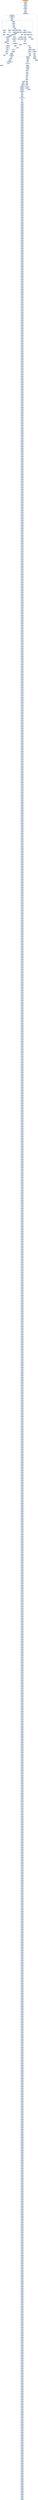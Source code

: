 digraph G {
node[shape=rectangle,style=filled,fillcolor=lightsteelblue,color=lightsteelblue]
bgcolor="transparent"
a0x004187d0movl_0x4001a4UINT32_esi[label="start\nmovl $0x4001a4<UINT32>, %esi",color="lightgrey",fillcolor="orange"];
a0x004187d5lodsl_ds_esi__eax[label="0x004187d5\nlodsl %ds:(%esi), %eax"];
a0x004187d6xchgl_eax_ebx[label="0x004187d6\nxchgl %eax, %ebx"];
a0x004187d7lodsl_ds_esi__eax[label="0x004187d7\nlodsl %ds:(%esi), %eax"];
a0x004187d8xchgl_eax_edi[label="0x004187d8\nxchgl %eax, %edi"];
a0x004187d9lodsl_ds_esi__eax[label="0x004187d9\nlodsl %ds:(%esi), %eax"];
a0x004187dapushl_esi[label="0x004187da\npushl %esi"];
a0x004187dbxchgl_eax_esi[label="0x004187db\nxchgl %eax, %esi"];
a0x004187dcmovb_0xffffff80UINT8_dl[label="0x004187dc\nmovb $0xffffff80<UINT8>, %dl"];
a0x004187demovsb_ds_esi__es_edi_[label="0x004187de\nmovsb %ds:(%esi), %es:(%edi)"];
a0x004187dfmovb_0xffffff80UINT8_dh[label="0x004187df\nmovb $0xffffff80<UINT8>, %dh"];
a0x004187e1call_ebx_[label="0x004187e1\ncall (%ebx)"];
a0x0041888baddb_dl_dl[label="0x0041888b\naddb %dl, %dl"];
a0x0041888djne_0x00418894[label="0x0041888d\njne 0x00418894"];
a0x0041888fmovb_esi__dl[label="0x0041888f\nmovb (%esi), %dl"];
a0x00418891incl_esi[label="0x00418891\nincl %esi"];
a0x00418892adcb_dl_dl[label="0x00418892\nadcb %dl, %dl"];
a0x00418894ret[label="0x00418894\nret"];
a0x004187e3jae_0x004187de[label="0x004187e3\njae 0x004187de"];
a0x004187e5xorl_ecx_ecx[label="0x004187e5\nxorl %ecx, %ecx"];
a0x004187e7call_ebx_[label="0x004187e7\ncall (%ebx)"];
a0x004187e9jae_0x00418801[label="0x004187e9\njae 0x00418801"];
a0x004187ebxorl_eax_eax[label="0x004187eb\nxorl %eax, %eax"];
a0x004187edcall_ebx_[label="0x004187ed\ncall (%ebx)"];
a0x004187efjae_0x00418810[label="0x004187ef\njae 0x00418810"];
a0x004187f1movb_0xffffff80UINT8_dh[label="0x004187f1\nmovb $0xffffff80<UINT8>, %dh"];
a0x004187f3incl_ecx[label="0x004187f3\nincl %ecx"];
a0x004187f4movb_0x10UINT8_al[label="0x004187f4\nmovb $0x10<UINT8>, %al"];
a0x004187f6call_ebx_[label="0x004187f6\ncall (%ebx)"];
a0x004187f8adcb_al_al[label="0x004187f8\nadcb %al, %al"];
a0x004187fajae_0x004187f6[label="0x004187fa\njae 0x004187f6"];
a0x004187fcjne_0x0041883a[label="0x004187fc\njne 0x0041883a"];
a0x0041883apushl_esi[label="0x0041883a\npushl %esi"];
a0x0041883bmovl_edi_esi[label="0x0041883b\nmovl %edi, %esi"];
a0x0041883dsubl_eax_esi[label="0x0041883d\nsubl %eax, %esi"];
a0x0041883frepz_movsb_ds_esi__es_edi_[label="0x0041883f\nrepz movsb %ds:(%esi), %es:(%edi)"];
a0x00418841popl_esi[label="0x00418841\npopl %esi"];
a0x00418842jmp_0x004187e1[label="0x00418842\njmp 0x004187e1"];
a0x004187festosb_al_es_edi_[label="0x004187fe\nstosb %al, %es:(%edi)"];
a0x004187ffjmp_0x004187e1[label="0x004187ff\njmp 0x004187e1"];
a0x00418801call_0x8ebx_[label="0x00418801\ncall 0x8(%ebx)"];
a0x00418881incl_ecx[label="0x00418881\nincl %ecx"];
a0x00418882call_ebx_[label="0x00418882\ncall (%ebx)"];
a0x00418884adcl_ecx_ecx[label="0x00418884\nadcl %ecx, %ecx"];
a0x00418886call_ebx_[label="0x00418886\ncall (%ebx)"];
a0x00418888jb_0x00418882[label="0x00418888\njb 0x00418882"];
a0x0041888aret[label="0x0041888a\nret"];
a0x00418804addb_dh_dh[label="0x00418804\naddb %dh, %dh"];
a0x00418806sbbl_0x1UINT8_ecx[label="0x00418806\nsbbl $0x1<UINT8>, %ecx"];
a0x00418809jne_0x00418819[label="0x00418809\njne 0x00418819"];
a0x00418819xchgl_eax_ecx[label="0x00418819\nxchgl %eax, %ecx"];
a0x0041881adecl_eax[label="0x0041881a\ndecl %eax"];
a0x0041881bshll_0x8UINT8_eax[label="0x0041881b\nshll $0x8<UINT8>, %eax"];
a0x0041881elodsb_ds_esi__al[label="0x0041881e\nlodsb %ds:(%esi), %al"];
a0x0041881fcall_0x4ebx_[label="0x0041881f\ncall 0x4(%ebx)"];
a0x0041887fxorl_ecx_ecx[label="0x0041887f\nxorl %ecx, %ecx"];
a0x00418822cmpl_0x7d00UINT32_eax[label="0x00418822\ncmpl $0x7d00<UINT32>, %eax"];
a0x00418827jae_0x00418833[label="0x00418827\njae 0x00418833"];
a0x00418829cmpb_0x5UINT8_ah[label="0x00418829\ncmpb $0x5<UINT8>, %ah"];
a0x0041882cjae_0x00418834[label="0x0041882c\njae 0x00418834"];
a0x0041882ecmpl_0x7fUINT8_eax[label="0x0041882e\ncmpl $0x7f<UINT8>, %eax"];
a0x00418831ja_0x00418835[label="0x00418831\nja 0x00418835"];
a0x00418833incl_ecx[label="0x00418833\nincl %ecx"];
a0x00418834incl_ecx[label="0x00418834\nincl %ecx"];
a0x00418835xchgl_eax_ebp[label="0x00418835\nxchgl %eax, %ebp"];
a0x00418836movl_ebp_eax[label="0x00418836\nmovl %ebp, %eax"];
a0x00418838movb_0x0UINT8_dh[label="0x00418838\nmovb $0x0<UINT8>, %dh"];
a0x0041880bcall_0x4ebx_[label="0x0041880b\ncall 0x4(%ebx)"];
a0x0041880ejmp_0x00418836[label="0x0041880e\njmp 0x00418836"];
a0x00418810lodsb_ds_esi__al[label="0x00418810\nlodsb %ds:(%esi), %al"];
a0x00418811shrl_eax[label="0x00418811\nshrl %eax"];
a0x00418813je_0x00418844[label="0x00418813\nje 0x00418844"];
a0x00418815adcl_ecx_ecx[label="0x00418815\nadcl %ecx, %ecx"];
a0x00418817jmp_0x00418833[label="0x00418817\njmp 0x00418833"];
a0x00418844movl_esi_edx[label="0x00418844\nmovl %esi, %edx"];
a0x00418846popl_esi[label="0x00418846\npopl %esi"];
a0x00418847lodsl_ds_esi__eax[label="0x00418847\nlodsl %ds:(%esi), %eax"];
a0x00418848decl_eax[label="0x00418848\ndecl %eax"];
a0x00418849je_0x00418855[label="0x00418849\nje 0x00418855"];
a0x0041884bjns_0x0041884f[label="0x0041884b\njns 0x0041884f"];
a0x0041884fpushl_esi[label="0x0041884f\npushl %esi"];
a0x00418850movl_edx_esi[label="0x00418850\nmovl %edx, %esi"];
a0x00418852xchgl_eax_edi[label="0x00418852\nxchgl %eax, %edi"];
a0x00418853jmp_0x004187dc[label="0x00418853\njmp 0x004187dc"];
a0x0041884dlodsl_ds_esi__eax[label="0x0041884d\nlodsl %ds:(%esi), %eax"];
a0x0041884epushl_eax[label="0x0041884e\npushl %eax"];
a0x00418855lodsl_ds_esi__eax[label="0x00418855\nlodsl %ds:(%esi), %eax"];
a0x00418856xchgl_eax_ebx[label="0x00418856\nxchgl %eax, %ebx"];
a0x00418857popl_esi[label="0x00418857\npopl %esi"];
a0x00418858incl_esi[label="0x00418858\nincl %esi"];
a0x00418859lodsl_ds_esi__eax[label="0x00418859\nlodsl %ds:(%esi), %eax"];
a0x0041885axchgl_eax_edi[label="0x0041885a\nxchgl %eax, %edi"];
a0x0041885bpushl_esi[label="0x0041885b\npushl %esi"];
a0x0041885ccall_ebx_[label="0x0041885c\ncall (%ebx)"];
LoadLibraryA_kernel32_dll[label="LoadLibraryA@kernel32.dll",color="lightgrey",fillcolor="lightgrey"];
a0x0041885exchgl_eax_ebp[label="0x0041885e\nxchgl %eax, %ebp"];
a0x0041885flodsb_ds_esi__al[label="0x0041885f\nlodsb %ds:(%esi), %al"];
a0x00418860testb_al_al[label="0x00418860\ntestb %al, %al"];
a0x00418862jne_0x0041885f[label="0x00418862\njne 0x0041885f"];
a0x00418864decb_esi_[label="0x00418864\ndecb (%esi)"];
a0x00418866je_0x00418858[label="0x00418866\nje 0x00418858"];
a0x00418868jns_0x0041886f[label="0x00418868\njns 0x0041886f"];
a0x0041886fdecb_esi_[label="0x0041886f\ndecb (%esi)"];
a0x00418871je_0x00401000[label="0x00418871\nje 0x00401000"];
a0x00418877pushl_esi[label="0x00418877\npushl %esi"];
a0x00418878pushl_ebp[label="0x00418878\npushl %ebp"];
a0x00418879call_0x4ebx_[label="0x00418879\ncall 0x4(%ebx)"];
GetProcAddress_kernel32_dll[label="GetProcAddress@kernel32.dll",color="lightgrey",fillcolor="lightgrey"];
a0x0041887cstosl_eax_es_edi_[label="0x0041887c\nstosl %eax, %es:(%edi)"];
a0x0041887djmp_0x0041885f[label="0x0041887d\njmp 0x0041885f"];
a0x00401000xorl_ecx_ecx[label="0x00401000\nxorl %ecx, %ecx"];
a0x00401002xorl_eax_eax[label="0x00401002\nxorl %eax, %eax"];
a0x00401004movl_eax_0x40c758[label="0x00401004\nmovl %eax, 0x40c758"];
a0x00401009pushl_0x0UINT8[label="0x00401009\npushl $0x0<UINT8>"];
a0x0040100bpushl_0x40101eUINT32[label="0x0040100b\npushl $0x40101e<UINT32>"];
a0x00401010pushl_0x0UINT8[label="0x00401010\npushl $0x0<UINT8>"];
a0x00401012pushl_0x40c5c3UINT32[label="0x00401012\npushl $0x40c5c3<UINT32>"];
a0x00401017pushl_eax[label="0x00401017\npushl %eax"];
a0x00401018call_0x40142a[label="0x00401018\ncall 0x40142a"];
a0x0040142ajmp_0x402020[label="0x0040142a\njmp 0x402020"];
DialogBoxParamA_USER32_dll[label="DialogBoxParamA@USER32.dll",color="lightgrey",fillcolor="lightgrey"];
a0x0040101dret[label="0x0040101d\nret"];
a0x7c8000c0nop_[label="0x7c8000c0\nnop "];
a0x7c8000c1call_0x63d7f9f4[label="0x7c8000c1\ncall 0x63d7f9f4"];
a0x63d7f9f4addb_al_eax_[label="0x63d7f9f4\naddb %al, (%eax)"];
a0x63d7f9f6addb_al_eax_[label="0x63d7f9f6\naddb %al, (%eax)"];
a0x63d7f9f8addb_al_eax_[label="0x63d7f9f8\naddb %al, (%eax)"];
a0x63d7f9faaddb_al_eax_[label="0x63d7f9fa\naddb %al, (%eax)"];
a0x63d7f9fcaddb_al_eax_[label="0x63d7f9fc\naddb %al, (%eax)"];
a0x63d7f9feaddb_al_eax_[label="0x63d7f9fe\naddb %al, (%eax)"];
a0x63d7fa00addb_al_eax_[label="0x63d7fa00\naddb %al, (%eax)"];
a0x63d7fa02addb_al_eax_[label="0x63d7fa02\naddb %al, (%eax)"];
a0x63d7fa04addb_al_eax_[label="0x63d7fa04\naddb %al, (%eax)"];
a0x63d7fa06addb_al_eax_[label="0x63d7fa06\naddb %al, (%eax)"];
a0x63d7fa08addb_al_eax_[label="0x63d7fa08\naddb %al, (%eax)"];
a0x63d7fa0aaddb_al_eax_[label="0x63d7fa0a\naddb %al, (%eax)"];
a0x63d7fa0caddb_al_eax_[label="0x63d7fa0c\naddb %al, (%eax)"];
a0x63d7fa0eaddb_al_eax_[label="0x63d7fa0e\naddb %al, (%eax)"];
a0x63d7fa10addb_al_eax_[label="0x63d7fa10\naddb %al, (%eax)"];
a0x63d7fa12addb_al_eax_[label="0x63d7fa12\naddb %al, (%eax)"];
a0x63d7fa14addb_al_eax_[label="0x63d7fa14\naddb %al, (%eax)"];
a0x63d7fa16addb_al_eax_[label="0x63d7fa16\naddb %al, (%eax)"];
a0x63d7fa18addb_al_eax_[label="0x63d7fa18\naddb %al, (%eax)"];
a0x63d7fa1aaddb_al_eax_[label="0x63d7fa1a\naddb %al, (%eax)"];
a0x63d7fa1caddb_al_eax_[label="0x63d7fa1c\naddb %al, (%eax)"];
a0x63d7fa1eaddb_al_eax_[label="0x63d7fa1e\naddb %al, (%eax)"];
a0x63d7fa20addb_al_eax_[label="0x63d7fa20\naddb %al, (%eax)"];
a0x63d7fa22addb_al_eax_[label="0x63d7fa22\naddb %al, (%eax)"];
a0x63d7fa24addb_al_eax_[label="0x63d7fa24\naddb %al, (%eax)"];
a0x63d7fa26addb_al_eax_[label="0x63d7fa26\naddb %al, (%eax)"];
a0x63d7fa28addb_al_eax_[label="0x63d7fa28\naddb %al, (%eax)"];
a0x63d7fa2aaddb_al_eax_[label="0x63d7fa2a\naddb %al, (%eax)"];
a0x63d7fa2caddb_al_eax_[label="0x63d7fa2c\naddb %al, (%eax)"];
a0x63d7fa2eaddb_al_eax_[label="0x63d7fa2e\naddb %al, (%eax)"];
a0x63d7fa30addb_al_eax_[label="0x63d7fa30\naddb %al, (%eax)"];
a0x63d7fa32addb_al_eax_[label="0x63d7fa32\naddb %al, (%eax)"];
a0x63d7fa34addb_al_eax_[label="0x63d7fa34\naddb %al, (%eax)"];
a0x63d7fa36addb_al_eax_[label="0x63d7fa36\naddb %al, (%eax)"];
a0x63d7fa38addb_al_eax_[label="0x63d7fa38\naddb %al, (%eax)"];
a0x63d7fa3aaddb_al_eax_[label="0x63d7fa3a\naddb %al, (%eax)"];
a0x63d7fa3caddb_al_eax_[label="0x63d7fa3c\naddb %al, (%eax)"];
a0x63d7fa3eaddb_al_eax_[label="0x63d7fa3e\naddb %al, (%eax)"];
a0x63d7fa40addb_al_eax_[label="0x63d7fa40\naddb %al, (%eax)"];
a0x63d7fa42addb_al_eax_[label="0x63d7fa42\naddb %al, (%eax)"];
a0x63d7fa44addb_al_eax_[label="0x63d7fa44\naddb %al, (%eax)"];
a0x63d7fa46addb_al_eax_[label="0x63d7fa46\naddb %al, (%eax)"];
a0x63d7fa48addb_al_eax_[label="0x63d7fa48\naddb %al, (%eax)"];
a0x63d7fa4aaddb_al_eax_[label="0x63d7fa4a\naddb %al, (%eax)"];
a0x63d7fa4caddb_al_eax_[label="0x63d7fa4c\naddb %al, (%eax)"];
a0x63d7fa4eaddb_al_eax_[label="0x63d7fa4e\naddb %al, (%eax)"];
a0x63d7fa50addb_al_eax_[label="0x63d7fa50\naddb %al, (%eax)"];
a0x63d7fa52addb_al_eax_[label="0x63d7fa52\naddb %al, (%eax)"];
a0x63d7fa54addb_al_eax_[label="0x63d7fa54\naddb %al, (%eax)"];
a0x63d7fa56addb_al_eax_[label="0x63d7fa56\naddb %al, (%eax)"];
a0x63d7fa58addb_al_eax_[label="0x63d7fa58\naddb %al, (%eax)"];
a0x63d7fa5aaddb_al_eax_[label="0x63d7fa5a\naddb %al, (%eax)"];
a0x63d7fa5caddb_al_eax_[label="0x63d7fa5c\naddb %al, (%eax)"];
a0x63d7fa5eaddb_al_eax_[label="0x63d7fa5e\naddb %al, (%eax)"];
a0x63d7fa60addb_al_eax_[label="0x63d7fa60\naddb %al, (%eax)"];
a0x63d7fa62addb_al_eax_[label="0x63d7fa62\naddb %al, (%eax)"];
a0x63d7fa64addb_al_eax_[label="0x63d7fa64\naddb %al, (%eax)"];
a0x63d7fa66addb_al_eax_[label="0x63d7fa66\naddb %al, (%eax)"];
a0x63d7fa68addb_al_eax_[label="0x63d7fa68\naddb %al, (%eax)"];
a0x63d7fa6aaddb_al_eax_[label="0x63d7fa6a\naddb %al, (%eax)"];
a0x63d7fa6caddb_al_eax_[label="0x63d7fa6c\naddb %al, (%eax)"];
a0x63d7fa6eaddb_al_eax_[label="0x63d7fa6e\naddb %al, (%eax)"];
a0x63d7fa70addb_al_eax_[label="0x63d7fa70\naddb %al, (%eax)"];
a0x63d7fa72addb_al_eax_[label="0x63d7fa72\naddb %al, (%eax)"];
a0x63d7fa74addb_al_eax_[label="0x63d7fa74\naddb %al, (%eax)"];
a0x63d7fa76addb_al_eax_[label="0x63d7fa76\naddb %al, (%eax)"];
a0x63d7fa78addb_al_eax_[label="0x63d7fa78\naddb %al, (%eax)"];
a0x63d7fa7aaddb_al_eax_[label="0x63d7fa7a\naddb %al, (%eax)"];
a0x63d7fa7caddb_al_eax_[label="0x63d7fa7c\naddb %al, (%eax)"];
a0x63d7fa7eaddb_al_eax_[label="0x63d7fa7e\naddb %al, (%eax)"];
a0x63d7fa80addb_al_eax_[label="0x63d7fa80\naddb %al, (%eax)"];
a0x63d7fa82addb_al_eax_[label="0x63d7fa82\naddb %al, (%eax)"];
a0x63d7fa84addb_al_eax_[label="0x63d7fa84\naddb %al, (%eax)"];
a0x63d7fa86addb_al_eax_[label="0x63d7fa86\naddb %al, (%eax)"];
a0x63d7fa88addb_al_eax_[label="0x63d7fa88\naddb %al, (%eax)"];
a0x63d7fa8aaddb_al_eax_[label="0x63d7fa8a\naddb %al, (%eax)"];
a0x63d7fa8caddb_al_eax_[label="0x63d7fa8c\naddb %al, (%eax)"];
a0x63d7fa8eaddb_al_eax_[label="0x63d7fa8e\naddb %al, (%eax)"];
a0x63d7fa90addb_al_eax_[label="0x63d7fa90\naddb %al, (%eax)"];
a0x63d7fa92addb_al_eax_[label="0x63d7fa92\naddb %al, (%eax)"];
a0x63d7fa94addb_al_eax_[label="0x63d7fa94\naddb %al, (%eax)"];
a0x63d7fa96addb_al_eax_[label="0x63d7fa96\naddb %al, (%eax)"];
a0x63d7fa98addb_al_eax_[label="0x63d7fa98\naddb %al, (%eax)"];
a0x63d7fa9aaddb_al_eax_[label="0x63d7fa9a\naddb %al, (%eax)"];
a0x63d7fa9caddb_al_eax_[label="0x63d7fa9c\naddb %al, (%eax)"];
a0x63d7fa9eaddb_al_eax_[label="0x63d7fa9e\naddb %al, (%eax)"];
a0x63d7faa0addb_al_eax_[label="0x63d7faa0\naddb %al, (%eax)"];
a0x63d7faa2addb_al_eax_[label="0x63d7faa2\naddb %al, (%eax)"];
a0x63d7faa4addb_al_eax_[label="0x63d7faa4\naddb %al, (%eax)"];
a0x63d7faa6addb_al_eax_[label="0x63d7faa6\naddb %al, (%eax)"];
a0x63d7faa8addb_al_eax_[label="0x63d7faa8\naddb %al, (%eax)"];
a0x63d7faaaaddb_al_eax_[label="0x63d7faaa\naddb %al, (%eax)"];
a0x63d7faacaddb_al_eax_[label="0x63d7faac\naddb %al, (%eax)"];
a0x63d7faaeaddb_al_eax_[label="0x63d7faae\naddb %al, (%eax)"];
a0x63d7fab0addb_al_eax_[label="0x63d7fab0\naddb %al, (%eax)"];
a0x63d7fab2addb_al_eax_[label="0x63d7fab2\naddb %al, (%eax)"];
a0x63d7fab4addb_al_eax_[label="0x63d7fab4\naddb %al, (%eax)"];
a0x63d7fab6addb_al_eax_[label="0x63d7fab6\naddb %al, (%eax)"];
a0x63d7fab8addb_al_eax_[label="0x63d7fab8\naddb %al, (%eax)"];
a0x63d7fabaaddb_al_eax_[label="0x63d7faba\naddb %al, (%eax)"];
a0x63d7fabcaddb_al_eax_[label="0x63d7fabc\naddb %al, (%eax)"];
a0x63d7fabeaddb_al_eax_[label="0x63d7fabe\naddb %al, (%eax)"];
a0x63d7fac0addb_al_eax_[label="0x63d7fac0\naddb %al, (%eax)"];
a0x63d7fac2addb_al_eax_[label="0x63d7fac2\naddb %al, (%eax)"];
a0x63d7fac4addb_al_eax_[label="0x63d7fac4\naddb %al, (%eax)"];
a0x63d7fac6addb_al_eax_[label="0x63d7fac6\naddb %al, (%eax)"];
a0x63d7fac8addb_al_eax_[label="0x63d7fac8\naddb %al, (%eax)"];
a0x63d7facaaddb_al_eax_[label="0x63d7faca\naddb %al, (%eax)"];
a0x63d7faccaddb_al_eax_[label="0x63d7facc\naddb %al, (%eax)"];
a0x63d7faceaddb_al_eax_[label="0x63d7face\naddb %al, (%eax)"];
a0x63d7fad0addb_al_eax_[label="0x63d7fad0\naddb %al, (%eax)"];
a0x63d7fad2addb_al_eax_[label="0x63d7fad2\naddb %al, (%eax)"];
a0x63d7fad4addb_al_eax_[label="0x63d7fad4\naddb %al, (%eax)"];
a0x63d7fad6addb_al_eax_[label="0x63d7fad6\naddb %al, (%eax)"];
a0x63d7fad8addb_al_eax_[label="0x63d7fad8\naddb %al, (%eax)"];
a0x63d7fadaaddb_al_eax_[label="0x63d7fada\naddb %al, (%eax)"];
a0x63d7fadcaddb_al_eax_[label="0x63d7fadc\naddb %al, (%eax)"];
a0x63d7fadeaddb_al_eax_[label="0x63d7fade\naddb %al, (%eax)"];
a0x63d7fae0addb_al_eax_[label="0x63d7fae0\naddb %al, (%eax)"];
a0x63d7fae2addb_al_eax_[label="0x63d7fae2\naddb %al, (%eax)"];
a0x63d7fae4addb_al_eax_[label="0x63d7fae4\naddb %al, (%eax)"];
a0x63d7fae6addb_al_eax_[label="0x63d7fae6\naddb %al, (%eax)"];
a0x63d7fae8addb_al_eax_[label="0x63d7fae8\naddb %al, (%eax)"];
a0x63d7faeaaddb_al_eax_[label="0x63d7faea\naddb %al, (%eax)"];
a0x63d7faecaddb_al_eax_[label="0x63d7faec\naddb %al, (%eax)"];
a0x63d7faeeaddb_al_eax_[label="0x63d7faee\naddb %al, (%eax)"];
a0x63d7faf0addb_al_eax_[label="0x63d7faf0\naddb %al, (%eax)"];
a0x63d7faf2addb_al_eax_[label="0x63d7faf2\naddb %al, (%eax)"];
a0x63d7faf4addb_al_eax_[label="0x63d7faf4\naddb %al, (%eax)"];
a0x63d7faf6addb_al_eax_[label="0x63d7faf6\naddb %al, (%eax)"];
a0x63d7faf8addb_al_eax_[label="0x63d7faf8\naddb %al, (%eax)"];
a0x63d7fafaaddb_al_eax_[label="0x63d7fafa\naddb %al, (%eax)"];
a0x63d7fafcaddb_al_eax_[label="0x63d7fafc\naddb %al, (%eax)"];
a0x63d7fafeaddb_al_eax_[label="0x63d7fafe\naddb %al, (%eax)"];
a0x63d7fb00addb_al_eax_[label="0x63d7fb00\naddb %al, (%eax)"];
a0x63d7fb02addb_al_eax_[label="0x63d7fb02\naddb %al, (%eax)"];
a0x63d7fb04addb_al_eax_[label="0x63d7fb04\naddb %al, (%eax)"];
a0x63d7fb06addb_al_eax_[label="0x63d7fb06\naddb %al, (%eax)"];
a0x63d7fb08addb_al_eax_[label="0x63d7fb08\naddb %al, (%eax)"];
a0x63d7fb0aaddb_al_eax_[label="0x63d7fb0a\naddb %al, (%eax)"];
a0x63d7fb0caddb_al_eax_[label="0x63d7fb0c\naddb %al, (%eax)"];
a0x63d7fb0eaddb_al_eax_[label="0x63d7fb0e\naddb %al, (%eax)"];
a0x63d7fb10addb_al_eax_[label="0x63d7fb10\naddb %al, (%eax)"];
a0x63d7fb12addb_al_eax_[label="0x63d7fb12\naddb %al, (%eax)"];
a0x63d7fb14addb_al_eax_[label="0x63d7fb14\naddb %al, (%eax)"];
a0x63d7fb16addb_al_eax_[label="0x63d7fb16\naddb %al, (%eax)"];
a0x63d7fb18addb_al_eax_[label="0x63d7fb18\naddb %al, (%eax)"];
a0x63d7fb1aaddb_al_eax_[label="0x63d7fb1a\naddb %al, (%eax)"];
a0x63d7fb1caddb_al_eax_[label="0x63d7fb1c\naddb %al, (%eax)"];
a0x63d7fb1eaddb_al_eax_[label="0x63d7fb1e\naddb %al, (%eax)"];
a0x63d7fb20addb_al_eax_[label="0x63d7fb20\naddb %al, (%eax)"];
a0x63d7fb22addb_al_eax_[label="0x63d7fb22\naddb %al, (%eax)"];
a0x63d7fb24addb_al_eax_[label="0x63d7fb24\naddb %al, (%eax)"];
a0x63d7fb26addb_al_eax_[label="0x63d7fb26\naddb %al, (%eax)"];
a0x63d7fb28addb_al_eax_[label="0x63d7fb28\naddb %al, (%eax)"];
a0x63d7fb2aaddb_al_eax_[label="0x63d7fb2a\naddb %al, (%eax)"];
a0x63d7fb2caddb_al_eax_[label="0x63d7fb2c\naddb %al, (%eax)"];
a0x63d7fb2eaddb_al_eax_[label="0x63d7fb2e\naddb %al, (%eax)"];
a0x63d7fb30addb_al_eax_[label="0x63d7fb30\naddb %al, (%eax)"];
a0x63d7fb32addb_al_eax_[label="0x63d7fb32\naddb %al, (%eax)"];
a0x63d7fb34addb_al_eax_[label="0x63d7fb34\naddb %al, (%eax)"];
a0x63d7fb36addb_al_eax_[label="0x63d7fb36\naddb %al, (%eax)"];
a0x63d7fb38addb_al_eax_[label="0x63d7fb38\naddb %al, (%eax)"];
a0x63d7fb3aaddb_al_eax_[label="0x63d7fb3a\naddb %al, (%eax)"];
a0x63d7fb3caddb_al_eax_[label="0x63d7fb3c\naddb %al, (%eax)"];
a0x63d7fb3eaddb_al_eax_[label="0x63d7fb3e\naddb %al, (%eax)"];
a0x63d7fb40addb_al_eax_[label="0x63d7fb40\naddb %al, (%eax)"];
a0x63d7fb42addb_al_eax_[label="0x63d7fb42\naddb %al, (%eax)"];
a0x63d7fb44addb_al_eax_[label="0x63d7fb44\naddb %al, (%eax)"];
a0x63d7fb46addb_al_eax_[label="0x63d7fb46\naddb %al, (%eax)"];
a0x63d7fb48addb_al_eax_[label="0x63d7fb48\naddb %al, (%eax)"];
a0x63d7fb4aaddb_al_eax_[label="0x63d7fb4a\naddb %al, (%eax)"];
a0x63d7fb4caddb_al_eax_[label="0x63d7fb4c\naddb %al, (%eax)"];
a0x63d7fb4eaddb_al_eax_[label="0x63d7fb4e\naddb %al, (%eax)"];
a0x63d7fb50addb_al_eax_[label="0x63d7fb50\naddb %al, (%eax)"];
a0x63d7fb52addb_al_eax_[label="0x63d7fb52\naddb %al, (%eax)"];
a0x63d7fb54addb_al_eax_[label="0x63d7fb54\naddb %al, (%eax)"];
a0x63d7fb56addb_al_eax_[label="0x63d7fb56\naddb %al, (%eax)"];
a0x63d7fb58addb_al_eax_[label="0x63d7fb58\naddb %al, (%eax)"];
a0x63d7fb5aaddb_al_eax_[label="0x63d7fb5a\naddb %al, (%eax)"];
a0x63d7fb5caddb_al_eax_[label="0x63d7fb5c\naddb %al, (%eax)"];
a0x63d7fb5eaddb_al_eax_[label="0x63d7fb5e\naddb %al, (%eax)"];
a0x63d7fb60addb_al_eax_[label="0x63d7fb60\naddb %al, (%eax)"];
a0x63d7fb62addb_al_eax_[label="0x63d7fb62\naddb %al, (%eax)"];
a0x63d7fb64addb_al_eax_[label="0x63d7fb64\naddb %al, (%eax)"];
a0x63d7fb66addb_al_eax_[label="0x63d7fb66\naddb %al, (%eax)"];
a0x63d7fb68addb_al_eax_[label="0x63d7fb68\naddb %al, (%eax)"];
a0x63d7fb6aaddb_al_eax_[label="0x63d7fb6a\naddb %al, (%eax)"];
a0x63d7fb6caddb_al_eax_[label="0x63d7fb6c\naddb %al, (%eax)"];
a0x63d7fb6eaddb_al_eax_[label="0x63d7fb6e\naddb %al, (%eax)"];
a0x63d7fb70addb_al_eax_[label="0x63d7fb70\naddb %al, (%eax)"];
a0x63d7fb72addb_al_eax_[label="0x63d7fb72\naddb %al, (%eax)"];
a0x63d7fb74addb_al_eax_[label="0x63d7fb74\naddb %al, (%eax)"];
a0x63d7fb76addb_al_eax_[label="0x63d7fb76\naddb %al, (%eax)"];
a0x63d7fb78addb_al_eax_[label="0x63d7fb78\naddb %al, (%eax)"];
a0x63d7fb7aaddb_al_eax_[label="0x63d7fb7a\naddb %al, (%eax)"];
a0x63d7fb7caddb_al_eax_[label="0x63d7fb7c\naddb %al, (%eax)"];
a0x63d7fb7eaddb_al_eax_[label="0x63d7fb7e\naddb %al, (%eax)"];
a0x63d7fb80addb_al_eax_[label="0x63d7fb80\naddb %al, (%eax)"];
a0x63d7fb82addb_al_eax_[label="0x63d7fb82\naddb %al, (%eax)"];
a0x63d7fb84addb_al_eax_[label="0x63d7fb84\naddb %al, (%eax)"];
a0x63d7fb86addb_al_eax_[label="0x63d7fb86\naddb %al, (%eax)"];
a0x63d7fb88addb_al_eax_[label="0x63d7fb88\naddb %al, (%eax)"];
a0x63d7fb8aaddb_al_eax_[label="0x63d7fb8a\naddb %al, (%eax)"];
a0x63d7fb8caddb_al_eax_[label="0x63d7fb8c\naddb %al, (%eax)"];
a0x63d7fb8eaddb_al_eax_[label="0x63d7fb8e\naddb %al, (%eax)"];
a0x63d7fb90addb_al_eax_[label="0x63d7fb90\naddb %al, (%eax)"];
a0x63d7fb92addb_al_eax_[label="0x63d7fb92\naddb %al, (%eax)"];
a0x63d7fb94addb_al_eax_[label="0x63d7fb94\naddb %al, (%eax)"];
a0x63d7fb96addb_al_eax_[label="0x63d7fb96\naddb %al, (%eax)"];
a0x63d7fb98addb_al_eax_[label="0x63d7fb98\naddb %al, (%eax)"];
a0x63d7fb9aaddb_al_eax_[label="0x63d7fb9a\naddb %al, (%eax)"];
a0x63d7fb9caddb_al_eax_[label="0x63d7fb9c\naddb %al, (%eax)"];
a0x63d7fb9eaddb_al_eax_[label="0x63d7fb9e\naddb %al, (%eax)"];
a0x63d7fba0addb_al_eax_[label="0x63d7fba0\naddb %al, (%eax)"];
a0x63d7fba2addb_al_eax_[label="0x63d7fba2\naddb %al, (%eax)"];
a0x63d7fba4addb_al_eax_[label="0x63d7fba4\naddb %al, (%eax)"];
a0x63d7fba6addb_al_eax_[label="0x63d7fba6\naddb %al, (%eax)"];
a0x63d7fba8addb_al_eax_[label="0x63d7fba8\naddb %al, (%eax)"];
a0x63d7fbaaaddb_al_eax_[label="0x63d7fbaa\naddb %al, (%eax)"];
a0x63d7fbacaddb_al_eax_[label="0x63d7fbac\naddb %al, (%eax)"];
a0x63d7fbaeaddb_al_eax_[label="0x63d7fbae\naddb %al, (%eax)"];
a0x63d7fbb0addb_al_eax_[label="0x63d7fbb0\naddb %al, (%eax)"];
a0x63d7fbb2addb_al_eax_[label="0x63d7fbb2\naddb %al, (%eax)"];
a0x63d7fbb4addb_al_eax_[label="0x63d7fbb4\naddb %al, (%eax)"];
a0x63d7fbb6addb_al_eax_[label="0x63d7fbb6\naddb %al, (%eax)"];
a0x63d7fbb8addb_al_eax_[label="0x63d7fbb8\naddb %al, (%eax)"];
a0x63d7fbbaaddb_al_eax_[label="0x63d7fbba\naddb %al, (%eax)"];
a0x63d7fbbcaddb_al_eax_[label="0x63d7fbbc\naddb %al, (%eax)"];
a0x63d7fbbeaddb_al_eax_[label="0x63d7fbbe\naddb %al, (%eax)"];
a0x63d7fbc0addb_al_eax_[label="0x63d7fbc0\naddb %al, (%eax)"];
a0x63d7fbc2addb_al_eax_[label="0x63d7fbc2\naddb %al, (%eax)"];
a0x63d7fbc4addb_al_eax_[label="0x63d7fbc4\naddb %al, (%eax)"];
a0x63d7fbc6addb_al_eax_[label="0x63d7fbc6\naddb %al, (%eax)"];
a0x63d7fbc8addb_al_eax_[label="0x63d7fbc8\naddb %al, (%eax)"];
a0x63d7fbcaaddb_al_eax_[label="0x63d7fbca\naddb %al, (%eax)"];
a0x63d7fbccaddb_al_eax_[label="0x63d7fbcc\naddb %al, (%eax)"];
a0x63d7fbceaddb_al_eax_[label="0x63d7fbce\naddb %al, (%eax)"];
a0x63d7fbd0addb_al_eax_[label="0x63d7fbd0\naddb %al, (%eax)"];
a0x63d7fbd2addb_al_eax_[label="0x63d7fbd2\naddb %al, (%eax)"];
a0x63d7fbd4addb_al_eax_[label="0x63d7fbd4\naddb %al, (%eax)"];
a0x63d7fbd6addb_al_eax_[label="0x63d7fbd6\naddb %al, (%eax)"];
a0x63d7fbd8addb_al_eax_[label="0x63d7fbd8\naddb %al, (%eax)"];
a0x63d7fbdaaddb_al_eax_[label="0x63d7fbda\naddb %al, (%eax)"];
a0x63d7fbdcaddb_al_eax_[label="0x63d7fbdc\naddb %al, (%eax)"];
a0x63d7fbdeaddb_al_eax_[label="0x63d7fbde\naddb %al, (%eax)"];
a0x63d7fbe0addb_al_eax_[label="0x63d7fbe0\naddb %al, (%eax)"];
a0x63d7fbe2addb_al_eax_[label="0x63d7fbe2\naddb %al, (%eax)"];
a0x63d7fbe4addb_al_eax_[label="0x63d7fbe4\naddb %al, (%eax)"];
a0x63d7fbe6addb_al_eax_[label="0x63d7fbe6\naddb %al, (%eax)"];
a0x63d7fbe8addb_al_eax_[label="0x63d7fbe8\naddb %al, (%eax)"];
a0x63d7fbeaaddb_al_eax_[label="0x63d7fbea\naddb %al, (%eax)"];
a0x63d7fbecaddb_al_eax_[label="0x63d7fbec\naddb %al, (%eax)"];
a0x63d7fbeeaddb_al_eax_[label="0x63d7fbee\naddb %al, (%eax)"];
a0x63d7fbf0addb_al_eax_[label="0x63d7fbf0\naddb %al, (%eax)"];
a0x63d7fbf2addb_al_eax_[label="0x63d7fbf2\naddb %al, (%eax)"];
a0x63d7fbf4addb_al_eax_[label="0x63d7fbf4\naddb %al, (%eax)"];
a0x63d7fbf6addb_al_eax_[label="0x63d7fbf6\naddb %al, (%eax)"];
a0x63d7fbf8addb_al_eax_[label="0x63d7fbf8\naddb %al, (%eax)"];
a0x63d7fbfaaddb_al_eax_[label="0x63d7fbfa\naddb %al, (%eax)"];
a0x63d7fbfcaddb_al_eax_[label="0x63d7fbfc\naddb %al, (%eax)"];
a0x63d7fbfeaddb_al_eax_[label="0x63d7fbfe\naddb %al, (%eax)"];
a0x63d7fc00addb_al_eax_[label="0x63d7fc00\naddb %al, (%eax)"];
a0x63d7fc02addb_al_eax_[label="0x63d7fc02\naddb %al, (%eax)"];
a0x63d7fc04addb_al_eax_[label="0x63d7fc04\naddb %al, (%eax)"];
a0x63d7fc06addb_al_eax_[label="0x63d7fc06\naddb %al, (%eax)"];
a0x63d7fc08addb_al_eax_[label="0x63d7fc08\naddb %al, (%eax)"];
a0x63d7fc0aaddb_al_eax_[label="0x63d7fc0a\naddb %al, (%eax)"];
a0x63d7fc0caddb_al_eax_[label="0x63d7fc0c\naddb %al, (%eax)"];
a0x63d7fc0eaddb_al_eax_[label="0x63d7fc0e\naddb %al, (%eax)"];
a0x63d7fc10addb_al_eax_[label="0x63d7fc10\naddb %al, (%eax)"];
a0x63d7fc12addb_al_eax_[label="0x63d7fc12\naddb %al, (%eax)"];
a0x63d7fc14addb_al_eax_[label="0x63d7fc14\naddb %al, (%eax)"];
a0x63d7fc16addb_al_eax_[label="0x63d7fc16\naddb %al, (%eax)"];
a0x63d7fc18addb_al_eax_[label="0x63d7fc18\naddb %al, (%eax)"];
a0x63d7fc1aaddb_al_eax_[label="0x63d7fc1a\naddb %al, (%eax)"];
a0x63d7fc1caddb_al_eax_[label="0x63d7fc1c\naddb %al, (%eax)"];
a0x63d7fc1eaddb_al_eax_[label="0x63d7fc1e\naddb %al, (%eax)"];
a0x63d7fc20addb_al_eax_[label="0x63d7fc20\naddb %al, (%eax)"];
a0x63d7fc22addb_al_eax_[label="0x63d7fc22\naddb %al, (%eax)"];
a0x63d7fc24addb_al_eax_[label="0x63d7fc24\naddb %al, (%eax)"];
a0x63d7fc26addb_al_eax_[label="0x63d7fc26\naddb %al, (%eax)"];
a0x63d7fc28addb_al_eax_[label="0x63d7fc28\naddb %al, (%eax)"];
a0x63d7fc2aaddb_al_eax_[label="0x63d7fc2a\naddb %al, (%eax)"];
a0x63d7fc2caddb_al_eax_[label="0x63d7fc2c\naddb %al, (%eax)"];
a0x63d7fc2eaddb_al_eax_[label="0x63d7fc2e\naddb %al, (%eax)"];
a0x63d7fc30addb_al_eax_[label="0x63d7fc30\naddb %al, (%eax)"];
a0x63d7fc32addb_al_eax_[label="0x63d7fc32\naddb %al, (%eax)"];
a0x63d7fc34addb_al_eax_[label="0x63d7fc34\naddb %al, (%eax)"];
a0x63d7fc36addb_al_eax_[label="0x63d7fc36\naddb %al, (%eax)"];
a0x63d7fc38addb_al_eax_[label="0x63d7fc38\naddb %al, (%eax)"];
a0x63d7fc3aaddb_al_eax_[label="0x63d7fc3a\naddb %al, (%eax)"];
a0x63d7fc3caddb_al_eax_[label="0x63d7fc3c\naddb %al, (%eax)"];
a0x63d7fc3eaddb_al_eax_[label="0x63d7fc3e\naddb %al, (%eax)"];
a0x63d7fc40addb_al_eax_[label="0x63d7fc40\naddb %al, (%eax)"];
a0x63d7fc42addb_al_eax_[label="0x63d7fc42\naddb %al, (%eax)"];
a0x63d7fc44addb_al_eax_[label="0x63d7fc44\naddb %al, (%eax)"];
a0x63d7fc46addb_al_eax_[label="0x63d7fc46\naddb %al, (%eax)"];
a0x63d7fc48addb_al_eax_[label="0x63d7fc48\naddb %al, (%eax)"];
a0x63d7fc4aaddb_al_eax_[label="0x63d7fc4a\naddb %al, (%eax)"];
a0x63d7fc4caddb_al_eax_[label="0x63d7fc4c\naddb %al, (%eax)"];
a0x63d7fc4eaddb_al_eax_[label="0x63d7fc4e\naddb %al, (%eax)"];
a0x63d7fc50addb_al_eax_[label="0x63d7fc50\naddb %al, (%eax)"];
a0x63d7fc52addb_al_eax_[label="0x63d7fc52\naddb %al, (%eax)"];
a0x63d7fc54addb_al_eax_[label="0x63d7fc54\naddb %al, (%eax)"];
a0x63d7fc56addb_al_eax_[label="0x63d7fc56\naddb %al, (%eax)"];
a0x63d7fc58addb_al_eax_[label="0x63d7fc58\naddb %al, (%eax)"];
a0x63d7fc5aaddb_al_eax_[label="0x63d7fc5a\naddb %al, (%eax)"];
a0x63d7fc5caddb_al_eax_[label="0x63d7fc5c\naddb %al, (%eax)"];
a0x63d7fc5eaddb_al_eax_[label="0x63d7fc5e\naddb %al, (%eax)"];
a0x63d7fc60addb_al_eax_[label="0x63d7fc60\naddb %al, (%eax)"];
a0x63d7fc62addb_al_eax_[label="0x63d7fc62\naddb %al, (%eax)"];
a0x63d7fc64addb_al_eax_[label="0x63d7fc64\naddb %al, (%eax)"];
a0x63d7fc66addb_al_eax_[label="0x63d7fc66\naddb %al, (%eax)"];
a0x63d7fc68addb_al_eax_[label="0x63d7fc68\naddb %al, (%eax)"];
a0x63d7fc6aaddb_al_eax_[label="0x63d7fc6a\naddb %al, (%eax)"];
a0x63d7fc6caddb_al_eax_[label="0x63d7fc6c\naddb %al, (%eax)"];
a0x63d7fc6eaddb_al_eax_[label="0x63d7fc6e\naddb %al, (%eax)"];
a0x63d7fc70addb_al_eax_[label="0x63d7fc70\naddb %al, (%eax)"];
a0x63d7fc72addb_al_eax_[label="0x63d7fc72\naddb %al, (%eax)"];
a0x63d7fc74addb_al_eax_[label="0x63d7fc74\naddb %al, (%eax)"];
a0x63d7fc76addb_al_eax_[label="0x63d7fc76\naddb %al, (%eax)"];
a0x63d7fc78addb_al_eax_[label="0x63d7fc78\naddb %al, (%eax)"];
a0x63d7fc7aaddb_al_eax_[label="0x63d7fc7a\naddb %al, (%eax)"];
a0x63d7fc7caddb_al_eax_[label="0x63d7fc7c\naddb %al, (%eax)"];
a0x63d7fc7eaddb_al_eax_[label="0x63d7fc7e\naddb %al, (%eax)"];
a0x63d7fc80addb_al_eax_[label="0x63d7fc80\naddb %al, (%eax)"];
a0x63d7fc82addb_al_eax_[label="0x63d7fc82\naddb %al, (%eax)"];
a0x63d7fc84addb_al_eax_[label="0x63d7fc84\naddb %al, (%eax)"];
a0x63d7fc86addb_al_eax_[label="0x63d7fc86\naddb %al, (%eax)"];
a0x63d7fc88addb_al_eax_[label="0x63d7fc88\naddb %al, (%eax)"];
a0x63d7fc8aaddb_al_eax_[label="0x63d7fc8a\naddb %al, (%eax)"];
a0x63d7fc8caddb_al_eax_[label="0x63d7fc8c\naddb %al, (%eax)"];
a0x63d7fc8eaddb_al_eax_[label="0x63d7fc8e\naddb %al, (%eax)"];
a0x63d7fc90addb_al_eax_[label="0x63d7fc90\naddb %al, (%eax)"];
a0x63d7fc92addb_al_eax_[label="0x63d7fc92\naddb %al, (%eax)"];
a0x63d7fc94addb_al_eax_[label="0x63d7fc94\naddb %al, (%eax)"];
a0x63d7fc96addb_al_eax_[label="0x63d7fc96\naddb %al, (%eax)"];
a0x63d7fc98addb_al_eax_[label="0x63d7fc98\naddb %al, (%eax)"];
a0x63d7fc9aaddb_al_eax_[label="0x63d7fc9a\naddb %al, (%eax)"];
a0x63d7fc9caddb_al_eax_[label="0x63d7fc9c\naddb %al, (%eax)"];
a0x63d7fc9eaddb_al_eax_[label="0x63d7fc9e\naddb %al, (%eax)"];
a0x63d7fca0addb_al_eax_[label="0x63d7fca0\naddb %al, (%eax)"];
a0x63d7fca2addb_al_eax_[label="0x63d7fca2\naddb %al, (%eax)"];
a0x63d7fca4addb_al_eax_[label="0x63d7fca4\naddb %al, (%eax)"];
a0x63d7fca6addb_al_eax_[label="0x63d7fca6\naddb %al, (%eax)"];
a0x63d7fca8addb_al_eax_[label="0x63d7fca8\naddb %al, (%eax)"];
a0x63d7fcaaaddb_al_eax_[label="0x63d7fcaa\naddb %al, (%eax)"];
a0x63d7fcacaddb_al_eax_[label="0x63d7fcac\naddb %al, (%eax)"];
a0x63d7fcaeaddb_al_eax_[label="0x63d7fcae\naddb %al, (%eax)"];
a0x63d7fcb0addb_al_eax_[label="0x63d7fcb0\naddb %al, (%eax)"];
a0x63d7fcb2addb_al_eax_[label="0x63d7fcb2\naddb %al, (%eax)"];
a0x63d7fcb4addb_al_eax_[label="0x63d7fcb4\naddb %al, (%eax)"];
a0x63d7fcb6addb_al_eax_[label="0x63d7fcb6\naddb %al, (%eax)"];
a0x63d7fcb8addb_al_eax_[label="0x63d7fcb8\naddb %al, (%eax)"];
a0x63d7fcbaaddb_al_eax_[label="0x63d7fcba\naddb %al, (%eax)"];
a0x63d7fcbcaddb_al_eax_[label="0x63d7fcbc\naddb %al, (%eax)"];
a0x63d7fcbeaddb_al_eax_[label="0x63d7fcbe\naddb %al, (%eax)"];
a0x63d7fcc0addb_al_eax_[label="0x63d7fcc0\naddb %al, (%eax)"];
a0x63d7fcc2addb_al_eax_[label="0x63d7fcc2\naddb %al, (%eax)"];
a0x63d7fcc4addb_al_eax_[label="0x63d7fcc4\naddb %al, (%eax)"];
a0x63d7fcc6addb_al_eax_[label="0x63d7fcc6\naddb %al, (%eax)"];
a0x63d7fcc8addb_al_eax_[label="0x63d7fcc8\naddb %al, (%eax)"];
a0x63d7fccaaddb_al_eax_[label="0x63d7fcca\naddb %al, (%eax)"];
a0x63d7fcccaddb_al_eax_[label="0x63d7fccc\naddb %al, (%eax)"];
a0x63d7fcceaddb_al_eax_[label="0x63d7fcce\naddb %al, (%eax)"];
a0x63d7fcd0addb_al_eax_[label="0x63d7fcd0\naddb %al, (%eax)"];
a0x63d7fcd2addb_al_eax_[label="0x63d7fcd2\naddb %al, (%eax)"];
a0x63d7fcd4addb_al_eax_[label="0x63d7fcd4\naddb %al, (%eax)"];
a0x63d7fcd6addb_al_eax_[label="0x63d7fcd6\naddb %al, (%eax)"];
a0x63d7fcd8addb_al_eax_[label="0x63d7fcd8\naddb %al, (%eax)"];
a0x63d7fcdaaddb_al_eax_[label="0x63d7fcda\naddb %al, (%eax)"];
a0x63d7fcdcaddb_al_eax_[label="0x63d7fcdc\naddb %al, (%eax)"];
a0x63d7fcdeaddb_al_eax_[label="0x63d7fcde\naddb %al, (%eax)"];
a0x63d7fce0addb_al_eax_[label="0x63d7fce0\naddb %al, (%eax)"];
a0x63d7fce2addb_al_eax_[label="0x63d7fce2\naddb %al, (%eax)"];
a0x63d7fce4addb_al_eax_[label="0x63d7fce4\naddb %al, (%eax)"];
a0x63d7fce6addb_al_eax_[label="0x63d7fce6\naddb %al, (%eax)"];
a0x63d7fce8addb_al_eax_[label="0x63d7fce8\naddb %al, (%eax)"];
a0x63d7fceaaddb_al_eax_[label="0x63d7fcea\naddb %al, (%eax)"];
a0x63d7fcecaddb_al_eax_[label="0x63d7fcec\naddb %al, (%eax)"];
a0x63d7fceeaddb_al_eax_[label="0x63d7fcee\naddb %al, (%eax)"];
a0x63d7fcf0addb_al_eax_[label="0x63d7fcf0\naddb %al, (%eax)"];
a0x63d7fcf2addb_al_eax_[label="0x63d7fcf2\naddb %al, (%eax)"];
a0x63d7fcf4addb_al_eax_[label="0x63d7fcf4\naddb %al, (%eax)"];
a0x63d7fcf6addb_al_eax_[label="0x63d7fcf6\naddb %al, (%eax)"];
a0x63d7fcf8addb_al_eax_[label="0x63d7fcf8\naddb %al, (%eax)"];
a0x63d7fcfaaddb_al_eax_[label="0x63d7fcfa\naddb %al, (%eax)"];
a0x63d7fcfcaddb_al_eax_[label="0x63d7fcfc\naddb %al, (%eax)"];
a0x63d7fcfeaddb_al_eax_[label="0x63d7fcfe\naddb %al, (%eax)"];
a0x63d7fd00addb_al_eax_[label="0x63d7fd00\naddb %al, (%eax)"];
a0x63d7fd02addb_al_eax_[label="0x63d7fd02\naddb %al, (%eax)"];
a0x63d7fd04addb_al_eax_[label="0x63d7fd04\naddb %al, (%eax)"];
a0x63d7fd06addb_al_eax_[label="0x63d7fd06\naddb %al, (%eax)"];
a0x63d7fd08addb_al_eax_[label="0x63d7fd08\naddb %al, (%eax)"];
a0x63d7fd0aaddb_al_eax_[label="0x63d7fd0a\naddb %al, (%eax)"];
a0x63d7fd0caddb_al_eax_[label="0x63d7fd0c\naddb %al, (%eax)"];
a0x63d7fd0eaddb_al_eax_[label="0x63d7fd0e\naddb %al, (%eax)"];
a0x63d7fd10addb_al_eax_[label="0x63d7fd10\naddb %al, (%eax)"];
a0x63d7fd12addb_al_eax_[label="0x63d7fd12\naddb %al, (%eax)"];
a0x63d7fd14addb_al_eax_[label="0x63d7fd14\naddb %al, (%eax)"];
a0x63d7fd16addb_al_eax_[label="0x63d7fd16\naddb %al, (%eax)"];
a0x63d7fd18addb_al_eax_[label="0x63d7fd18\naddb %al, (%eax)"];
a0x63d7fd1aaddb_al_eax_[label="0x63d7fd1a\naddb %al, (%eax)"];
a0x63d7fd1caddb_al_eax_[label="0x63d7fd1c\naddb %al, (%eax)"];
a0x63d7fd1eaddb_al_eax_[label="0x63d7fd1e\naddb %al, (%eax)"];
a0x63d7fd20addb_al_eax_[label="0x63d7fd20\naddb %al, (%eax)"];
a0x63d7fd22addb_al_eax_[label="0x63d7fd22\naddb %al, (%eax)"];
a0x63d7fd24addb_al_eax_[label="0x63d7fd24\naddb %al, (%eax)"];
a0x63d7fd26addb_al_eax_[label="0x63d7fd26\naddb %al, (%eax)"];
a0x63d7fd28addb_al_eax_[label="0x63d7fd28\naddb %al, (%eax)"];
a0x63d7fd2aaddb_al_eax_[label="0x63d7fd2a\naddb %al, (%eax)"];
a0x63d7fd2caddb_al_eax_[label="0x63d7fd2c\naddb %al, (%eax)"];
a0x63d7fd2eaddb_al_eax_[label="0x63d7fd2e\naddb %al, (%eax)"];
a0x63d7fd30addb_al_eax_[label="0x63d7fd30\naddb %al, (%eax)"];
a0x63d7fd32addb_al_eax_[label="0x63d7fd32\naddb %al, (%eax)"];
a0x63d7fd34addb_al_eax_[label="0x63d7fd34\naddb %al, (%eax)"];
a0x63d7fd36addb_al_eax_[label="0x63d7fd36\naddb %al, (%eax)"];
a0x63d7fd38addb_al_eax_[label="0x63d7fd38\naddb %al, (%eax)"];
a0x63d7fd3aaddb_al_eax_[label="0x63d7fd3a\naddb %al, (%eax)"];
a0x63d7fd3caddb_al_eax_[label="0x63d7fd3c\naddb %al, (%eax)"];
a0x63d7fd3eaddb_al_eax_[label="0x63d7fd3e\naddb %al, (%eax)"];
a0x63d7fd40addb_al_eax_[label="0x63d7fd40\naddb %al, (%eax)"];
a0x63d7fd42addb_al_eax_[label="0x63d7fd42\naddb %al, (%eax)"];
a0x63d7fd44addb_al_eax_[label="0x63d7fd44\naddb %al, (%eax)"];
a0x63d7fd46addb_al_eax_[label="0x63d7fd46\naddb %al, (%eax)"];
a0x63d7fd48addb_al_eax_[label="0x63d7fd48\naddb %al, (%eax)"];
a0x63d7fd4aaddb_al_eax_[label="0x63d7fd4a\naddb %al, (%eax)"];
a0x63d7fd4caddb_al_eax_[label="0x63d7fd4c\naddb %al, (%eax)"];
a0x63d7fd4eaddb_al_eax_[label="0x63d7fd4e\naddb %al, (%eax)"];
a0x63d7fd50addb_al_eax_[label="0x63d7fd50\naddb %al, (%eax)"];
a0x63d7fd52addb_al_eax_[label="0x63d7fd52\naddb %al, (%eax)"];
a0x63d7fd54addb_al_eax_[label="0x63d7fd54\naddb %al, (%eax)"];
a0x63d7fd56addb_al_eax_[label="0x63d7fd56\naddb %al, (%eax)"];
a0x63d7fd58addb_al_eax_[label="0x63d7fd58\naddb %al, (%eax)"];
a0x63d7fd5aaddb_al_eax_[label="0x63d7fd5a\naddb %al, (%eax)"];
a0x63d7fd5caddb_al_eax_[label="0x63d7fd5c\naddb %al, (%eax)"];
a0x63d7fd5eaddb_al_eax_[label="0x63d7fd5e\naddb %al, (%eax)"];
a0x63d7fd60addb_al_eax_[label="0x63d7fd60\naddb %al, (%eax)"];
a0x63d7fd62addb_al_eax_[label="0x63d7fd62\naddb %al, (%eax)"];
a0x63d7fd64addb_al_eax_[label="0x63d7fd64\naddb %al, (%eax)"];
a0x63d7fd66addb_al_eax_[label="0x63d7fd66\naddb %al, (%eax)"];
a0x63d7fd68addb_al_eax_[label="0x63d7fd68\naddb %al, (%eax)"];
a0x63d7fd6aaddb_al_eax_[label="0x63d7fd6a\naddb %al, (%eax)"];
a0x63d7fd6caddb_al_eax_[label="0x63d7fd6c\naddb %al, (%eax)"];
a0x63d7fd6eaddb_al_eax_[label="0x63d7fd6e\naddb %al, (%eax)"];
a0x63d7fd70addb_al_eax_[label="0x63d7fd70\naddb %al, (%eax)"];
a0x63d7fd72addb_al_eax_[label="0x63d7fd72\naddb %al, (%eax)"];
a0x63d7fd74addb_al_eax_[label="0x63d7fd74\naddb %al, (%eax)"];
a0x63d7fd76addb_al_eax_[label="0x63d7fd76\naddb %al, (%eax)"];
a0x63d7fd78addb_al_eax_[label="0x63d7fd78\naddb %al, (%eax)"];
a0x63d7fd7aaddb_al_eax_[label="0x63d7fd7a\naddb %al, (%eax)"];
a0x63d7fd7caddb_al_eax_[label="0x63d7fd7c\naddb %al, (%eax)"];
a0x63d7fd7eaddb_al_eax_[label="0x63d7fd7e\naddb %al, (%eax)"];
a0x63d7fd80addb_al_eax_[label="0x63d7fd80\naddb %al, (%eax)"];
a0x63d7fd82addb_al_eax_[label="0x63d7fd82\naddb %al, (%eax)"];
a0x63d7fd84addb_al_eax_[label="0x63d7fd84\naddb %al, (%eax)"];
a0x63d7fd86addb_al_eax_[label="0x63d7fd86\naddb %al, (%eax)"];
a0x63d7fd88addb_al_eax_[label="0x63d7fd88\naddb %al, (%eax)"];
a0x63d7fd8aaddb_al_eax_[label="0x63d7fd8a\naddb %al, (%eax)"];
a0x63d7fd8caddb_al_eax_[label="0x63d7fd8c\naddb %al, (%eax)"];
a0x63d7fd8eaddb_al_eax_[label="0x63d7fd8e\naddb %al, (%eax)"];
a0x63d7fd90addb_al_eax_[label="0x63d7fd90\naddb %al, (%eax)"];
a0x63d7fd92addb_al_eax_[label="0x63d7fd92\naddb %al, (%eax)"];
a0x63d7fd94addb_al_eax_[label="0x63d7fd94\naddb %al, (%eax)"];
a0x63d7fd96addb_al_eax_[label="0x63d7fd96\naddb %al, (%eax)"];
a0x63d7fd98addb_al_eax_[label="0x63d7fd98\naddb %al, (%eax)"];
a0x63d7fd9aaddb_al_eax_[label="0x63d7fd9a\naddb %al, (%eax)"];
a0x63d7fd9caddb_al_eax_[label="0x63d7fd9c\naddb %al, (%eax)"];
a0x63d7fd9eaddb_al_eax_[label="0x63d7fd9e\naddb %al, (%eax)"];
a0x63d7fda0addb_al_eax_[label="0x63d7fda0\naddb %al, (%eax)"];
a0x63d7fda2addb_al_eax_[label="0x63d7fda2\naddb %al, (%eax)"];
a0x63d7fda4addb_al_eax_[label="0x63d7fda4\naddb %al, (%eax)"];
a0x63d7fda6addb_al_eax_[label="0x63d7fda6\naddb %al, (%eax)"];
a0x63d7fda8addb_al_eax_[label="0x63d7fda8\naddb %al, (%eax)"];
a0x63d7fdaaaddb_al_eax_[label="0x63d7fdaa\naddb %al, (%eax)"];
a0x63d7fdacaddb_al_eax_[label="0x63d7fdac\naddb %al, (%eax)"];
a0x63d7fdaeaddb_al_eax_[label="0x63d7fdae\naddb %al, (%eax)"];
a0x63d7fdb0addb_al_eax_[label="0x63d7fdb0\naddb %al, (%eax)"];
a0x63d7fdb2addb_al_eax_[label="0x63d7fdb2\naddb %al, (%eax)"];
a0x63d7fdb4addb_al_eax_[label="0x63d7fdb4\naddb %al, (%eax)"];
a0x63d7fdb6addb_al_eax_[label="0x63d7fdb6\naddb %al, (%eax)"];
a0x63d7fdb8addb_al_eax_[label="0x63d7fdb8\naddb %al, (%eax)"];
a0x63d7fdbaaddb_al_eax_[label="0x63d7fdba\naddb %al, (%eax)"];
a0x63d7fdbcaddb_al_eax_[label="0x63d7fdbc\naddb %al, (%eax)"];
a0x63d7fdbeaddb_al_eax_[label="0x63d7fdbe\naddb %al, (%eax)"];
a0x63d7fdc0addb_al_eax_[label="0x63d7fdc0\naddb %al, (%eax)"];
a0x63d7fdc2addb_al_eax_[label="0x63d7fdc2\naddb %al, (%eax)"];
a0x63d7fdc4addb_al_eax_[label="0x63d7fdc4\naddb %al, (%eax)"];
a0x63d7fdc6addb_al_eax_[label="0x63d7fdc6\naddb %al, (%eax)"];
a0x63d7fdc8addb_al_eax_[label="0x63d7fdc8\naddb %al, (%eax)"];
a0x63d7fdcaaddb_al_eax_[label="0x63d7fdca\naddb %al, (%eax)"];
a0x63d7fdccaddb_al_eax_[label="0x63d7fdcc\naddb %al, (%eax)"];
a0x63d7fdceaddb_al_eax_[label="0x63d7fdce\naddb %al, (%eax)"];
a0x63d7fdd0addb_al_eax_[label="0x63d7fdd0\naddb %al, (%eax)"];
a0x63d7fdd2addb_al_eax_[label="0x63d7fdd2\naddb %al, (%eax)"];
a0x63d7fdd4addb_al_eax_[label="0x63d7fdd4\naddb %al, (%eax)"];
a0x63d7fdd6addb_al_eax_[label="0x63d7fdd6\naddb %al, (%eax)"];
a0x63d7fdd8addb_al_eax_[label="0x63d7fdd8\naddb %al, (%eax)"];
a0x63d7fddaaddb_al_eax_[label="0x63d7fdda\naddb %al, (%eax)"];
a0x63d7fddcaddb_al_eax_[label="0x63d7fddc\naddb %al, (%eax)"];
a0x63d7fddeaddb_al_eax_[label="0x63d7fdde\naddb %al, (%eax)"];
a0x63d7fde0addb_al_eax_[label="0x63d7fde0\naddb %al, (%eax)"];
a0x63d7fde2addb_al_eax_[label="0x63d7fde2\naddb %al, (%eax)"];
a0x63d7fde4addb_al_eax_[label="0x63d7fde4\naddb %al, (%eax)"];
a0x63d7fde6addb_al_eax_[label="0x63d7fde6\naddb %al, (%eax)"];
a0x63d7fde8addb_al_eax_[label="0x63d7fde8\naddb %al, (%eax)"];
a0x63d7fdeaaddb_al_eax_[label="0x63d7fdea\naddb %al, (%eax)"];
a0x63d7fdecaddb_al_eax_[label="0x63d7fdec\naddb %al, (%eax)"];
a0x63d7fdeeaddb_al_eax_[label="0x63d7fdee\naddb %al, (%eax)"];
a0x63d7fdf0addb_al_eax_[label="0x63d7fdf0\naddb %al, (%eax)"];
a0x63d7fdf2addb_al_eax_[label="0x63d7fdf2\naddb %al, (%eax)"];
a0x63d7fdf4addb_al_eax_[label="0x63d7fdf4\naddb %al, (%eax)"];
a0x63d7fdf6addb_al_eax_[label="0x63d7fdf6\naddb %al, (%eax)"];
a0x63d7fdf8addb_al_eax_[label="0x63d7fdf8\naddb %al, (%eax)"];
a0x63d7fdfaaddb_al_eax_[label="0x63d7fdfa\naddb %al, (%eax)"];
a0x63d7fdfcaddb_al_eax_[label="0x63d7fdfc\naddb %al, (%eax)"];
a0x63d7fdfeaddb_al_eax_[label="0x63d7fdfe\naddb %al, (%eax)"];
a0x63d7fe00addb_al_eax_[label="0x63d7fe00\naddb %al, (%eax)"];
a0x63d7fe02addb_al_eax_[label="0x63d7fe02\naddb %al, (%eax)"];
a0x63d7fe04addb_al_eax_[label="0x63d7fe04\naddb %al, (%eax)"];
a0x63d7fe06addb_al_eax_[label="0x63d7fe06\naddb %al, (%eax)"];
a0x63d7fe08addb_al_eax_[label="0x63d7fe08\naddb %al, (%eax)"];
a0x63d7fe0aaddb_al_eax_[label="0x63d7fe0a\naddb %al, (%eax)"];
a0x63d7fe0caddb_al_eax_[label="0x63d7fe0c\naddb %al, (%eax)"];
a0x63d7fe0eaddb_al_eax_[label="0x63d7fe0e\naddb %al, (%eax)"];
a0x63d7fe10addb_al_eax_[label="0x63d7fe10\naddb %al, (%eax)"];
a0x63d7fe12addb_al_eax_[label="0x63d7fe12\naddb %al, (%eax)"];
a0x63d7fe14addb_al_eax_[label="0x63d7fe14\naddb %al, (%eax)"];
a0x63d7fe16addb_al_eax_[label="0x63d7fe16\naddb %al, (%eax)"];
a0x63d7fe18addb_al_eax_[label="0x63d7fe18\naddb %al, (%eax)"];
a0x63d7fe1aaddb_al_eax_[label="0x63d7fe1a\naddb %al, (%eax)"];
a0x63d7fe1caddb_al_eax_[label="0x63d7fe1c\naddb %al, (%eax)"];
a0x63d7fe1eaddb_al_eax_[label="0x63d7fe1e\naddb %al, (%eax)"];
a0x63d7fe20addb_al_eax_[label="0x63d7fe20\naddb %al, (%eax)"];
a0x63d7fe22addb_al_eax_[label="0x63d7fe22\naddb %al, (%eax)"];
a0x63d7fe24addb_al_eax_[label="0x63d7fe24\naddb %al, (%eax)"];
a0x63d7fe26addb_al_eax_[label="0x63d7fe26\naddb %al, (%eax)"];
a0x63d7fe28addb_al_eax_[label="0x63d7fe28\naddb %al, (%eax)"];
a0x63d7fe2aaddb_al_eax_[label="0x63d7fe2a\naddb %al, (%eax)"];
a0x63d7fe2caddb_al_eax_[label="0x63d7fe2c\naddb %al, (%eax)"];
a0x63d7fe2eaddb_al_eax_[label="0x63d7fe2e\naddb %al, (%eax)"];
a0x63d7fe30addb_al_eax_[label="0x63d7fe30\naddb %al, (%eax)"];
a0x63d7fe32addb_al_eax_[label="0x63d7fe32\naddb %al, (%eax)"];
a0x63d7fe34addb_al_eax_[label="0x63d7fe34\naddb %al, (%eax)"];
a0x63d7fe36addb_al_eax_[label="0x63d7fe36\naddb %al, (%eax)"];
a0x63d7fe38addb_al_eax_[label="0x63d7fe38\naddb %al, (%eax)"];
a0x63d7fe3aaddb_al_eax_[label="0x63d7fe3a\naddb %al, (%eax)"];
a0x63d7fe3caddb_al_eax_[label="0x63d7fe3c\naddb %al, (%eax)"];
a0x63d7fe3eaddb_al_eax_[label="0x63d7fe3e\naddb %al, (%eax)"];
a0x63d7fe40addb_al_eax_[label="0x63d7fe40\naddb %al, (%eax)"];
a0x63d7fe42addb_al_eax_[label="0x63d7fe42\naddb %al, (%eax)"];
a0x63d7fe44addb_al_eax_[label="0x63d7fe44\naddb %al, (%eax)"];
a0x63d7fe46addb_al_eax_[label="0x63d7fe46\naddb %al, (%eax)"];
a0x63d7fe48addb_al_eax_[label="0x63d7fe48\naddb %al, (%eax)"];
a0x63d7fe4aaddb_al_eax_[label="0x63d7fe4a\naddb %al, (%eax)"];
a0x63d7fe4caddb_al_eax_[label="0x63d7fe4c\naddb %al, (%eax)"];
a0x63d7fe4eaddb_al_eax_[label="0x63d7fe4e\naddb %al, (%eax)"];
a0x63d7fe50addb_al_eax_[label="0x63d7fe50\naddb %al, (%eax)"];
a0x63d7fe52addb_al_eax_[label="0x63d7fe52\naddb %al, (%eax)"];
a0x63d7fe54addb_al_eax_[label="0x63d7fe54\naddb %al, (%eax)"];
a0x63d7fe56addb_al_eax_[label="0x63d7fe56\naddb %al, (%eax)"];
a0x63d7fe58addb_al_eax_[label="0x63d7fe58\naddb %al, (%eax)"];
a0x63d7fe5aaddb_al_eax_[label="0x63d7fe5a\naddb %al, (%eax)"];
a0x63d7fe5caddb_al_eax_[label="0x63d7fe5c\naddb %al, (%eax)"];
a0x63d7fe5eaddb_al_eax_[label="0x63d7fe5e\naddb %al, (%eax)"];
a0x63d7fe60addb_al_eax_[label="0x63d7fe60\naddb %al, (%eax)"];
a0x63d7fe62addb_al_eax_[label="0x63d7fe62\naddb %al, (%eax)"];
a0x63d7fe64addb_al_eax_[label="0x63d7fe64\naddb %al, (%eax)"];
a0x63d7fe66addb_al_eax_[label="0x63d7fe66\naddb %al, (%eax)"];
a0x63d7fe68addb_al_eax_[label="0x63d7fe68\naddb %al, (%eax)"];
a0x63d7fe6aaddb_al_eax_[label="0x63d7fe6a\naddb %al, (%eax)"];
a0x63d7fe6caddb_al_eax_[label="0x63d7fe6c\naddb %al, (%eax)"];
a0x63d7fe6eaddb_al_eax_[label="0x63d7fe6e\naddb %al, (%eax)"];
a0x63d7fe70addb_al_eax_[label="0x63d7fe70\naddb %al, (%eax)"];
a0x63d7fe72addb_al_eax_[label="0x63d7fe72\naddb %al, (%eax)"];
a0x63d7fe74addb_al_eax_[label="0x63d7fe74\naddb %al, (%eax)"];
a0x63d7fe76addb_al_eax_[label="0x63d7fe76\naddb %al, (%eax)"];
a0x63d7fe78addb_al_eax_[label="0x63d7fe78\naddb %al, (%eax)"];
a0x63d7fe7aaddb_al_eax_[label="0x63d7fe7a\naddb %al, (%eax)"];
a0x63d7fe7caddb_al_eax_[label="0x63d7fe7c\naddb %al, (%eax)"];
a0x63d7fe7eaddb_al_eax_[label="0x63d7fe7e\naddb %al, (%eax)"];
a0x63d7fe80addb_al_eax_[label="0x63d7fe80\naddb %al, (%eax)"];
a0x63d7fe82addb_al_eax_[label="0x63d7fe82\naddb %al, (%eax)"];
a0x63d7fe84addb_al_eax_[label="0x63d7fe84\naddb %al, (%eax)"];
a0x63d7fe86addb_al_eax_[label="0x63d7fe86\naddb %al, (%eax)"];
a0x63d7fe88addb_al_eax_[label="0x63d7fe88\naddb %al, (%eax)"];
a0x63d7fe8aaddb_al_eax_[label="0x63d7fe8a\naddb %al, (%eax)"];
a0x63d7fe8caddb_al_eax_[label="0x63d7fe8c\naddb %al, (%eax)"];
a0x63d7fe8eaddb_al_eax_[label="0x63d7fe8e\naddb %al, (%eax)"];
a0x63d7fe90addb_al_eax_[label="0x63d7fe90\naddb %al, (%eax)"];
a0x63d7fe92addb_al_eax_[label="0x63d7fe92\naddb %al, (%eax)"];
a0x63d7fe94addb_al_eax_[label="0x63d7fe94\naddb %al, (%eax)"];
a0x63d7fe96addb_al_eax_[label="0x63d7fe96\naddb %al, (%eax)"];
a0x63d7fe98addb_al_eax_[label="0x63d7fe98\naddb %al, (%eax)"];
a0x63d7fe9aaddb_al_eax_[label="0x63d7fe9a\naddb %al, (%eax)"];
a0x63d7fe9caddb_al_eax_[label="0x63d7fe9c\naddb %al, (%eax)"];
a0x63d7fe9eaddb_al_eax_[label="0x63d7fe9e\naddb %al, (%eax)"];
a0x63d7fea0addb_al_eax_[label="0x63d7fea0\naddb %al, (%eax)"];
a0x63d7fea2addb_al_eax_[label="0x63d7fea2\naddb %al, (%eax)"];
a0x63d7fea4addb_al_eax_[label="0x63d7fea4\naddb %al, (%eax)"];
a0x63d7fea6addb_al_eax_[label="0x63d7fea6\naddb %al, (%eax)"];
a0x63d7fea8addb_al_eax_[label="0x63d7fea8\naddb %al, (%eax)"];
a0x63d7feaaaddb_al_eax_[label="0x63d7feaa\naddb %al, (%eax)"];
a0x63d7feacaddb_al_eax_[label="0x63d7feac\naddb %al, (%eax)"];
a0x63d7feaeaddb_al_eax_[label="0x63d7feae\naddb %al, (%eax)"];
a0x63d7feb0addb_al_eax_[label="0x63d7feb0\naddb %al, (%eax)"];
a0x63d7feb2addb_al_eax_[label="0x63d7feb2\naddb %al, (%eax)"];
a0x63d7feb4addb_al_eax_[label="0x63d7feb4\naddb %al, (%eax)"];
a0x63d7feb6addb_al_eax_[label="0x63d7feb6\naddb %al, (%eax)"];
a0x63d7feb8addb_al_eax_[label="0x63d7feb8\naddb %al, (%eax)"];
a0x63d7febaaddb_al_eax_[label="0x63d7feba\naddb %al, (%eax)"];
a0x63d7febcaddb_al_eax_[label="0x63d7febc\naddb %al, (%eax)"];
a0x63d7febeaddb_al_eax_[label="0x63d7febe\naddb %al, (%eax)"];
a0x63d7fec0addb_al_eax_[label="0x63d7fec0\naddb %al, (%eax)"];
a0x63d7fec2addb_al_eax_[label="0x63d7fec2\naddb %al, (%eax)"];
a0x63d7fec4addb_al_eax_[label="0x63d7fec4\naddb %al, (%eax)"];
a0x63d7fec6addb_al_eax_[label="0x63d7fec6\naddb %al, (%eax)"];
a0x63d7fec8addb_al_eax_[label="0x63d7fec8\naddb %al, (%eax)"];
a0x63d7fecaaddb_al_eax_[label="0x63d7feca\naddb %al, (%eax)"];
a0x63d7feccaddb_al_eax_[label="0x63d7fecc\naddb %al, (%eax)"];
a0x63d7feceaddb_al_eax_[label="0x63d7fece\naddb %al, (%eax)"];
a0x63d7fed0addb_al_eax_[label="0x63d7fed0\naddb %al, (%eax)"];
a0x63d7fed2addb_al_eax_[label="0x63d7fed2\naddb %al, (%eax)"];
a0x63d7fed4addb_al_eax_[label="0x63d7fed4\naddb %al, (%eax)"];
a0x63d7fed6addb_al_eax_[label="0x63d7fed6\naddb %al, (%eax)"];
a0x63d7fed8addb_al_eax_[label="0x63d7fed8\naddb %al, (%eax)"];
a0x63d7fedaaddb_al_eax_[label="0x63d7feda\naddb %al, (%eax)"];
a0x63d7fedcaddb_al_eax_[label="0x63d7fedc\naddb %al, (%eax)"];
a0x63d7fedeaddb_al_eax_[label="0x63d7fede\naddb %al, (%eax)"];
a0x63d7fee0addb_al_eax_[label="0x63d7fee0\naddb %al, (%eax)"];
a0x63d7fee2addb_al_eax_[label="0x63d7fee2\naddb %al, (%eax)"];
a0x63d7fee4addb_al_eax_[label="0x63d7fee4\naddb %al, (%eax)"];
a0x63d7fee6addb_al_eax_[label="0x63d7fee6\naddb %al, (%eax)"];
a0x63d7fee8addb_al_eax_[label="0x63d7fee8\naddb %al, (%eax)"];
a0x63d7feeaaddb_al_eax_[label="0x63d7feea\naddb %al, (%eax)"];
a0x63d7feecaddb_al_eax_[label="0x63d7feec\naddb %al, (%eax)"];
a0x63d7feeeaddb_al_eax_[label="0x63d7feee\naddb %al, (%eax)"];
a0x63d7fef0addb_al_eax_[label="0x63d7fef0\naddb %al, (%eax)"];
a0x63d7fef2addb_al_eax_[label="0x63d7fef2\naddb %al, (%eax)"];
a0x63d7fef4addb_al_eax_[label="0x63d7fef4\naddb %al, (%eax)"];
a0x63d7fef6addb_al_eax_[label="0x63d7fef6\naddb %al, (%eax)"];
a0x63d7fef8addb_al_eax_[label="0x63d7fef8\naddb %al, (%eax)"];
a0x63d7fefaaddb_al_eax_[label="0x63d7fefa\naddb %al, (%eax)"];
a0x63d7fefcaddb_al_eax_[label="0x63d7fefc\naddb %al, (%eax)"];
a0x63d7fefeaddb_al_eax_[label="0x63d7fefe\naddb %al, (%eax)"];
a0x63d7ff00addb_al_eax_[label="0x63d7ff00\naddb %al, (%eax)"];
a0x63d7ff02addb_al_eax_[label="0x63d7ff02\naddb %al, (%eax)"];
a0x63d7ff04addb_al_eax_[label="0x63d7ff04\naddb %al, (%eax)"];
a0x63d7ff06addb_al_eax_[label="0x63d7ff06\naddb %al, (%eax)"];
a0x63d7ff08addb_al_eax_[label="0x63d7ff08\naddb %al, (%eax)"];
a0x63d7ff0aaddb_al_eax_[label="0x63d7ff0a\naddb %al, (%eax)"];
a0x63d7ff0caddb_al_eax_[label="0x63d7ff0c\naddb %al, (%eax)"];
a0x63d7ff0eaddb_al_eax_[label="0x63d7ff0e\naddb %al, (%eax)"];
a0x63d7ff10addb_al_eax_[label="0x63d7ff10\naddb %al, (%eax)"];
a0x63d7ff12addb_al_eax_[label="0x63d7ff12\naddb %al, (%eax)"];
a0x63d7ff14addb_al_eax_[label="0x63d7ff14\naddb %al, (%eax)"];
a0x63d7ff16addb_al_eax_[label="0x63d7ff16\naddb %al, (%eax)"];
a0x63d7ff18addb_al_eax_[label="0x63d7ff18\naddb %al, (%eax)"];
a0x63d7ff1aaddb_al_eax_[label="0x63d7ff1a\naddb %al, (%eax)"];
a0x63d7ff1caddb_al_eax_[label="0x63d7ff1c\naddb %al, (%eax)"];
a0x63d7ff1eaddb_al_eax_[label="0x63d7ff1e\naddb %al, (%eax)"];
a0x63d7ff20addb_al_eax_[label="0x63d7ff20\naddb %al, (%eax)"];
a0x63d7ff22addb_al_eax_[label="0x63d7ff22\naddb %al, (%eax)"];
a0x63d7ff24addb_al_eax_[label="0x63d7ff24\naddb %al, (%eax)"];
a0x63d7ff26addb_al_eax_[label="0x63d7ff26\naddb %al, (%eax)"];
a0x63d7ff28addb_al_eax_[label="0x63d7ff28\naddb %al, (%eax)"];
a0x63d7ff2aaddb_al_eax_[label="0x63d7ff2a\naddb %al, (%eax)"];
a0x63d7ff2caddb_al_eax_[label="0x63d7ff2c\naddb %al, (%eax)"];
a0x63d7ff2eaddb_al_eax_[label="0x63d7ff2e\naddb %al, (%eax)"];
a0x63d7ff30addb_al_eax_[label="0x63d7ff30\naddb %al, (%eax)"];
a0x63d7ff32addb_al_eax_[label="0x63d7ff32\naddb %al, (%eax)"];
a0x63d7ff34addb_al_eax_[label="0x63d7ff34\naddb %al, (%eax)"];
a0x63d7ff36addb_al_eax_[label="0x63d7ff36\naddb %al, (%eax)"];
a0x63d7ff38addb_al_eax_[label="0x63d7ff38\naddb %al, (%eax)"];
a0x63d7ff3aaddb_al_eax_[label="0x63d7ff3a\naddb %al, (%eax)"];
a0x63d7ff3caddb_al_eax_[label="0x63d7ff3c\naddb %al, (%eax)"];
a0x63d7ff3eaddb_al_eax_[label="0x63d7ff3e\naddb %al, (%eax)"];
a0x63d7ff40addb_al_eax_[label="0x63d7ff40\naddb %al, (%eax)"];
a0x63d7ff42addb_al_eax_[label="0x63d7ff42\naddb %al, (%eax)"];
a0x63d7ff44addb_al_eax_[label="0x63d7ff44\naddb %al, (%eax)"];
a0x63d7ff46addb_al_eax_[label="0x63d7ff46\naddb %al, (%eax)"];
a0x63d7ff48addb_al_eax_[label="0x63d7ff48\naddb %al, (%eax)"];
a0x63d7ff4aaddb_al_eax_[label="0x63d7ff4a\naddb %al, (%eax)"];
a0x63d7ff4caddb_al_eax_[label="0x63d7ff4c\naddb %al, (%eax)"];
a0x63d7ff4eaddb_al_eax_[label="0x63d7ff4e\naddb %al, (%eax)"];
a0x63d7ff50addb_al_eax_[label="0x63d7ff50\naddb %al, (%eax)"];
a0x63d7ff52addb_al_eax_[label="0x63d7ff52\naddb %al, (%eax)"];
a0x63d7ff54addb_al_eax_[label="0x63d7ff54\naddb %al, (%eax)"];
a0x63d7ff56addb_al_eax_[label="0x63d7ff56\naddb %al, (%eax)"];
a0x63d7ff58addb_al_eax_[label="0x63d7ff58\naddb %al, (%eax)"];
a0x63d7ff5aaddb_al_eax_[label="0x63d7ff5a\naddb %al, (%eax)"];
a0x63d7ff5caddb_al_eax_[label="0x63d7ff5c\naddb %al, (%eax)"];
a0x63d7ff5eaddb_al_eax_[label="0x63d7ff5e\naddb %al, (%eax)"];
a0x63d7ff60addb_al_eax_[label="0x63d7ff60\naddb %al, (%eax)"];
a0x63d7ff62addb_al_eax_[label="0x63d7ff62\naddb %al, (%eax)"];
a0x63d7ff64addb_al_eax_[label="0x63d7ff64\naddb %al, (%eax)"];
a0x63d7ff66addb_al_eax_[label="0x63d7ff66\naddb %al, (%eax)"];
a0x63d7ff68addb_al_eax_[label="0x63d7ff68\naddb %al, (%eax)"];
a0x63d7ff6aaddb_al_eax_[label="0x63d7ff6a\naddb %al, (%eax)"];
a0x63d7ff6caddb_al_eax_[label="0x63d7ff6c\naddb %al, (%eax)"];
a0x63d7ff6eaddb_al_eax_[label="0x63d7ff6e\naddb %al, (%eax)"];
a0x63d7ff70addb_al_eax_[label="0x63d7ff70\naddb %al, (%eax)"];
a0x63d7ff72addb_al_eax_[label="0x63d7ff72\naddb %al, (%eax)"];
a0x63d7ff74addb_al_eax_[label="0x63d7ff74\naddb %al, (%eax)"];
a0x63d7ff76addb_al_eax_[label="0x63d7ff76\naddb %al, (%eax)"];
a0x63d7ff78addb_al_eax_[label="0x63d7ff78\naddb %al, (%eax)"];
a0x63d7ff7aaddb_al_eax_[label="0x63d7ff7a\naddb %al, (%eax)"];
a0x63d7ff7caddb_al_eax_[label="0x63d7ff7c\naddb %al, (%eax)"];
a0x63d7ff7eaddb_al_eax_[label="0x63d7ff7e\naddb %al, (%eax)"];
a0x63d7ff80addb_al_eax_[label="0x63d7ff80\naddb %al, (%eax)"];
a0x63d7ff82addb_al_eax_[label="0x63d7ff82\naddb %al, (%eax)"];
a0x63d7ff84addb_al_eax_[label="0x63d7ff84\naddb %al, (%eax)"];
a0x63d7ff86addb_al_eax_[label="0x63d7ff86\naddb %al, (%eax)"];
a0x63d7ff88addb_al_eax_[label="0x63d7ff88\naddb %al, (%eax)"];
a0x63d7ff8aaddb_al_eax_[label="0x63d7ff8a\naddb %al, (%eax)"];
a0x63d7ff8caddb_al_eax_[label="0x63d7ff8c\naddb %al, (%eax)"];
a0x63d7ff8eaddb_al_eax_[label="0x63d7ff8e\naddb %al, (%eax)"];
a0x63d7ff90addb_al_eax_[label="0x63d7ff90\naddb %al, (%eax)"];
a0x63d7ff92addb_al_eax_[label="0x63d7ff92\naddb %al, (%eax)"];
a0x63d7ff94addb_al_eax_[label="0x63d7ff94\naddb %al, (%eax)"];
a0x63d7ff96addb_al_eax_[label="0x63d7ff96\naddb %al, (%eax)"];
a0x63d7ff98addb_al_eax_[label="0x63d7ff98\naddb %al, (%eax)"];
a0x63d7ff9aaddb_al_eax_[label="0x63d7ff9a\naddb %al, (%eax)"];
a0x63d7ff9caddb_al_eax_[label="0x63d7ff9c\naddb %al, (%eax)"];
a0x63d7ff9eaddb_al_eax_[label="0x63d7ff9e\naddb %al, (%eax)"];
a0x63d7ffa0addb_al_eax_[label="0x63d7ffa0\naddb %al, (%eax)"];
a0x63d7ffa2addb_al_eax_[label="0x63d7ffa2\naddb %al, (%eax)"];
a0x63d7ffa4addb_al_eax_[label="0x63d7ffa4\naddb %al, (%eax)"];
a0x63d7ffa6addb_al_eax_[label="0x63d7ffa6\naddb %al, (%eax)"];
a0x63d7ffa8addb_al_eax_[label="0x63d7ffa8\naddb %al, (%eax)"];
a0x63d7ffaaaddb_al_eax_[label="0x63d7ffaa\naddb %al, (%eax)"];
a0x63d7ffacaddb_al_eax_[label="0x63d7ffac\naddb %al, (%eax)"];
a0x63d7ffaeaddb_al_eax_[label="0x63d7ffae\naddb %al, (%eax)"];
a0x63d7ffb0addb_al_eax_[label="0x63d7ffb0\naddb %al, (%eax)"];
a0x63d7ffb2addb_al_eax_[label="0x63d7ffb2\naddb %al, (%eax)"];
a0x63d7ffb4addb_al_eax_[label="0x63d7ffb4\naddb %al, (%eax)"];
a0x63d7ffb6addb_al_eax_[label="0x63d7ffb6\naddb %al, (%eax)"];
a0x63d7ffb8addb_al_eax_[label="0x63d7ffb8\naddb %al, (%eax)"];
a0x63d7ffbaaddb_al_eax_[label="0x63d7ffba\naddb %al, (%eax)"];
a0x63d7ffbcaddb_al_eax_[label="0x63d7ffbc\naddb %al, (%eax)"];
a0x63d7ffbeaddb_al_eax_[label="0x63d7ffbe\naddb %al, (%eax)"];
a0x63d7ffc0addb_al_eax_[label="0x63d7ffc0\naddb %al, (%eax)"];
a0x63d7ffc2addb_al_eax_[label="0x63d7ffc2\naddb %al, (%eax)"];
a0x63d7ffc4addb_al_eax_[label="0x63d7ffc4\naddb %al, (%eax)"];
a0x63d7ffc6addb_al_eax_[label="0x63d7ffc6\naddb %al, (%eax)"];
a0x63d7ffc8addb_al_eax_[label="0x63d7ffc8\naddb %al, (%eax)"];
a0x63d7ffcaaddb_al_eax_[label="0x63d7ffca\naddb %al, (%eax)"];
a0x63d7ffccaddb_al_eax_[label="0x63d7ffcc\naddb %al, (%eax)"];
a0x63d7ffceaddb_al_eax_[label="0x63d7ffce\naddb %al, (%eax)"];
a0x63d7ffd0addb_al_eax_[label="0x63d7ffd0\naddb %al, (%eax)"];
a0x63d7ffd2addb_al_eax_[label="0x63d7ffd2\naddb %al, (%eax)"];
a0x63d7ffd4addb_al_eax_[label="0x63d7ffd4\naddb %al, (%eax)"];
a0x63d7ffd6addb_al_eax_[label="0x63d7ffd6\naddb %al, (%eax)"];
a0x63d7ffd8addb_al_eax_[label="0x63d7ffd8\naddb %al, (%eax)"];
a0x63d7ffdaaddb_al_eax_[label="0x63d7ffda\naddb %al, (%eax)"];
a0x63d7ffdcaddb_al_eax_[label="0x63d7ffdc\naddb %al, (%eax)"];
a0x63d7ffdeaddb_al_eax_[label="0x63d7ffde\naddb %al, (%eax)"];
a0x63d7ffe0addb_al_eax_[label="0x63d7ffe0\naddb %al, (%eax)"];
a0x63d7ffe2addb_al_eax_[label="0x63d7ffe2\naddb %al, (%eax)"];
a0x63d7ffe4addb_al_eax_[label="0x63d7ffe4\naddb %al, (%eax)"];
a0x63d7ffe6addb_al_eax_[label="0x63d7ffe6\naddb %al, (%eax)"];
a0x63d7ffe8addb_al_eax_[label="0x63d7ffe8\naddb %al, (%eax)"];
a0x63d7ffeaaddb_al_eax_[label="0x63d7ffea\naddb %al, (%eax)"];
a0x63d7ffecaddb_al_eax_[label="0x63d7ffec\naddb %al, (%eax)"];
a0x63d7ffeeaddb_al_eax_[label="0x63d7ffee\naddb %al, (%eax)"];
a0x63d7fff0addb_al_eax_[label="0x63d7fff0\naddb %al, (%eax)"];
a0x63d7fff2addb_al_eax_[label="0x63d7fff2\naddb %al, (%eax)"];
a0x63d7fff4addb_al_eax_[label="0x63d7fff4\naddb %al, (%eax)"];
a0x63d7fff6addb_al_eax_[label="0x63d7fff6\naddb %al, (%eax)"];
a0x63d7fff8addb_al_eax_[label="0x63d7fff8\naddb %al, (%eax)"];
a0x63d7fffaaddb_al_eax_[label="0x63d7fffa\naddb %al, (%eax)"];
a0x63d7fffcaddb_al_eax_[label="0x63d7fffc\naddb %al, (%eax)"];
a0x63d7fffeaddb_al_eax_[label="0x63d7fffe\naddb %al, (%eax)"];
a0x63d80000addb_al_eax_[label="0x63d80000\naddb %al, (%eax)"];
a0x63d80002addb_al_eax_[label="0x63d80002\naddb %al, (%eax)"];
a0x63d80004addb_al_eax_[label="0x63d80004\naddb %al, (%eax)"];
a0x63d80006addb_al_eax_[label="0x63d80006\naddb %al, (%eax)"];
a0x63d80008addb_al_eax_[label="0x63d80008\naddb %al, (%eax)"];
a0x63d8000aaddb_al_eax_[label="0x63d8000a\naddb %al, (%eax)"];
a0x63d8000caddb_al_eax_[label="0x63d8000c\naddb %al, (%eax)"];
a0x63d8000eaddb_al_eax_[label="0x63d8000e\naddb %al, (%eax)"];
a0x63d80010addb_al_eax_[label="0x63d80010\naddb %al, (%eax)"];
a0x63d80012addb_al_eax_[label="0x63d80012\naddb %al, (%eax)"];
a0x63d80014addb_al_eax_[label="0x63d80014\naddb %al, (%eax)"];
a0x63d80016addb_al_eax_[label="0x63d80016\naddb %al, (%eax)"];
a0x63d80018addb_al_eax_[label="0x63d80018\naddb %al, (%eax)"];
a0x63d8001aaddb_al_eax_[label="0x63d8001a\naddb %al, (%eax)"];
a0x63d8001caddb_al_eax_[label="0x63d8001c\naddb %al, (%eax)"];
a0x63d8001eaddb_al_eax_[label="0x63d8001e\naddb %al, (%eax)"];
a0x63d80020addb_al_eax_[label="0x63d80020\naddb %al, (%eax)"];
a0x63d80022addb_al_eax_[label="0x63d80022\naddb %al, (%eax)"];
a0x63d80024addb_al_eax_[label="0x63d80024\naddb %al, (%eax)"];
a0x63d80026addb_al_eax_[label="0x63d80026\naddb %al, (%eax)"];
a0x63d80028addb_al_eax_[label="0x63d80028\naddb %al, (%eax)"];
a0x63d8002aaddb_al_eax_[label="0x63d8002a\naddb %al, (%eax)"];
a0x63d8002caddb_al_eax_[label="0x63d8002c\naddb %al, (%eax)"];
a0x63d8002eaddb_al_eax_[label="0x63d8002e\naddb %al, (%eax)"];
a0x63d80030addb_al_eax_[label="0x63d80030\naddb %al, (%eax)"];
a0x63d80032addb_al_eax_[label="0x63d80032\naddb %al, (%eax)"];
a0x63d80034addb_al_eax_[label="0x63d80034\naddb %al, (%eax)"];
a0x63d80036addb_al_eax_[label="0x63d80036\naddb %al, (%eax)"];
a0x63d80038addb_al_eax_[label="0x63d80038\naddb %al, (%eax)"];
a0x63d8003aaddb_al_eax_[label="0x63d8003a\naddb %al, (%eax)"];
a0x63d8003caddb_al_eax_[label="0x63d8003c\naddb %al, (%eax)"];
a0x63d8003eaddb_al_eax_[label="0x63d8003e\naddb %al, (%eax)"];
a0x63d80040addb_al_eax_[label="0x63d80040\naddb %al, (%eax)"];
a0x63d80042addb_al_eax_[label="0x63d80042\naddb %al, (%eax)"];
a0x63d80044addb_al_eax_[label="0x63d80044\naddb %al, (%eax)"];
a0x63d80046addb_al_eax_[label="0x63d80046\naddb %al, (%eax)"];
a0x63d80048addb_al_eax_[label="0x63d80048\naddb %al, (%eax)"];
a0x63d8004aaddb_al_eax_[label="0x63d8004a\naddb %al, (%eax)"];
a0x63d8004caddb_al_eax_[label="0x63d8004c\naddb %al, (%eax)"];
a0x63d8004eaddb_al_eax_[label="0x63d8004e\naddb %al, (%eax)"];
a0x63d80050addb_al_eax_[label="0x63d80050\naddb %al, (%eax)"];
a0x63d80052addb_al_eax_[label="0x63d80052\naddb %al, (%eax)"];
a0x63d80054addb_al_eax_[label="0x63d80054\naddb %al, (%eax)"];
a0x63d80056addb_al_eax_[label="0x63d80056\naddb %al, (%eax)"];
a0x63d80058addb_al_eax_[label="0x63d80058\naddb %al, (%eax)"];
a0x63d8005aaddb_al_eax_[label="0x63d8005a\naddb %al, (%eax)"];
a0x63d8005caddb_al_eax_[label="0x63d8005c\naddb %al, (%eax)"];
a0x63d8005eaddb_al_eax_[label="0x63d8005e\naddb %al, (%eax)"];
a0x63d80060addb_al_eax_[label="0x63d80060\naddb %al, (%eax)"];
a0x63d80062addb_al_eax_[label="0x63d80062\naddb %al, (%eax)"];
a0x63d80064addb_al_eax_[label="0x63d80064\naddb %al, (%eax)"];
a0x63d80066addb_al_eax_[label="0x63d80066\naddb %al, (%eax)"];
a0x63d80068addb_al_eax_[label="0x63d80068\naddb %al, (%eax)"];
a0x63d8006aaddb_al_eax_[label="0x63d8006a\naddb %al, (%eax)"];
a0x63d8006caddb_al_eax_[label="0x63d8006c\naddb %al, (%eax)"];
a0x63d8006eaddb_al_eax_[label="0x63d8006e\naddb %al, (%eax)"];
a0x63d80070addb_al_eax_[label="0x63d80070\naddb %al, (%eax)"];
a0x63d80072addb_al_eax_[label="0x63d80072\naddb %al, (%eax)"];
a0x63d80074addb_al_eax_[label="0x63d80074\naddb %al, (%eax)"];
a0x63d80076addb_al_eax_[label="0x63d80076\naddb %al, (%eax)"];
a0x63d80078addb_al_eax_[label="0x63d80078\naddb %al, (%eax)"];
a0x63d8007aaddb_al_eax_[label="0x63d8007a\naddb %al, (%eax)"];
a0x63d8007caddb_al_eax_[label="0x63d8007c\naddb %al, (%eax)"];
a0x63d8007eaddb_al_eax_[label="0x63d8007e\naddb %al, (%eax)"];
a0x63d80080addb_al_eax_[label="0x63d80080\naddb %al, (%eax)"];
a0x63d80082addb_al_eax_[label="0x63d80082\naddb %al, (%eax)"];
a0x63d80084addb_al_eax_[label="0x63d80084\naddb %al, (%eax)"];
a0x63d80086addb_al_eax_[label="0x63d80086\naddb %al, (%eax)"];
a0x63d80088addb_al_eax_[label="0x63d80088\naddb %al, (%eax)"];
a0x63d8008aaddb_al_eax_[label="0x63d8008a\naddb %al, (%eax)"];
a0x63d8008caddb_al_eax_[label="0x63d8008c\naddb %al, (%eax)"];
a0x63d8008eaddb_al_eax_[label="0x63d8008e\naddb %al, (%eax)"];
a0x63d80090addb_al_eax_[label="0x63d80090\naddb %al, (%eax)"];
a0x63d80092addb_al_eax_[label="0x63d80092\naddb %al, (%eax)"];
a0x63d80094addb_al_eax_[label="0x63d80094\naddb %al, (%eax)"];
a0x63d80096addb_al_eax_[label="0x63d80096\naddb %al, (%eax)"];
a0x63d80098addb_al_eax_[label="0x63d80098\naddb %al, (%eax)"];
a0x63d8009aaddb_al_eax_[label="0x63d8009a\naddb %al, (%eax)"];
a0x63d8009caddb_al_eax_[label="0x63d8009c\naddb %al, (%eax)"];
a0x63d8009eaddb_al_eax_[label="0x63d8009e\naddb %al, (%eax)"];
a0x63d800a0addb_al_eax_[label="0x63d800a0\naddb %al, (%eax)"];
a0x63d800a2addb_al_eax_[label="0x63d800a2\naddb %al, (%eax)"];
a0x63d800a4addb_al_eax_[label="0x63d800a4\naddb %al, (%eax)"];
a0x63d800a6addb_al_eax_[label="0x63d800a6\naddb %al, (%eax)"];
a0x63d800a8addb_al_eax_[label="0x63d800a8\naddb %al, (%eax)"];
a0x63d800aaaddb_al_eax_[label="0x63d800aa\naddb %al, (%eax)"];
a0x63d800acaddb_al_eax_[label="0x63d800ac\naddb %al, (%eax)"];
a0x63d800aeaddb_al_eax_[label="0x63d800ae\naddb %al, (%eax)"];
a0x63d800b0addb_al_eax_[label="0x63d800b0\naddb %al, (%eax)"];
a0x63d800b2addb_al_eax_[label="0x63d800b2\naddb %al, (%eax)"];
a0x63d800b4addb_al_eax_[label="0x63d800b4\naddb %al, (%eax)"];
a0x63d800b6addb_al_eax_[label="0x63d800b6\naddb %al, (%eax)"];
a0x63d800b8addb_al_eax_[label="0x63d800b8\naddb %al, (%eax)"];
a0x63d800baaddb_al_eax_[label="0x63d800ba\naddb %al, (%eax)"];
a0x63d800bcaddb_al_eax_[label="0x63d800bc\naddb %al, (%eax)"];
a0x63d800beaddb_al_eax_[label="0x63d800be\naddb %al, (%eax)"];
a0x63d800c0addb_al_eax_[label="0x63d800c0\naddb %al, (%eax)"];
a0x63d800c2addb_al_eax_[label="0x63d800c2\naddb %al, (%eax)"];
a0x63d800c4addb_al_eax_[label="0x63d800c4\naddb %al, (%eax)"];
a0x63d800c6addb_al_eax_[label="0x63d800c6\naddb %al, (%eax)"];
a0x63d800c8addb_al_eax_[label="0x63d800c8\naddb %al, (%eax)"];
a0x63d800caaddb_al_eax_[label="0x63d800ca\naddb %al, (%eax)"];
a0x63d800ccaddb_al_eax_[label="0x63d800cc\naddb %al, (%eax)"];
a0x63d800ceaddb_al_eax_[label="0x63d800ce\naddb %al, (%eax)"];
a0x63d800d0addb_al_eax_[label="0x63d800d0\naddb %al, (%eax)"];
a0x63d800d2addb_al_eax_[label="0x63d800d2\naddb %al, (%eax)"];
a0x63d800d4addb_al_eax_[label="0x63d800d4\naddb %al, (%eax)"];
a0x63d800d6addb_al_eax_[label="0x63d800d6\naddb %al, (%eax)"];
a0x63d800d8addb_al_eax_[label="0x63d800d8\naddb %al, (%eax)"];
a0x63d800daaddb_al_eax_[label="0x63d800da\naddb %al, (%eax)"];
a0x63d800dcaddb_al_eax_[label="0x63d800dc\naddb %al, (%eax)"];
a0x63d800deaddb_al_eax_[label="0x63d800de\naddb %al, (%eax)"];
a0x63d800e0addb_al_eax_[label="0x63d800e0\naddb %al, (%eax)"];
a0x63d800e2addb_al_eax_[label="0x63d800e2\naddb %al, (%eax)"];
a0x63d800e4addb_al_eax_[label="0x63d800e4\naddb %al, (%eax)"];
a0x63d800e6addb_al_eax_[label="0x63d800e6\naddb %al, (%eax)"];
a0x63d800e8addb_al_eax_[label="0x63d800e8\naddb %al, (%eax)"];
a0x63d800eaaddb_al_eax_[label="0x63d800ea\naddb %al, (%eax)"];
a0x63d800ecaddb_al_eax_[label="0x63d800ec\naddb %al, (%eax)"];
a0x63d800eeaddb_al_eax_[label="0x63d800ee\naddb %al, (%eax)"];
a0x63d800f0addb_al_eax_[label="0x63d800f0\naddb %al, (%eax)"];
a0x63d800f2addb_al_eax_[label="0x63d800f2\naddb %al, (%eax)"];
a0x63d800f4addb_al_eax_[label="0x63d800f4\naddb %al, (%eax)"];
a0x63d800f6addb_al_eax_[label="0x63d800f6\naddb %al, (%eax)"];
a0x63d800f8addb_al_eax_[label="0x63d800f8\naddb %al, (%eax)"];
a0x63d800faaddb_al_eax_[label="0x63d800fa\naddb %al, (%eax)"];
a0x63d800fcaddb_al_eax_[label="0x63d800fc\naddb %al, (%eax)"];
a0x63d800feaddb_al_eax_[label="0x63d800fe\naddb %al, (%eax)"];
a0x63d80100addb_al_eax_[label="0x63d80100\naddb %al, (%eax)"];
a0x63d80102addb_al_eax_[label="0x63d80102\naddb %al, (%eax)"];
a0x63d80104addb_al_eax_[label="0x63d80104\naddb %al, (%eax)"];
a0x63d80106addb_al_eax_[label="0x63d80106\naddb %al, (%eax)"];
a0x63d80108addb_al_eax_[label="0x63d80108\naddb %al, (%eax)"];
a0x63d8010aaddb_al_eax_[label="0x63d8010a\naddb %al, (%eax)"];
a0x63d8010caddb_al_eax_[label="0x63d8010c\naddb %al, (%eax)"];
a0x63d8010eaddb_al_eax_[label="0x63d8010e\naddb %al, (%eax)"];
a0x63d80110addb_al_eax_[label="0x63d80110\naddb %al, (%eax)"];
a0x63d80112addb_al_eax_[label="0x63d80112\naddb %al, (%eax)"];
a0x63d80114addb_al_eax_[label="0x63d80114\naddb %al, (%eax)"];
a0x63d80116addb_al_eax_[label="0x63d80116\naddb %al, (%eax)"];
a0x63d80118addb_al_eax_[label="0x63d80118\naddb %al, (%eax)"];
a0x63d8011aaddb_al_eax_[label="0x63d8011a\naddb %al, (%eax)"];
a0x63d8011caddb_al_eax_[label="0x63d8011c\naddb %al, (%eax)"];
a0x63d8011eaddb_al_eax_[label="0x63d8011e\naddb %al, (%eax)"];
a0x63d80120addb_al_eax_[label="0x63d80120\naddb %al, (%eax)"];
a0x63d80122addb_al_eax_[label="0x63d80122\naddb %al, (%eax)"];
a0x63d80124addb_al_eax_[label="0x63d80124\naddb %al, (%eax)"];
a0x63d80126addb_al_eax_[label="0x63d80126\naddb %al, (%eax)"];
a0x63d80128addb_al_eax_[label="0x63d80128\naddb %al, (%eax)"];
a0x63d8012aaddb_al_eax_[label="0x63d8012a\naddb %al, (%eax)"];
a0x63d8012caddb_al_eax_[label="0x63d8012c\naddb %al, (%eax)"];
a0x63d8012eaddb_al_eax_[label="0x63d8012e\naddb %al, (%eax)"];
a0x63d80130addb_al_eax_[label="0x63d80130\naddb %al, (%eax)"];
a0x63d80132addb_al_eax_[label="0x63d80132\naddb %al, (%eax)"];
a0x63d80134addb_al_eax_[label="0x63d80134\naddb %al, (%eax)"];
a0x63d80136addb_al_eax_[label="0x63d80136\naddb %al, (%eax)"];
a0x63d80138addb_al_eax_[label="0x63d80138\naddb %al, (%eax)"];
a0x63d8013aaddb_al_eax_[label="0x63d8013a\naddb %al, (%eax)"];
a0x63d8013caddb_al_eax_[label="0x63d8013c\naddb %al, (%eax)"];
a0x63d8013eaddb_al_eax_[label="0x63d8013e\naddb %al, (%eax)"];
a0x63d80140addb_al_eax_[label="0x63d80140\naddb %al, (%eax)"];
a0x63d80142addb_al_eax_[label="0x63d80142\naddb %al, (%eax)"];
a0x63d80144addb_al_eax_[label="0x63d80144\naddb %al, (%eax)"];
a0x63d80146addb_al_eax_[label="0x63d80146\naddb %al, (%eax)"];
a0x63d80148addb_al_eax_[label="0x63d80148\naddb %al, (%eax)"];
a0x63d8014aaddb_al_eax_[label="0x63d8014a\naddb %al, (%eax)"];
a0x63d8014caddb_al_eax_[label="0x63d8014c\naddb %al, (%eax)"];
a0x63d8014eaddb_al_eax_[label="0x63d8014e\naddb %al, (%eax)"];
a0x63d80150addb_al_eax_[label="0x63d80150\naddb %al, (%eax)"];
a0x63d80152addb_al_eax_[label="0x63d80152\naddb %al, (%eax)"];
a0x63d80154addb_al_eax_[label="0x63d80154\naddb %al, (%eax)"];
a0x63d80156addb_al_eax_[label="0x63d80156\naddb %al, (%eax)"];
a0x63d80158addb_al_eax_[label="0x63d80158\naddb %al, (%eax)"];
a0x63d8015aaddb_al_eax_[label="0x63d8015a\naddb %al, (%eax)"];
a0x63d8015caddb_al_eax_[label="0x63d8015c\naddb %al, (%eax)"];
a0x63d8015eaddb_al_eax_[label="0x63d8015e\naddb %al, (%eax)"];
a0x63d80160addb_al_eax_[label="0x63d80160\naddb %al, (%eax)"];
a0x63d80162addb_al_eax_[label="0x63d80162\naddb %al, (%eax)"];
a0x63d80164addb_al_eax_[label="0x63d80164\naddb %al, (%eax)"];
a0x63d80166addb_al_eax_[label="0x63d80166\naddb %al, (%eax)"];
a0x63d80168addb_al_eax_[label="0x63d80168\naddb %al, (%eax)"];
a0x63d8016aaddb_al_eax_[label="0x63d8016a\naddb %al, (%eax)"];
a0x63d8016caddb_al_eax_[label="0x63d8016c\naddb %al, (%eax)"];
a0x63d8016eaddb_al_eax_[label="0x63d8016e\naddb %al, (%eax)"];
a0x63d80170addb_al_eax_[label="0x63d80170\naddb %al, (%eax)"];
a0x63d80172addb_al_eax_[label="0x63d80172\naddb %al, (%eax)"];
a0x63d80174addb_al_eax_[label="0x63d80174\naddb %al, (%eax)"];
a0x63d80176addb_al_eax_[label="0x63d80176\naddb %al, (%eax)"];
a0x63d80178addb_al_eax_[label="0x63d80178\naddb %al, (%eax)"];
a0x63d8017aaddb_al_eax_[label="0x63d8017a\naddb %al, (%eax)"];
a0x63d8017caddb_al_eax_[label="0x63d8017c\naddb %al, (%eax)"];
a0x63d8017eaddb_al_eax_[label="0x63d8017e\naddb %al, (%eax)"];
a0x63d80180addb_al_eax_[label="0x63d80180\naddb %al, (%eax)"];
a0x63d80182addb_al_eax_[label="0x63d80182\naddb %al, (%eax)"];
a0x63d80184addb_al_eax_[label="0x63d80184\naddb %al, (%eax)"];
a0x63d80186addb_al_eax_[label="0x63d80186\naddb %al, (%eax)"];
a0x63d80188addb_al_eax_[label="0x63d80188\naddb %al, (%eax)"];
a0x63d8018aaddb_al_eax_[label="0x63d8018a\naddb %al, (%eax)"];
a0x63d8018caddb_al_eax_[label="0x63d8018c\naddb %al, (%eax)"];
a0x63d8018eaddb_al_eax_[label="0x63d8018e\naddb %al, (%eax)"];
a0x63d80190addb_al_eax_[label="0x63d80190\naddb %al, (%eax)"];
a0x63d80192addb_al_eax_[label="0x63d80192\naddb %al, (%eax)"];
a0x63d80194addb_al_eax_[label="0x63d80194\naddb %al, (%eax)"];
a0x63d80196addb_al_eax_[label="0x63d80196\naddb %al, (%eax)"];
a0x63d80198addb_al_eax_[label="0x63d80198\naddb %al, (%eax)"];
a0x63d8019aaddb_al_eax_[label="0x63d8019a\naddb %al, (%eax)"];
a0x63d8019caddb_al_eax_[label="0x63d8019c\naddb %al, (%eax)"];
a0x63d8019eaddb_al_eax_[label="0x63d8019e\naddb %al, (%eax)"];
a0x63d801a0addb_al_eax_[label="0x63d801a0\naddb %al, (%eax)"];
a0x63d801a2addb_al_eax_[label="0x63d801a2\naddb %al, (%eax)"];
a0x63d801a4addb_al_eax_[label="0x63d801a4\naddb %al, (%eax)"];
a0x63d801a6addb_al_eax_[label="0x63d801a6\naddb %al, (%eax)"];
a0x63d801a8addb_al_eax_[label="0x63d801a8\naddb %al, (%eax)"];
a0x63d801aaaddb_al_eax_[label="0x63d801aa\naddb %al, (%eax)"];
a0x63d801acaddb_al_eax_[label="0x63d801ac\naddb %al, (%eax)"];
a0x63d801aeaddb_al_eax_[label="0x63d801ae\naddb %al, (%eax)"];
a0x63d801b0addb_al_eax_[label="0x63d801b0\naddb %al, (%eax)"];
a0x63d801b2addb_al_eax_[label="0x63d801b2\naddb %al, (%eax)"];
a0x63d801b4addb_al_eax_[label="0x63d801b4\naddb %al, (%eax)"];
a0x63d801b6addb_al_eax_[label="0x63d801b6\naddb %al, (%eax)"];
a0x63d801b8addb_al_eax_[label="0x63d801b8\naddb %al, (%eax)"];
a0x63d801baaddb_al_eax_[label="0x63d801ba\naddb %al, (%eax)"];
a0x63d801bcaddb_al_eax_[label="0x63d801bc\naddb %al, (%eax)"];
a0x63d801beaddb_al_eax_[label="0x63d801be\naddb %al, (%eax)"];
a0x63d801c0addb_al_eax_[label="0x63d801c0\naddb %al, (%eax)"];
a0x63d801c2addb_al_eax_[label="0x63d801c2\naddb %al, (%eax)"];
a0x63d801c4addb_al_eax_[label="0x63d801c4\naddb %al, (%eax)"];
a0x63d801c6addb_al_eax_[label="0x63d801c6\naddb %al, (%eax)"];
a0x63d801c8addb_al_eax_[label="0x63d801c8\naddb %al, (%eax)"];
a0x63d801caaddb_al_eax_[label="0x63d801ca\naddb %al, (%eax)"];
a0x63d801ccaddb_al_eax_[label="0x63d801cc\naddb %al, (%eax)"];
a0x63d801ceaddb_al_eax_[label="0x63d801ce\naddb %al, (%eax)"];
a0x63d801d0addb_al_eax_[label="0x63d801d0\naddb %al, (%eax)"];
a0x63d801d2addb_al_eax_[label="0x63d801d2\naddb %al, (%eax)"];
a0x63d801d4addb_al_eax_[label="0x63d801d4\naddb %al, (%eax)"];
a0x63d801d6addb_al_eax_[label="0x63d801d6\naddb %al, (%eax)"];
a0x63d801d8addb_al_eax_[label="0x63d801d8\naddb %al, (%eax)"];
a0x63d801daaddb_al_eax_[label="0x63d801da\naddb %al, (%eax)"];
a0x63d801dcaddb_al_eax_[label="0x63d801dc\naddb %al, (%eax)"];
a0x63d801deaddb_al_eax_[label="0x63d801de\naddb %al, (%eax)"];
a0x63d801e0addb_al_eax_[label="0x63d801e0\naddb %al, (%eax)"];
a0x63d801e2addb_al_eax_[label="0x63d801e2\naddb %al, (%eax)"];
a0x63d801e4addb_al_eax_[label="0x63d801e4\naddb %al, (%eax)"];
a0x63d801e6addb_al_eax_[label="0x63d801e6\naddb %al, (%eax)"];
a0x63d801e8addb_al_eax_[label="0x63d801e8\naddb %al, (%eax)"];
a0x63d801eaaddb_al_eax_[label="0x63d801ea\naddb %al, (%eax)"];
a0x63d801ecaddb_al_eax_[label="0x63d801ec\naddb %al, (%eax)"];
a0x63d801eeaddb_al_eax_[label="0x63d801ee\naddb %al, (%eax)"];
a0x63d801f0addb_al_eax_[label="0x63d801f0\naddb %al, (%eax)"];
a0x63d801f2addb_al_eax_[label="0x63d801f2\naddb %al, (%eax)"];
a0x63d801f4addb_al_eax_[label="0x63d801f4\naddb %al, (%eax)"];
a0x63d801f6addb_al_eax_[label="0x63d801f6\naddb %al, (%eax)"];
a0x63d801f8addb_al_eax_[label="0x63d801f8\naddb %al, (%eax)"];
a0x63d801faaddb_al_eax_[label="0x63d801fa\naddb %al, (%eax)"];
a0x63d801fcaddb_al_eax_[label="0x63d801fc\naddb %al, (%eax)"];
a0x63d801feaddb_al_eax_[label="0x63d801fe\naddb %al, (%eax)"];
a0x63d80200addb_al_eax_[label="0x63d80200\naddb %al, (%eax)"];
a0x63d80202addb_al_eax_[label="0x63d80202\naddb %al, (%eax)"];
a0x63d80204addb_al_eax_[label="0x63d80204\naddb %al, (%eax)"];
a0x63d80206addb_al_eax_[label="0x63d80206\naddb %al, (%eax)"];
a0x63d80208addb_al_eax_[label="0x63d80208\naddb %al, (%eax)"];
a0x63d8020aaddb_al_eax_[label="0x63d8020a\naddb %al, (%eax)"];
a0x63d8020caddb_al_eax_[label="0x63d8020c\naddb %al, (%eax)"];
a0x63d8020eaddb_al_eax_[label="0x63d8020e\naddb %al, (%eax)"];
a0x63d80210addb_al_eax_[label="0x63d80210\naddb %al, (%eax)"];
a0x63d80212addb_al_eax_[label="0x63d80212\naddb %al, (%eax)"];
a0x63d80214addb_al_eax_[label="0x63d80214\naddb %al, (%eax)"];
a0x63d80216addb_al_eax_[label="0x63d80216\naddb %al, (%eax)"];
a0x63d80218addb_al_eax_[label="0x63d80218\naddb %al, (%eax)"];
a0x63d8021aaddb_al_eax_[label="0x63d8021a\naddb %al, (%eax)"];
a0x63d8021caddb_al_eax_[label="0x63d8021c\naddb %al, (%eax)"];
a0x63d8021eaddb_al_eax_[label="0x63d8021e\naddb %al, (%eax)"];
a0x63d80220addb_al_eax_[label="0x63d80220\naddb %al, (%eax)"];
a0x63d80222addb_al_eax_[label="0x63d80222\naddb %al, (%eax)"];
a0x63d80224addb_al_eax_[label="0x63d80224\naddb %al, (%eax)"];
a0x63d80226addb_al_eax_[label="0x63d80226\naddb %al, (%eax)"];
a0x63d80228addb_al_eax_[label="0x63d80228\naddb %al, (%eax)"];
a0x63d8022aaddb_al_eax_[label="0x63d8022a\naddb %al, (%eax)"];
a0x63d8022caddb_al_eax_[label="0x63d8022c\naddb %al, (%eax)"];
a0x63d8022eaddb_al_eax_[label="0x63d8022e\naddb %al, (%eax)"];
a0x63d80230addb_al_eax_[label="0x63d80230\naddb %al, (%eax)"];
a0x63d80232addb_al_eax_[label="0x63d80232\naddb %al, (%eax)"];
a0x63d80234addb_al_eax_[label="0x63d80234\naddb %al, (%eax)"];
a0x63d80236addb_al_eax_[label="0x63d80236\naddb %al, (%eax)"];
a0x63d80238addb_al_eax_[label="0x63d80238\naddb %al, (%eax)"];
a0x63d8023aaddb_al_eax_[label="0x63d8023a\naddb %al, (%eax)"];
a0x63d8023caddb_al_eax_[label="0x63d8023c\naddb %al, (%eax)"];
a0x63d8023eaddb_al_eax_[label="0x63d8023e\naddb %al, (%eax)"];
a0x63d80240addb_al_eax_[label="0x63d80240\naddb %al, (%eax)"];
a0x63d80242addb_al_eax_[label="0x63d80242\naddb %al, (%eax)"];
a0x63d80244addb_al_eax_[label="0x63d80244\naddb %al, (%eax)"];
a0x63d80246addb_al_eax_[label="0x63d80246\naddb %al, (%eax)"];
a0x63d80248addb_al_eax_[label="0x63d80248\naddb %al, (%eax)"];
a0x63d8024aaddb_al_eax_[label="0x63d8024a\naddb %al, (%eax)"];
a0x63d8024caddb_al_eax_[label="0x63d8024c\naddb %al, (%eax)"];
a0x63d8024eaddb_al_eax_[label="0x63d8024e\naddb %al, (%eax)"];
a0x63d80250addb_al_eax_[label="0x63d80250\naddb %al, (%eax)"];
a0x63d80252addb_al_eax_[label="0x63d80252\naddb %al, (%eax)"];
a0x63d80254addb_al_eax_[label="0x63d80254\naddb %al, (%eax)"];
a0x63d80256addb_al_eax_[label="0x63d80256\naddb %al, (%eax)"];
a0x63d80258addb_al_eax_[label="0x63d80258\naddb %al, (%eax)"];
a0x63d8025aaddb_al_eax_[label="0x63d8025a\naddb %al, (%eax)"];
a0x63d8025caddb_al_eax_[label="0x63d8025c\naddb %al, (%eax)"];
a0x63d8025eaddb_al_eax_[label="0x63d8025e\naddb %al, (%eax)"];
a0x63d80260addb_al_eax_[label="0x63d80260\naddb %al, (%eax)"];
a0x63d80262addb_al_eax_[label="0x63d80262\naddb %al, (%eax)"];
a0x63d80264addb_al_eax_[label="0x63d80264\naddb %al, (%eax)"];
a0x63d80266addb_al_eax_[label="0x63d80266\naddb %al, (%eax)"];
a0x63d80268addb_al_eax_[label="0x63d80268\naddb %al, (%eax)"];
a0x63d8026aaddb_al_eax_[label="0x63d8026a\naddb %al, (%eax)"];
a0x63d8026caddb_al_eax_[label="0x63d8026c\naddb %al, (%eax)"];
a0x63d8026eaddb_al_eax_[label="0x63d8026e\naddb %al, (%eax)"];
a0x63d80270addb_al_eax_[label="0x63d80270\naddb %al, (%eax)"];
a0x63d80272addb_al_eax_[label="0x63d80272\naddb %al, (%eax)"];
a0x63d80274addb_al_eax_[label="0x63d80274\naddb %al, (%eax)"];
a0x63d80276addb_al_eax_[label="0x63d80276\naddb %al, (%eax)"];
a0x63d80278addb_al_eax_[label="0x63d80278\naddb %al, (%eax)"];
a0x63d8027aaddb_al_eax_[label="0x63d8027a\naddb %al, (%eax)"];
a0x63d8027caddb_al_eax_[label="0x63d8027c\naddb %al, (%eax)"];
a0x63d8027eaddb_al_eax_[label="0x63d8027e\naddb %al, (%eax)"];
a0x63d80280addb_al_eax_[label="0x63d80280\naddb %al, (%eax)"];
a0x63d80282addb_al_eax_[label="0x63d80282\naddb %al, (%eax)"];
a0x63d80284addb_al_eax_[label="0x63d80284\naddb %al, (%eax)"];
a0x63d80286addb_al_eax_[label="0x63d80286\naddb %al, (%eax)"];
a0x63d80288addb_al_eax_[label="0x63d80288\naddb %al, (%eax)"];
a0x63d8028aaddb_al_eax_[label="0x63d8028a\naddb %al, (%eax)"];
a0x63d8028caddb_al_eax_[label="0x63d8028c\naddb %al, (%eax)"];
a0x63d8028eaddb_al_eax_[label="0x63d8028e\naddb %al, (%eax)"];
a0x63d80290addb_al_eax_[label="0x63d80290\naddb %al, (%eax)"];
a0x63d80292addb_al_eax_[label="0x63d80292\naddb %al, (%eax)"];
a0x63d80294addb_al_eax_[label="0x63d80294\naddb %al, (%eax)"];
a0x63d80296addb_al_eax_[label="0x63d80296\naddb %al, (%eax)"];
a0x63d80298addb_al_eax_[label="0x63d80298\naddb %al, (%eax)"];
a0x63d8029aaddb_al_eax_[label="0x63d8029a\naddb %al, (%eax)"];
a0x63d8029caddb_al_eax_[label="0x63d8029c\naddb %al, (%eax)"];
a0x63d8029eaddb_al_eax_[label="0x63d8029e\naddb %al, (%eax)"];
a0x63d802a0addb_al_eax_[label="0x63d802a0\naddb %al, (%eax)"];
a0x63d802a2addb_al_eax_[label="0x63d802a2\naddb %al, (%eax)"];
a0x63d802a4addb_al_eax_[label="0x63d802a4\naddb %al, (%eax)"];
a0x63d802a6addb_al_eax_[label="0x63d802a6\naddb %al, (%eax)"];
a0x63d802a8addb_al_eax_[label="0x63d802a8\naddb %al, (%eax)"];
a0x63d802aaaddb_al_eax_[label="0x63d802aa\naddb %al, (%eax)"];
a0x63d802acaddb_al_eax_[label="0x63d802ac\naddb %al, (%eax)"];
a0x63d802aeaddb_al_eax_[label="0x63d802ae\naddb %al, (%eax)"];
a0x63d802b0addb_al_eax_[label="0x63d802b0\naddb %al, (%eax)"];
a0x63d802b2addb_al_eax_[label="0x63d802b2\naddb %al, (%eax)"];
a0x63d802b4addb_al_eax_[label="0x63d802b4\naddb %al, (%eax)"];
a0x63d802b6addb_al_eax_[label="0x63d802b6\naddb %al, (%eax)"];
a0x63d802b8addb_al_eax_[label="0x63d802b8\naddb %al, (%eax)"];
a0x63d802baaddb_al_eax_[label="0x63d802ba\naddb %al, (%eax)"];
a0x63d802bcaddb_al_eax_[label="0x63d802bc\naddb %al, (%eax)"];
a0x63d802beaddb_al_eax_[label="0x63d802be\naddb %al, (%eax)"];
a0x63d802c0addb_al_eax_[label="0x63d802c0\naddb %al, (%eax)"];
a0x63d802c2addb_al_eax_[label="0x63d802c2\naddb %al, (%eax)"];
a0x63d802c4addb_al_eax_[label="0x63d802c4\naddb %al, (%eax)"];
a0x63d802c6addb_al_eax_[label="0x63d802c6\naddb %al, (%eax)"];
a0x63d802c8addb_al_eax_[label="0x63d802c8\naddb %al, (%eax)"];
a0x63d802caaddb_al_eax_[label="0x63d802ca\naddb %al, (%eax)"];
a0x63d802ccaddb_al_eax_[label="0x63d802cc\naddb %al, (%eax)"];
a0x63d802ceaddb_al_eax_[label="0x63d802ce\naddb %al, (%eax)"];
a0x63d802d0addb_al_eax_[label="0x63d802d0\naddb %al, (%eax)"];
a0x63d802d2addb_al_eax_[label="0x63d802d2\naddb %al, (%eax)"];
a0x63d802d4addb_al_eax_[label="0x63d802d4\naddb %al, (%eax)"];
a0x63d802d6addb_al_eax_[label="0x63d802d6\naddb %al, (%eax)"];
a0x63d802d8addb_al_eax_[label="0x63d802d8\naddb %al, (%eax)"];
a0x63d802daaddb_al_eax_[label="0x63d802da\naddb %al, (%eax)"];
a0x63d802dcaddb_al_eax_[label="0x63d802dc\naddb %al, (%eax)"];
a0x63d802deaddb_al_eax_[label="0x63d802de\naddb %al, (%eax)"];
a0x63d802e0addb_al_eax_[label="0x63d802e0\naddb %al, (%eax)"];
a0x63d802e2addb_al_eax_[label="0x63d802e2\naddb %al, (%eax)"];
a0x63d802e4addb_al_eax_[label="0x63d802e4\naddb %al, (%eax)"];
a0x63d802e6addb_al_eax_[label="0x63d802e6\naddb %al, (%eax)"];
a0x63d802e8addb_al_eax_[label="0x63d802e8\naddb %al, (%eax)"];
a0x63d802eaaddb_al_eax_[label="0x63d802ea\naddb %al, (%eax)"];
a0x63d802ecaddb_al_eax_[label="0x63d802ec\naddb %al, (%eax)"];
a0x63d802eeaddb_al_eax_[label="0x63d802ee\naddb %al, (%eax)"];
a0x63d802f0addb_al_eax_[label="0x63d802f0\naddb %al, (%eax)"];
a0x63d802f2addb_al_eax_[label="0x63d802f2\naddb %al, (%eax)"];
a0x63d802f4addb_al_eax_[label="0x63d802f4\naddb %al, (%eax)"];
a0x63d802f6addb_al_eax_[label="0x63d802f6\naddb %al, (%eax)"];
a0x63d802f8addb_al_eax_[label="0x63d802f8\naddb %al, (%eax)"];
a0x63d802faaddb_al_eax_[label="0x63d802fa\naddb %al, (%eax)"];
a0x63d802fcaddb_al_eax_[label="0x63d802fc\naddb %al, (%eax)"];
a0x63d802feaddb_al_eax_[label="0x63d802fe\naddb %al, (%eax)"];
a0x63d80300addb_al_eax_[label="0x63d80300\naddb %al, (%eax)"];
a0x63d80302addb_al_eax_[label="0x63d80302\naddb %al, (%eax)"];
a0x63d80304addb_al_eax_[label="0x63d80304\naddb %al, (%eax)"];
a0x63d80306addb_al_eax_[label="0x63d80306\naddb %al, (%eax)"];
a0x63d80308addb_al_eax_[label="0x63d80308\naddb %al, (%eax)"];
a0x63d8030aaddb_al_eax_[label="0x63d8030a\naddb %al, (%eax)"];
a0x63d8030caddb_al_eax_[label="0x63d8030c\naddb %al, (%eax)"];
a0x63d8030eaddb_al_eax_[label="0x63d8030e\naddb %al, (%eax)"];
a0x63d80310addb_al_eax_[label="0x63d80310\naddb %al, (%eax)"];
a0x63d80312addb_al_eax_[label="0x63d80312\naddb %al, (%eax)"];
a0x63d80314addb_al_eax_[label="0x63d80314\naddb %al, (%eax)"];
a0x63d80316addb_al_eax_[label="0x63d80316\naddb %al, (%eax)"];
a0x63d80318addb_al_eax_[label="0x63d80318\naddb %al, (%eax)"];
a0x63d8031aaddb_al_eax_[label="0x63d8031a\naddb %al, (%eax)"];
a0x63d8031caddb_al_eax_[label="0x63d8031c\naddb %al, (%eax)"];
a0x63d8031eaddb_al_eax_[label="0x63d8031e\naddb %al, (%eax)"];
a0x63d80320addb_al_eax_[label="0x63d80320\naddb %al, (%eax)"];
a0x63d80322addb_al_eax_[label="0x63d80322\naddb %al, (%eax)"];
a0x63d80324addb_al_eax_[label="0x63d80324\naddb %al, (%eax)"];
a0x63d80326addb_al_eax_[label="0x63d80326\naddb %al, (%eax)"];
a0x63d80328addb_al_eax_[label="0x63d80328\naddb %al, (%eax)"];
a0x63d8032aaddb_al_eax_[label="0x63d8032a\naddb %al, (%eax)"];
a0x63d8032caddb_al_eax_[label="0x63d8032c\naddb %al, (%eax)"];
a0x63d8032eaddb_al_eax_[label="0x63d8032e\naddb %al, (%eax)"];
a0x63d80330addb_al_eax_[label="0x63d80330\naddb %al, (%eax)"];
a0x63d80332addb_al_eax_[label="0x63d80332\naddb %al, (%eax)"];
a0x63d80334addb_al_eax_[label="0x63d80334\naddb %al, (%eax)"];
a0x63d80336addb_al_eax_[label="0x63d80336\naddb %al, (%eax)"];
a0x63d80338addb_al_eax_[label="0x63d80338\naddb %al, (%eax)"];
a0x63d8033aaddb_al_eax_[label="0x63d8033a\naddb %al, (%eax)"];
a0x63d8033caddb_al_eax_[label="0x63d8033c\naddb %al, (%eax)"];
a0x63d8033eaddb_al_eax_[label="0x63d8033e\naddb %al, (%eax)"];
a0x63d80340addb_al_eax_[label="0x63d80340\naddb %al, (%eax)"];
a0x63d80342addb_al_eax_[label="0x63d80342\naddb %al, (%eax)"];
a0x63d80344addb_al_eax_[label="0x63d80344\naddb %al, (%eax)"];
a0x63d80346addb_al_eax_[label="0x63d80346\naddb %al, (%eax)"];
a0x63d80348addb_al_eax_[label="0x63d80348\naddb %al, (%eax)"];
a0x63d8034aaddb_al_eax_[label="0x63d8034a\naddb %al, (%eax)"];
a0x63d8034caddb_al_eax_[label="0x63d8034c\naddb %al, (%eax)"];
a0x63d8034eaddb_al_eax_[label="0x63d8034e\naddb %al, (%eax)"];
a0x63d80350addb_al_eax_[label="0x63d80350\naddb %al, (%eax)"];
a0x63d80352addb_al_eax_[label="0x63d80352\naddb %al, (%eax)"];
a0x63d80354addb_al_eax_[label="0x63d80354\naddb %al, (%eax)"];
a0x63d80356addb_al_eax_[label="0x63d80356\naddb %al, (%eax)"];
a0x63d80358addb_al_eax_[label="0x63d80358\naddb %al, (%eax)"];
a0x63d8035aaddb_al_eax_[label="0x63d8035a\naddb %al, (%eax)"];
a0x63d8035caddb_al_eax_[label="0x63d8035c\naddb %al, (%eax)"];
a0x63d8035eaddb_al_eax_[label="0x63d8035e\naddb %al, (%eax)"];
a0x63d80360addb_al_eax_[label="0x63d80360\naddb %al, (%eax)"];
a0x63d80362addb_al_eax_[label="0x63d80362\naddb %al, (%eax)"];
a0x63d80364addb_al_eax_[label="0x63d80364\naddb %al, (%eax)"];
a0x63d80366addb_al_eax_[label="0x63d80366\naddb %al, (%eax)"];
a0x63d80368addb_al_eax_[label="0x63d80368\naddb %al, (%eax)"];
a0x63d8036aaddb_al_eax_[label="0x63d8036a\naddb %al, (%eax)"];
a0x63d8036caddb_al_eax_[label="0x63d8036c\naddb %al, (%eax)"];
a0x63d8036eaddb_al_eax_[label="0x63d8036e\naddb %al, (%eax)"];
a0x63d80370addb_al_eax_[label="0x63d80370\naddb %al, (%eax)"];
a0x63d80372addb_al_eax_[label="0x63d80372\naddb %al, (%eax)"];
a0x63d80374addb_al_eax_[label="0x63d80374\naddb %al, (%eax)"];
a0x63d80376addb_al_eax_[label="0x63d80376\naddb %al, (%eax)"];
a0x63d80378addb_al_eax_[label="0x63d80378\naddb %al, (%eax)"];
a0x63d8037aaddb_al_eax_[label="0x63d8037a\naddb %al, (%eax)"];
a0x63d8037caddb_al_eax_[label="0x63d8037c\naddb %al, (%eax)"];
a0x63d8037eaddb_al_eax_[label="0x63d8037e\naddb %al, (%eax)"];
a0x63d80380addb_al_eax_[label="0x63d80380\naddb %al, (%eax)"];
a0x63d80382addb_al_eax_[label="0x63d80382\naddb %al, (%eax)"];
a0x63d80384addb_al_eax_[label="0x63d80384\naddb %al, (%eax)"];
a0x63d80386addb_al_eax_[label="0x63d80386\naddb %al, (%eax)"];
a0x63d80388addb_al_eax_[label="0x63d80388\naddb %al, (%eax)"];
a0x63d8038aaddb_al_eax_[label="0x63d8038a\naddb %al, (%eax)"];
a0x63d8038caddb_al_eax_[label="0x63d8038c\naddb %al, (%eax)"];
a0x63d8038eaddb_al_eax_[label="0x63d8038e\naddb %al, (%eax)"];
a0x63d80390addb_al_eax_[label="0x63d80390\naddb %al, (%eax)"];
a0x63d80392addb_al_eax_[label="0x63d80392\naddb %al, (%eax)"];
a0x63d80394addb_al_eax_[label="0x63d80394\naddb %al, (%eax)"];
a0x63d80396addb_al_eax_[label="0x63d80396\naddb %al, (%eax)"];
a0x63d80398addb_al_eax_[label="0x63d80398\naddb %al, (%eax)"];
a0x63d8039aaddb_al_eax_[label="0x63d8039a\naddb %al, (%eax)"];
a0x63d8039caddb_al_eax_[label="0x63d8039c\naddb %al, (%eax)"];
a0x63d8039eaddb_al_eax_[label="0x63d8039e\naddb %al, (%eax)"];
a0x63d803a0addb_al_eax_[label="0x63d803a0\naddb %al, (%eax)"];
a0x63d803a2addb_al_eax_[label="0x63d803a2\naddb %al, (%eax)"];
a0x63d803a4addb_al_eax_[label="0x63d803a4\naddb %al, (%eax)"];
a0x63d803a6addb_al_eax_[label="0x63d803a6\naddb %al, (%eax)"];
a0x63d803a8addb_al_eax_[label="0x63d803a8\naddb %al, (%eax)"];
a0x63d803aaaddb_al_eax_[label="0x63d803aa\naddb %al, (%eax)"];
a0x63d803acaddb_al_eax_[label="0x63d803ac\naddb %al, (%eax)"];
a0x63d803aeaddb_al_eax_[label="0x63d803ae\naddb %al, (%eax)"];
a0x63d803b0addb_al_eax_[label="0x63d803b0\naddb %al, (%eax)"];
a0x63d803b2addb_al_eax_[label="0x63d803b2\naddb %al, (%eax)"];
a0x63d803b4addb_al_eax_[label="0x63d803b4\naddb %al, (%eax)"];
a0x63d803b6addb_al_eax_[label="0x63d803b6\naddb %al, (%eax)"];
a0x63d803b8addb_al_eax_[label="0x63d803b8\naddb %al, (%eax)"];
a0x63d803baaddb_al_eax_[label="0x63d803ba\naddb %al, (%eax)"];
a0x63d803bcaddb_al_eax_[label="0x63d803bc\naddb %al, (%eax)"];
a0x63d803beaddb_al_eax_[label="0x63d803be\naddb %al, (%eax)"];
a0x63d803c0addb_al_eax_[label="0x63d803c0\naddb %al, (%eax)"];
a0x63d803c2addb_al_eax_[label="0x63d803c2\naddb %al, (%eax)"];
a0x63d803c4addb_al_eax_[label="0x63d803c4\naddb %al, (%eax)"];
a0x63d803c6addb_al_eax_[label="0x63d803c6\naddb %al, (%eax)"];
a0x63d803c8addb_al_eax_[label="0x63d803c8\naddb %al, (%eax)"];
a0x63d803caaddb_al_eax_[label="0x63d803ca\naddb %al, (%eax)"];
a0x63d803ccaddb_al_eax_[label="0x63d803cc\naddb %al, (%eax)"];
a0x63d803ceaddb_al_eax_[label="0x63d803ce\naddb %al, (%eax)"];
a0x63d803d0addb_al_eax_[label="0x63d803d0\naddb %al, (%eax)"];
a0x63d803d2addb_al_eax_[label="0x63d803d2\naddb %al, (%eax)"];
a0x63d803d4addb_al_eax_[label="0x63d803d4\naddb %al, (%eax)"];
a0x63d803d6addb_al_eax_[label="0x63d803d6\naddb %al, (%eax)"];
a0x63d803d8addb_al_eax_[label="0x63d803d8\naddb %al, (%eax)"];
a0x63d803daaddb_al_eax_[label="0x63d803da\naddb %al, (%eax)"];
a0x63d803dcaddb_al_eax_[label="0x63d803dc\naddb %al, (%eax)"];
a0x63d803deaddb_al_eax_[label="0x63d803de\naddb %al, (%eax)"];
a0x63d803e0addb_al_eax_[label="0x63d803e0\naddb %al, (%eax)"];
a0x63d803e2addb_al_eax_[label="0x63d803e2\naddb %al, (%eax)"];
a0x63d803e4addb_al_eax_[label="0x63d803e4\naddb %al, (%eax)"];
a0x63d803e6addb_al_eax_[label="0x63d803e6\naddb %al, (%eax)"];
a0x63d803e8addb_al_eax_[label="0x63d803e8\naddb %al, (%eax)"];
a0x63d803eaaddb_al_eax_[label="0x63d803ea\naddb %al, (%eax)"];
a0x63d803ecaddb_al_eax_[label="0x63d803ec\naddb %al, (%eax)"];
a0x63d803eeaddb_al_eax_[label="0x63d803ee\naddb %al, (%eax)"];
a0x63d803f0addb_al_eax_[label="0x63d803f0\naddb %al, (%eax)"];
a0x63d803f2addb_al_eax_[label="0x63d803f2\naddb %al, (%eax)"];
a0x63d803f4addb_al_eax_[label="0x63d803f4\naddb %al, (%eax)"];
a0x63d803f6addb_al_eax_[label="0x63d803f6\naddb %al, (%eax)"];
a0x63d803f8addb_al_eax_[label="0x63d803f8\naddb %al, (%eax)"];
a0x63d803faaddb_al_eax_[label="0x63d803fa\naddb %al, (%eax)"];
a0x63d803fcaddb_al_eax_[label="0x63d803fc\naddb %al, (%eax)"];
a0x63d803feaddb_al_eax_[label="0x63d803fe\naddb %al, (%eax)"];
a0x63d80400addb_al_eax_[label="0x63d80400\naddb %al, (%eax)"];
a0x63d80402addb_al_eax_[label="0x63d80402\naddb %al, (%eax)"];
a0x63d80404addb_al_eax_[label="0x63d80404\naddb %al, (%eax)"];
a0x63d80406addb_al_eax_[label="0x63d80406\naddb %al, (%eax)"];
a0x63d80408addb_al_eax_[label="0x63d80408\naddb %al, (%eax)"];
a0x63d8040aaddb_al_eax_[label="0x63d8040a\naddb %al, (%eax)"];
a0x63d8040caddb_al_eax_[label="0x63d8040c\naddb %al, (%eax)"];
a0x63d8040eaddb_al_eax_[label="0x63d8040e\naddb %al, (%eax)"];
a0x63d80410addb_al_eax_[label="0x63d80410\naddb %al, (%eax)"];
a0x63d80412addb_al_eax_[label="0x63d80412\naddb %al, (%eax)"];
a0x63d80414addb_al_eax_[label="0x63d80414\naddb %al, (%eax)"];
a0x63d80416addb_al_eax_[label="0x63d80416\naddb %al, (%eax)"];
a0x63d80418addb_al_eax_[label="0x63d80418\naddb %al, (%eax)"];
a0x63d8041aaddb_al_eax_[label="0x63d8041a\naddb %al, (%eax)"];
a0x63d8041caddb_al_eax_[label="0x63d8041c\naddb %al, (%eax)"];
a0x63d8041eaddb_al_eax_[label="0x63d8041e\naddb %al, (%eax)"];
a0x63d80420addb_al_eax_[label="0x63d80420\naddb %al, (%eax)"];
a0x63d80422addb_al_eax_[label="0x63d80422\naddb %al, (%eax)"];
a0x63d80424addb_al_eax_[label="0x63d80424\naddb %al, (%eax)"];
a0x63d80426addb_al_eax_[label="0x63d80426\naddb %al, (%eax)"];
a0x63d80428addb_al_eax_[label="0x63d80428\naddb %al, (%eax)"];
a0x63d8042aaddb_al_eax_[label="0x63d8042a\naddb %al, (%eax)"];
a0x63d8042caddb_al_eax_[label="0x63d8042c\naddb %al, (%eax)"];
a0x63d8042eaddb_al_eax_[label="0x63d8042e\naddb %al, (%eax)"];
a0x63d80430addb_al_eax_[label="0x63d80430\naddb %al, (%eax)"];
a0x63d80432addb_al_eax_[label="0x63d80432\naddb %al, (%eax)"];
a0x63d80434addb_al_eax_[label="0x63d80434\naddb %al, (%eax)"];
a0x63d80436addb_al_eax_[label="0x63d80436\naddb %al, (%eax)"];
a0x63d80438addb_al_eax_[label="0x63d80438\naddb %al, (%eax)"];
a0x63d8043aaddb_al_eax_[label="0x63d8043a\naddb %al, (%eax)"];
a0x63d8043caddb_al_eax_[label="0x63d8043c\naddb %al, (%eax)"];
a0x63d8043eaddb_al_eax_[label="0x63d8043e\naddb %al, (%eax)"];
a0x63d80440addb_al_eax_[label="0x63d80440\naddb %al, (%eax)"];
a0x63d80442addb_al_eax_[label="0x63d80442\naddb %al, (%eax)"];
a0x63d80444addb_al_eax_[label="0x63d80444\naddb %al, (%eax)"];
a0x63d80446addb_al_eax_[label="0x63d80446\naddb %al, (%eax)"];
a0x63d80448addb_al_eax_[label="0x63d80448\naddb %al, (%eax)"];
a0x63d8044aaddb_al_eax_[label="0x63d8044a\naddb %al, (%eax)"];
a0x63d8044caddb_al_eax_[label="0x63d8044c\naddb %al, (%eax)"];
a0x63d8044eaddb_al_eax_[label="0x63d8044e\naddb %al, (%eax)"];
a0x63d80450addb_al_eax_[label="0x63d80450\naddb %al, (%eax)"];
a0x63d80452addb_al_eax_[label="0x63d80452\naddb %al, (%eax)"];
a0x63d80454addb_al_eax_[label="0x63d80454\naddb %al, (%eax)"];
a0x63d80456addb_al_eax_[label="0x63d80456\naddb %al, (%eax)"];
a0x63d80458addb_al_eax_[label="0x63d80458\naddb %al, (%eax)"];
a0x63d8045aaddb_al_eax_[label="0x63d8045a\naddb %al, (%eax)"];
a0x63d8045caddb_al_eax_[label="0x63d8045c\naddb %al, (%eax)"];
a0x63d8045eaddb_al_eax_[label="0x63d8045e\naddb %al, (%eax)"];
a0x63d80460addb_al_eax_[label="0x63d80460\naddb %al, (%eax)"];
a0x63d80462addb_al_eax_[label="0x63d80462\naddb %al, (%eax)"];
a0x63d80464addb_al_eax_[label="0x63d80464\naddb %al, (%eax)"];
a0x63d80466addb_al_eax_[label="0x63d80466\naddb %al, (%eax)"];
a0x63d80468addb_al_eax_[label="0x63d80468\naddb %al, (%eax)"];
a0x63d8046aaddb_al_eax_[label="0x63d8046a\naddb %al, (%eax)"];
a0x63d8046caddb_al_eax_[label="0x63d8046c\naddb %al, (%eax)"];
a0x63d8046eaddb_al_eax_[label="0x63d8046e\naddb %al, (%eax)"];
a0x63d80470addb_al_eax_[label="0x63d80470\naddb %al, (%eax)"];
a0x63d80472addb_al_eax_[label="0x63d80472\naddb %al, (%eax)"];
a0x63d80474addb_al_eax_[label="0x63d80474\naddb %al, (%eax)"];
a0x63d80476addb_al_eax_[label="0x63d80476\naddb %al, (%eax)"];
a0x63d80478addb_al_eax_[label="0x63d80478\naddb %al, (%eax)"];
a0x63d8047aaddb_al_eax_[label="0x63d8047a\naddb %al, (%eax)"];
a0x63d8047caddb_al_eax_[label="0x63d8047c\naddb %al, (%eax)"];
a0x63d8047eaddb_al_eax_[label="0x63d8047e\naddb %al, (%eax)"];
a0x63d80480addb_al_eax_[label="0x63d80480\naddb %al, (%eax)"];
a0x63d80482addb_al_eax_[label="0x63d80482\naddb %al, (%eax)"];
a0x63d80484addb_al_eax_[label="0x63d80484\naddb %al, (%eax)"];
a0x63d80486addb_al_eax_[label="0x63d80486\naddb %al, (%eax)"];
a0x63d80488addb_al_eax_[label="0x63d80488\naddb %al, (%eax)"];
a0x63d8048aaddb_al_eax_[label="0x63d8048a\naddb %al, (%eax)"];
a0x63d8048caddb_al_eax_[label="0x63d8048c\naddb %al, (%eax)"];
a0x63d8048eaddb_al_eax_[label="0x63d8048e\naddb %al, (%eax)"];
a0x63d80490addb_al_eax_[label="0x63d80490\naddb %al, (%eax)"];
a0x63d80492addb_al_eax_[label="0x63d80492\naddb %al, (%eax)"];
a0x63d80494addb_al_eax_[label="0x63d80494\naddb %al, (%eax)"];
a0x63d80496addb_al_eax_[label="0x63d80496\naddb %al, (%eax)"];
a0x63d80498addb_al_eax_[label="0x63d80498\naddb %al, (%eax)"];
a0x63d8049aaddb_al_eax_[label="0x63d8049a\naddb %al, (%eax)"];
a0x63d8049caddb_al_eax_[label="0x63d8049c\naddb %al, (%eax)"];
a0x63d8049eaddb_al_eax_[label="0x63d8049e\naddb %al, (%eax)"];
a0x63d804a0addb_al_eax_[label="0x63d804a0\naddb %al, (%eax)"];
a0x63d804a2addb_al_eax_[label="0x63d804a2\naddb %al, (%eax)"];
a0x63d804a4addb_al_eax_[label="0x63d804a4\naddb %al, (%eax)"];
a0x63d804a6addb_al_eax_[label="0x63d804a6\naddb %al, (%eax)"];
a0x63d804a8addb_al_eax_[label="0x63d804a8\naddb %al, (%eax)"];
a0x63d804aaaddb_al_eax_[label="0x63d804aa\naddb %al, (%eax)"];
a0x63d804acaddb_al_eax_[label="0x63d804ac\naddb %al, (%eax)"];
a0x63d804aeaddb_al_eax_[label="0x63d804ae\naddb %al, (%eax)"];
a0x63d804b0addb_al_eax_[label="0x63d804b0\naddb %al, (%eax)"];
a0x63d804b2addb_al_eax_[label="0x63d804b2\naddb %al, (%eax)"];
a0x63d804b4addb_al_eax_[label="0x63d804b4\naddb %al, (%eax)"];
a0x63d804b6addb_al_eax_[label="0x63d804b6\naddb %al, (%eax)"];
a0x63d804b8addb_al_eax_[label="0x63d804b8\naddb %al, (%eax)"];
a0x63d804baaddb_al_eax_[label="0x63d804ba\naddb %al, (%eax)"];
a0x63d804bcaddb_al_eax_[label="0x63d804bc\naddb %al, (%eax)"];
a0x63d804beaddb_al_eax_[label="0x63d804be\naddb %al, (%eax)"];
a0x63d804c0addb_al_eax_[label="0x63d804c0\naddb %al, (%eax)"];
a0x63d804c2addb_al_eax_[label="0x63d804c2\naddb %al, (%eax)"];
a0x63d804c4addb_al_eax_[label="0x63d804c4\naddb %al, (%eax)"];
a0x63d804c6addb_al_eax_[label="0x63d804c6\naddb %al, (%eax)"];
a0x63d804c8addb_al_eax_[label="0x63d804c8\naddb %al, (%eax)"];
a0x63d804caaddb_al_eax_[label="0x63d804ca\naddb %al, (%eax)"];
a0x63d804ccaddb_al_eax_[label="0x63d804cc\naddb %al, (%eax)"];
a0x63d804ceaddb_al_eax_[label="0x63d804ce\naddb %al, (%eax)"];
a0x63d804d0addb_al_eax_[label="0x63d804d0\naddb %al, (%eax)"];
a0x63d804d2addb_al_eax_[label="0x63d804d2\naddb %al, (%eax)"];
a0x63d804d4addb_al_eax_[label="0x63d804d4\naddb %al, (%eax)"];
a0x63d804d6addb_al_eax_[label="0x63d804d6\naddb %al, (%eax)"];
a0x63d804d8addb_al_eax_[label="0x63d804d8\naddb %al, (%eax)"];
a0x63d804daaddb_al_eax_[label="0x63d804da\naddb %al, (%eax)"];
a0x63d804dcaddb_al_eax_[label="0x63d804dc\naddb %al, (%eax)"];
a0x63d804deaddb_al_eax_[label="0x63d804de\naddb %al, (%eax)"];
a0x63d804e0addb_al_eax_[label="0x63d804e0\naddb %al, (%eax)"];
a0x63d804e2addb_al_eax_[label="0x63d804e2\naddb %al, (%eax)"];
a0x63d804e4addb_al_eax_[label="0x63d804e4\naddb %al, (%eax)"];
a0x63d804e6addb_al_eax_[label="0x63d804e6\naddb %al, (%eax)"];
a0x63d804e8addb_al_eax_[label="0x63d804e8\naddb %al, (%eax)"];
a0x63d804eaaddb_al_eax_[label="0x63d804ea\naddb %al, (%eax)"];
a0x63d804ecaddb_al_eax_[label="0x63d804ec\naddb %al, (%eax)"];
a0x63d804eeaddb_al_eax_[label="0x63d804ee\naddb %al, (%eax)"];
a0x63d804f0addb_al_eax_[label="0x63d804f0\naddb %al, (%eax)"];
a0x63d804f2addb_al_eax_[label="0x63d804f2\naddb %al, (%eax)"];
a0x63d804f4addb_al_eax_[label="0x63d804f4\naddb %al, (%eax)"];
a0x63d804f6addb_al_eax_[label="0x63d804f6\naddb %al, (%eax)"];
a0x63d804f8addb_al_eax_[label="0x63d804f8\naddb %al, (%eax)"];
a0x63d804faaddb_al_eax_[label="0x63d804fa\naddb %al, (%eax)"];
a0x63d804fcaddb_al_eax_[label="0x63d804fc\naddb %al, (%eax)"];
a0x63d804feaddb_al_eax_[label="0x63d804fe\naddb %al, (%eax)"];
a0x63d80500addb_al_eax_[label="0x63d80500\naddb %al, (%eax)"];
a0x63d80502addb_al_eax_[label="0x63d80502\naddb %al, (%eax)"];
a0x63d80504addb_al_eax_[label="0x63d80504\naddb %al, (%eax)"];
a0x63d80506addb_al_eax_[label="0x63d80506\naddb %al, (%eax)"];
a0x63d80508addb_al_eax_[label="0x63d80508\naddb %al, (%eax)"];
a0x63d8050aaddb_al_eax_[label="0x63d8050a\naddb %al, (%eax)"];
a0x63d8050caddb_al_eax_[label="0x63d8050c\naddb %al, (%eax)"];
a0x63d8050eaddb_al_eax_[label="0x63d8050e\naddb %al, (%eax)"];
a0x63d80510addb_al_eax_[label="0x63d80510\naddb %al, (%eax)"];
a0x63d80512addb_al_eax_[label="0x63d80512\naddb %al, (%eax)"];
a0x63d80514addb_al_eax_[label="0x63d80514\naddb %al, (%eax)"];
a0x63d80516addb_al_eax_[label="0x63d80516\naddb %al, (%eax)"];
a0x63d80518addb_al_eax_[label="0x63d80518\naddb %al, (%eax)"];
a0x63d8051aaddb_al_eax_[label="0x63d8051a\naddb %al, (%eax)"];
a0x63d8051caddb_al_eax_[label="0x63d8051c\naddb %al, (%eax)"];
a0x63d8051eaddb_al_eax_[label="0x63d8051e\naddb %al, (%eax)"];
a0x63d80520addb_al_eax_[label="0x63d80520\naddb %al, (%eax)"];
a0x63d80522addb_al_eax_[label="0x63d80522\naddb %al, (%eax)"];
a0x63d80524addb_al_eax_[label="0x63d80524\naddb %al, (%eax)"];
a0x63d80526addb_al_eax_[label="0x63d80526\naddb %al, (%eax)"];
a0x63d80528addb_al_eax_[label="0x63d80528\naddb %al, (%eax)"];
a0x63d8052aaddb_al_eax_[label="0x63d8052a\naddb %al, (%eax)"];
a0x63d8052caddb_al_eax_[label="0x63d8052c\naddb %al, (%eax)"];
a0x63d8052eaddb_al_eax_[label="0x63d8052e\naddb %al, (%eax)"];
a0x63d80530addb_al_eax_[label="0x63d80530\naddb %al, (%eax)"];
a0x63d80532addb_al_eax_[label="0x63d80532\naddb %al, (%eax)"];
a0x63d80534addb_al_eax_[label="0x63d80534\naddb %al, (%eax)"];
a0x63d80536addb_al_eax_[label="0x63d80536\naddb %al, (%eax)"];
a0x63d80538addb_al_eax_[label="0x63d80538\naddb %al, (%eax)"];
a0x63d8053aaddb_al_eax_[label="0x63d8053a\naddb %al, (%eax)"];
a0x63d8053caddb_al_eax_[label="0x63d8053c\naddb %al, (%eax)"];
a0x63d8053eaddb_al_eax_[label="0x63d8053e\naddb %al, (%eax)"];
a0x63d80540addb_al_eax_[label="0x63d80540\naddb %al, (%eax)"];
a0x63d80542addb_al_eax_[label="0x63d80542\naddb %al, (%eax)"];
a0x63d80544addb_al_eax_[label="0x63d80544\naddb %al, (%eax)"];
a0x63d80546addb_al_eax_[label="0x63d80546\naddb %al, (%eax)"];
a0x63d80548addb_al_eax_[label="0x63d80548\naddb %al, (%eax)"];
a0x63d8054aaddb_al_eax_[label="0x63d8054a\naddb %al, (%eax)"];
a0x63d8054caddb_al_eax_[label="0x63d8054c\naddb %al, (%eax)"];
a0x63d8054eaddb_al_eax_[label="0x63d8054e\naddb %al, (%eax)"];
a0x63d80550addb_al_eax_[label="0x63d80550\naddb %al, (%eax)"];
a0x63d80552addb_al_eax_[label="0x63d80552\naddb %al, (%eax)"];
a0x63d80554addb_al_eax_[label="0x63d80554\naddb %al, (%eax)"];
a0x63d80556addb_al_eax_[label="0x63d80556\naddb %al, (%eax)"];
a0x63d80558addb_al_eax_[label="0x63d80558\naddb %al, (%eax)"];
a0x63d8055aaddb_al_eax_[label="0x63d8055a\naddb %al, (%eax)"];
a0x63d8055caddb_al_eax_[label="0x63d8055c\naddb %al, (%eax)"];
a0x63d8055eaddb_al_eax_[label="0x63d8055e\naddb %al, (%eax)"];
a0x63d80560addb_al_eax_[label="0x63d80560\naddb %al, (%eax)"];
a0x004187d0movl_0x4001a4UINT32_esi -> a0x004187d5lodsl_ds_esi__eax [color="#000000"];
a0x004187d5lodsl_ds_esi__eax -> a0x004187d6xchgl_eax_ebx [color="#000000"];
a0x004187d6xchgl_eax_ebx -> a0x004187d7lodsl_ds_esi__eax [color="#000000"];
a0x004187d7lodsl_ds_esi__eax -> a0x004187d8xchgl_eax_edi [color="#000000"];
a0x004187d8xchgl_eax_edi -> a0x004187d9lodsl_ds_esi__eax [color="#000000"];
a0x004187d9lodsl_ds_esi__eax -> a0x004187dapushl_esi [color="#000000"];
a0x004187dapushl_esi -> a0x004187dbxchgl_eax_esi [color="#000000"];
a0x004187dbxchgl_eax_esi -> a0x004187dcmovb_0xffffff80UINT8_dl [color="#000000"];
a0x004187dcmovb_0xffffff80UINT8_dl -> a0x004187demovsb_ds_esi__es_edi_ [color="#000000"];
a0x004187demovsb_ds_esi__es_edi_ -> a0x004187dfmovb_0xffffff80UINT8_dh [color="#000000"];
a0x004187dfmovb_0xffffff80UINT8_dh -> a0x004187e1call_ebx_ [color="#000000"];
a0x004187e1call_ebx_ -> a0x0041888baddb_dl_dl [color="#000000"];
a0x0041888baddb_dl_dl -> a0x0041888djne_0x00418894 [color="#000000"];
a0x0041888djne_0x00418894 -> a0x0041888fmovb_esi__dl [color="#000000",label="F"];
a0x0041888fmovb_esi__dl -> a0x00418891incl_esi [color="#000000"];
a0x00418891incl_esi -> a0x00418892adcb_dl_dl [color="#000000"];
a0x00418892adcb_dl_dl -> a0x00418894ret [color="#000000"];
a0x00418894ret -> a0x004187e3jae_0x004187de [color="#000000"];
a0x004187e3jae_0x004187de -> a0x004187demovsb_ds_esi__es_edi_ [color="#000000",label="T"];
a0x0041888djne_0x00418894 -> a0x00418894ret [color="#000000",label="T"];
a0x004187e3jae_0x004187de -> a0x004187e5xorl_ecx_ecx [color="#000000",label="F"];
a0x004187e5xorl_ecx_ecx -> a0x004187e7call_ebx_ [color="#000000"];
a0x004187e7call_ebx_ -> a0x0041888baddb_dl_dl [color="#000000"];
a0x00418894ret -> a0x004187e9jae_0x00418801 [color="#000000"];
a0x004187e9jae_0x00418801 -> a0x004187ebxorl_eax_eax [color="#000000",label="F"];
a0x004187ebxorl_eax_eax -> a0x004187edcall_ebx_ [color="#000000"];
a0x004187edcall_ebx_ -> a0x0041888baddb_dl_dl [color="#000000"];
a0x00418894ret -> a0x004187efjae_0x00418810 [color="#000000"];
a0x004187efjae_0x00418810 -> a0x004187f1movb_0xffffff80UINT8_dh [color="#000000",label="F"];
a0x004187f1movb_0xffffff80UINT8_dh -> a0x004187f3incl_ecx [color="#000000"];
a0x004187f3incl_ecx -> a0x004187f4movb_0x10UINT8_al [color="#000000"];
a0x004187f4movb_0x10UINT8_al -> a0x004187f6call_ebx_ [color="#000000"];
a0x004187f6call_ebx_ -> a0x0041888baddb_dl_dl [color="#000000"];
a0x00418894ret -> a0x004187f8adcb_al_al [color="#000000"];
a0x004187f8adcb_al_al -> a0x004187fajae_0x004187f6 [color="#000000"];
a0x004187fajae_0x004187f6 -> a0x004187f6call_ebx_ [color="#000000",label="T"];
a0x004187fajae_0x004187f6 -> a0x004187fcjne_0x0041883a [color="#000000",label="F"];
a0x004187fcjne_0x0041883a -> a0x0041883apushl_esi [color="#000000",label="T"];
a0x0041883apushl_esi -> a0x0041883bmovl_edi_esi [color="#000000"];
a0x0041883bmovl_edi_esi -> a0x0041883dsubl_eax_esi [color="#000000"];
a0x0041883dsubl_eax_esi -> a0x0041883frepz_movsb_ds_esi__es_edi_ [color="#000000"];
a0x0041883frepz_movsb_ds_esi__es_edi_ -> a0x00418841popl_esi [color="#000000"];
a0x00418841popl_esi -> a0x00418842jmp_0x004187e1 [color="#000000"];
a0x00418842jmp_0x004187e1 -> a0x004187e1call_ebx_ [color="#000000"];
a0x004187fcjne_0x0041883a -> a0x004187festosb_al_es_edi_ [color="#000000",label="F"];
a0x004187festosb_al_es_edi_ -> a0x004187ffjmp_0x004187e1 [color="#000000"];
a0x004187ffjmp_0x004187e1 -> a0x004187e1call_ebx_ [color="#000000"];
a0x004187e9jae_0x00418801 -> a0x00418801call_0x8ebx_ [color="#000000",label="T"];
a0x00418801call_0x8ebx_ -> a0x00418881incl_ecx [color="#000000"];
a0x00418881incl_ecx -> a0x00418882call_ebx_ [color="#000000"];
a0x00418882call_ebx_ -> a0x0041888baddb_dl_dl [color="#000000"];
a0x00418894ret -> a0x00418884adcl_ecx_ecx [color="#000000"];
a0x00418884adcl_ecx_ecx -> a0x00418886call_ebx_ [color="#000000"];
a0x00418886call_ebx_ -> a0x0041888baddb_dl_dl [color="#000000"];
a0x00418894ret -> a0x00418888jb_0x00418882 [color="#000000"];
a0x00418888jb_0x00418882 -> a0x0041888aret [color="#000000",label="F"];
a0x0041888aret -> a0x00418804addb_dh_dh [color="#000000"];
a0x00418804addb_dh_dh -> a0x00418806sbbl_0x1UINT8_ecx [color="#000000"];
a0x00418806sbbl_0x1UINT8_ecx -> a0x00418809jne_0x00418819 [color="#000000"];
a0x00418809jne_0x00418819 -> a0x00418819xchgl_eax_ecx [color="#000000",label="T"];
a0x00418819xchgl_eax_ecx -> a0x0041881adecl_eax [color="#000000"];
a0x0041881adecl_eax -> a0x0041881bshll_0x8UINT8_eax [color="#000000"];
a0x0041881bshll_0x8UINT8_eax -> a0x0041881elodsb_ds_esi__al [color="#000000"];
a0x0041881elodsb_ds_esi__al -> a0x0041881fcall_0x4ebx_ [color="#000000"];
a0x0041881fcall_0x4ebx_ -> a0x0041887fxorl_ecx_ecx [color="#000000"];
a0x0041887fxorl_ecx_ecx -> a0x00418881incl_ecx [color="#000000"];
a0x0041888aret -> a0x00418822cmpl_0x7d00UINT32_eax [color="#000000"];
a0x00418822cmpl_0x7d00UINT32_eax -> a0x00418827jae_0x00418833 [color="#000000"];
a0x00418827jae_0x00418833 -> a0x00418829cmpb_0x5UINT8_ah [color="#000000",label="F"];
a0x00418829cmpb_0x5UINT8_ah -> a0x0041882cjae_0x00418834 [color="#000000"];
a0x0041882cjae_0x00418834 -> a0x0041882ecmpl_0x7fUINT8_eax [color="#000000",label="F"];
a0x0041882ecmpl_0x7fUINT8_eax -> a0x00418831ja_0x00418835 [color="#000000"];
a0x00418831ja_0x00418835 -> a0x00418833incl_ecx [color="#000000",label="F"];
a0x00418833incl_ecx -> a0x00418834incl_ecx [color="#000000"];
a0x00418834incl_ecx -> a0x00418835xchgl_eax_ebp [color="#000000"];
a0x00418835xchgl_eax_ebp -> a0x00418836movl_ebp_eax [color="#000000"];
a0x00418836movl_ebp_eax -> a0x00418838movb_0x0UINT8_dh [color="#000000"];
a0x00418838movb_0x0UINT8_dh -> a0x0041883apushl_esi [color="#000000"];
a0x00418809jne_0x00418819 -> a0x0041880bcall_0x4ebx_ [color="#000000",label="F"];
a0x0041880bcall_0x4ebx_ -> a0x0041887fxorl_ecx_ecx [color="#000000"];
a0x0041888aret -> a0x0041880ejmp_0x00418836 [color="#000000"];
a0x0041880ejmp_0x00418836 -> a0x00418836movl_ebp_eax [color="#000000"];
a0x004187efjae_0x00418810 -> a0x00418810lodsb_ds_esi__al [color="#000000",label="T"];
a0x00418810lodsb_ds_esi__al -> a0x00418811shrl_eax [color="#000000"];
a0x00418811shrl_eax -> a0x00418813je_0x00418844 [color="#000000"];
a0x00418813je_0x00418844 -> a0x00418815adcl_ecx_ecx [color="#000000",label="F"];
a0x00418815adcl_ecx_ecx -> a0x00418817jmp_0x00418833 [color="#000000"];
a0x00418817jmp_0x00418833 -> a0x00418833incl_ecx [color="#000000"];
a0x00418888jb_0x00418882 -> a0x00418882call_ebx_ [color="#000000",label="T"];
a0x00418831ja_0x00418835 -> a0x00418835xchgl_eax_ebp [color="#000000",label="T"];
a0x00418813je_0x00418844 -> a0x00418844movl_esi_edx [color="#000000",label="T"];
a0x00418844movl_esi_edx -> a0x00418846popl_esi [color="#000000"];
a0x00418846popl_esi -> a0x00418847lodsl_ds_esi__eax [color="#000000"];
a0x00418847lodsl_ds_esi__eax -> a0x00418848decl_eax [color="#000000"];
a0x00418848decl_eax -> a0x00418849je_0x00418855 [color="#000000"];
a0x00418849je_0x00418855 -> a0x0041884bjns_0x0041884f [color="#000000",label="F"];
a0x0041884bjns_0x0041884f -> a0x0041884fpushl_esi [color="#000000",label="T"];
a0x0041884fpushl_esi -> a0x00418850movl_edx_esi [color="#000000"];
a0x00418850movl_edx_esi -> a0x00418852xchgl_eax_edi [color="#000000"];
a0x00418852xchgl_eax_edi -> a0x00418853jmp_0x004187dc [color="#000000"];
a0x00418853jmp_0x004187dc -> a0x004187dcmovb_0xffffff80UINT8_dl [color="#000000"];
a0x0041882cjae_0x00418834 -> a0x00418834incl_ecx [color="#000000",label="T"];
a0x00418827jae_0x00418833 -> a0x00418833incl_ecx [color="#000000",label="T"];
a0x0041884bjns_0x0041884f -> a0x0041884dlodsl_ds_esi__eax [color="#000000",label="F"];
a0x0041884dlodsl_ds_esi__eax -> a0x0041884epushl_eax [color="#000000"];
a0x0041884epushl_eax -> a0x0041884fpushl_esi [color="#000000"];
a0x00418849je_0x00418855 -> a0x00418855lodsl_ds_esi__eax [color="#000000",label="T"];
a0x00418855lodsl_ds_esi__eax -> a0x00418856xchgl_eax_ebx [color="#000000"];
a0x00418856xchgl_eax_ebx -> a0x00418857popl_esi [color="#000000"];
a0x00418857popl_esi -> a0x00418858incl_esi [color="#000000"];
a0x00418858incl_esi -> a0x00418859lodsl_ds_esi__eax [color="#000000"];
a0x00418859lodsl_ds_esi__eax -> a0x0041885axchgl_eax_edi [color="#000000"];
a0x0041885axchgl_eax_edi -> a0x0041885bpushl_esi [color="#000000"];
a0x0041885bpushl_esi -> a0x0041885ccall_ebx_ [color="#000000"];
a0x0041885ccall_ebx_ -> LoadLibraryA_kernel32_dll [color="#000000"];
LoadLibraryA_kernel32_dll -> a0x0041885exchgl_eax_ebp [color="#000000"];
a0x0041885exchgl_eax_ebp -> a0x0041885flodsb_ds_esi__al [color="#000000"];
a0x0041885flodsb_ds_esi__al -> a0x00418860testb_al_al [color="#000000"];
a0x00418860testb_al_al -> a0x00418862jne_0x0041885f [color="#000000"];
a0x00418862jne_0x0041885f -> a0x0041885flodsb_ds_esi__al [color="#000000",label="T"];
a0x00418862jne_0x0041885f -> a0x00418864decb_esi_ [color="#000000",label="F"];
a0x00418864decb_esi_ -> a0x00418866je_0x00418858 [color="#000000"];
a0x00418866je_0x00418858 -> a0x00418868jns_0x0041886f [color="#000000",label="F"];
a0x00418868jns_0x0041886f -> a0x0041886fdecb_esi_ [color="#000000",label="T"];
a0x0041886fdecb_esi_ -> a0x00418871je_0x00401000 [color="#000000"];
a0x00418871je_0x00401000 -> a0x00418877pushl_esi [color="#000000",label="F"];
a0x00418877pushl_esi -> a0x00418878pushl_ebp [color="#000000"];
a0x00418878pushl_ebp -> a0x00418879call_0x4ebx_ [color="#000000"];
a0x00418879call_0x4ebx_ -> GetProcAddress_kernel32_dll [color="#000000"];
GetProcAddress_kernel32_dll -> a0x0041887cstosl_eax_es_edi_ [color="#000000"];
a0x0041887cstosl_eax_es_edi_ -> a0x0041887djmp_0x0041885f [color="#000000"];
a0x0041887djmp_0x0041885f -> a0x0041885flodsb_ds_esi__al [color="#000000"];
a0x00418866je_0x00418858 -> a0x00418858incl_esi [color="#000000",label="T"];
a0x00418871je_0x00401000 -> a0x00401000xorl_ecx_ecx [color="#000000",label="T"];
a0x00401000xorl_ecx_ecx -> a0x00401002xorl_eax_eax [color="#000000"];
a0x00401002xorl_eax_eax -> a0x00401004movl_eax_0x40c758 [color="#000000"];
a0x00401004movl_eax_0x40c758 -> a0x00401009pushl_0x0UINT8 [color="#000000"];
a0x00401009pushl_0x0UINT8 -> a0x0040100bpushl_0x40101eUINT32 [color="#000000"];
a0x0040100bpushl_0x40101eUINT32 -> a0x00401010pushl_0x0UINT8 [color="#000000"];
a0x00401010pushl_0x0UINT8 -> a0x00401012pushl_0x40c5c3UINT32 [color="#000000"];
a0x00401012pushl_0x40c5c3UINT32 -> a0x00401017pushl_eax [color="#000000"];
a0x00401017pushl_eax -> a0x00401018call_0x40142a [color="#000000"];
a0x00401018call_0x40142a -> a0x0040142ajmp_0x402020 [color="#000000"];
a0x0040142ajmp_0x402020 -> DialogBoxParamA_USER32_dll [color="#000000"];
DialogBoxParamA_USER32_dll -> a0x0040101dret [color="#000000"];
a0x0040101dret -> a0x7c8000c0nop_ [color="#000000"];
a0x7c8000c0nop_ -> a0x7c8000c1call_0x63d7f9f4 [color="#000000"];
a0x7c8000c1call_0x63d7f9f4 -> a0x63d7f9f4addb_al_eax_ [color="#000000"];
a0x63d7f9f4addb_al_eax_ -> a0x63d7f9f6addb_al_eax_ [color="#000000"];
a0x63d7f9f6addb_al_eax_ -> a0x63d7f9f8addb_al_eax_ [color="#000000"];
a0x63d7f9f8addb_al_eax_ -> a0x63d7f9faaddb_al_eax_ [color="#000000"];
a0x63d7f9faaddb_al_eax_ -> a0x63d7f9fcaddb_al_eax_ [color="#000000"];
a0x63d7f9fcaddb_al_eax_ -> a0x63d7f9feaddb_al_eax_ [color="#000000"];
a0x63d7f9feaddb_al_eax_ -> a0x63d7fa00addb_al_eax_ [color="#000000"];
a0x63d7fa00addb_al_eax_ -> a0x63d7fa02addb_al_eax_ [color="#000000"];
a0x63d7fa02addb_al_eax_ -> a0x63d7fa04addb_al_eax_ [color="#000000"];
a0x63d7fa04addb_al_eax_ -> a0x63d7fa06addb_al_eax_ [color="#000000"];
a0x63d7fa06addb_al_eax_ -> a0x63d7fa08addb_al_eax_ [color="#000000"];
a0x63d7fa08addb_al_eax_ -> a0x63d7fa0aaddb_al_eax_ [color="#000000"];
a0x63d7fa0aaddb_al_eax_ -> a0x63d7fa0caddb_al_eax_ [color="#000000"];
a0x63d7fa0caddb_al_eax_ -> a0x63d7fa0eaddb_al_eax_ [color="#000000"];
a0x63d7fa0eaddb_al_eax_ -> a0x63d7fa10addb_al_eax_ [color="#000000"];
a0x63d7fa10addb_al_eax_ -> a0x63d7fa12addb_al_eax_ [color="#000000"];
a0x63d7fa12addb_al_eax_ -> a0x63d7fa14addb_al_eax_ [color="#000000"];
a0x63d7fa14addb_al_eax_ -> a0x63d7fa16addb_al_eax_ [color="#000000"];
a0x63d7fa16addb_al_eax_ -> a0x63d7fa18addb_al_eax_ [color="#000000"];
a0x63d7fa18addb_al_eax_ -> a0x63d7fa1aaddb_al_eax_ [color="#000000"];
a0x63d7fa1aaddb_al_eax_ -> a0x63d7fa1caddb_al_eax_ [color="#000000"];
a0x63d7fa1caddb_al_eax_ -> a0x63d7fa1eaddb_al_eax_ [color="#000000"];
a0x63d7fa1eaddb_al_eax_ -> a0x63d7fa20addb_al_eax_ [color="#000000"];
a0x63d7fa20addb_al_eax_ -> a0x63d7fa22addb_al_eax_ [color="#000000"];
a0x63d7fa22addb_al_eax_ -> a0x63d7fa24addb_al_eax_ [color="#000000"];
a0x63d7fa24addb_al_eax_ -> a0x63d7fa26addb_al_eax_ [color="#000000"];
a0x63d7fa26addb_al_eax_ -> a0x63d7fa28addb_al_eax_ [color="#000000"];
a0x63d7fa28addb_al_eax_ -> a0x63d7fa2aaddb_al_eax_ [color="#000000"];
a0x63d7fa2aaddb_al_eax_ -> a0x63d7fa2caddb_al_eax_ [color="#000000"];
a0x63d7fa2caddb_al_eax_ -> a0x63d7fa2eaddb_al_eax_ [color="#000000"];
a0x63d7fa2eaddb_al_eax_ -> a0x63d7fa30addb_al_eax_ [color="#000000"];
a0x63d7fa30addb_al_eax_ -> a0x63d7fa32addb_al_eax_ [color="#000000"];
a0x63d7fa32addb_al_eax_ -> a0x63d7fa34addb_al_eax_ [color="#000000"];
a0x63d7fa34addb_al_eax_ -> a0x63d7fa36addb_al_eax_ [color="#000000"];
a0x63d7fa36addb_al_eax_ -> a0x63d7fa38addb_al_eax_ [color="#000000"];
a0x63d7fa38addb_al_eax_ -> a0x63d7fa3aaddb_al_eax_ [color="#000000"];
a0x63d7fa3aaddb_al_eax_ -> a0x63d7fa3caddb_al_eax_ [color="#000000"];
a0x63d7fa3caddb_al_eax_ -> a0x63d7fa3eaddb_al_eax_ [color="#000000"];
a0x63d7fa3eaddb_al_eax_ -> a0x63d7fa40addb_al_eax_ [color="#000000"];
a0x63d7fa40addb_al_eax_ -> a0x63d7fa42addb_al_eax_ [color="#000000"];
a0x63d7fa42addb_al_eax_ -> a0x63d7fa44addb_al_eax_ [color="#000000"];
a0x63d7fa44addb_al_eax_ -> a0x63d7fa46addb_al_eax_ [color="#000000"];
a0x63d7fa46addb_al_eax_ -> a0x63d7fa48addb_al_eax_ [color="#000000"];
a0x63d7fa48addb_al_eax_ -> a0x63d7fa4aaddb_al_eax_ [color="#000000"];
a0x63d7fa4aaddb_al_eax_ -> a0x63d7fa4caddb_al_eax_ [color="#000000"];
a0x63d7fa4caddb_al_eax_ -> a0x63d7fa4eaddb_al_eax_ [color="#000000"];
a0x63d7fa4eaddb_al_eax_ -> a0x63d7fa50addb_al_eax_ [color="#000000"];
a0x63d7fa50addb_al_eax_ -> a0x63d7fa52addb_al_eax_ [color="#000000"];
a0x63d7fa52addb_al_eax_ -> a0x63d7fa54addb_al_eax_ [color="#000000"];
a0x63d7fa54addb_al_eax_ -> a0x63d7fa56addb_al_eax_ [color="#000000"];
a0x63d7fa56addb_al_eax_ -> a0x63d7fa58addb_al_eax_ [color="#000000"];
a0x63d7fa58addb_al_eax_ -> a0x63d7fa5aaddb_al_eax_ [color="#000000"];
a0x63d7fa5aaddb_al_eax_ -> a0x63d7fa5caddb_al_eax_ [color="#000000"];
a0x63d7fa5caddb_al_eax_ -> a0x63d7fa5eaddb_al_eax_ [color="#000000"];
a0x63d7fa5eaddb_al_eax_ -> a0x63d7fa60addb_al_eax_ [color="#000000"];
a0x63d7fa60addb_al_eax_ -> a0x63d7fa62addb_al_eax_ [color="#000000"];
a0x63d7fa62addb_al_eax_ -> a0x63d7fa64addb_al_eax_ [color="#000000"];
a0x63d7fa64addb_al_eax_ -> a0x63d7fa66addb_al_eax_ [color="#000000"];
a0x63d7fa66addb_al_eax_ -> a0x63d7fa68addb_al_eax_ [color="#000000"];
a0x63d7fa68addb_al_eax_ -> a0x63d7fa6aaddb_al_eax_ [color="#000000"];
a0x63d7fa6aaddb_al_eax_ -> a0x63d7fa6caddb_al_eax_ [color="#000000"];
a0x63d7fa6caddb_al_eax_ -> a0x63d7fa6eaddb_al_eax_ [color="#000000"];
a0x63d7fa6eaddb_al_eax_ -> a0x63d7fa70addb_al_eax_ [color="#000000"];
a0x63d7fa70addb_al_eax_ -> a0x63d7fa72addb_al_eax_ [color="#000000"];
a0x63d7fa72addb_al_eax_ -> a0x63d7fa74addb_al_eax_ [color="#000000"];
a0x63d7fa74addb_al_eax_ -> a0x63d7fa76addb_al_eax_ [color="#000000"];
a0x63d7fa76addb_al_eax_ -> a0x63d7fa78addb_al_eax_ [color="#000000"];
a0x63d7fa78addb_al_eax_ -> a0x63d7fa7aaddb_al_eax_ [color="#000000"];
a0x63d7fa7aaddb_al_eax_ -> a0x63d7fa7caddb_al_eax_ [color="#000000"];
a0x63d7fa7caddb_al_eax_ -> a0x63d7fa7eaddb_al_eax_ [color="#000000"];
a0x63d7fa7eaddb_al_eax_ -> a0x63d7fa80addb_al_eax_ [color="#000000"];
a0x63d7fa80addb_al_eax_ -> a0x63d7fa82addb_al_eax_ [color="#000000"];
a0x63d7fa82addb_al_eax_ -> a0x63d7fa84addb_al_eax_ [color="#000000"];
a0x63d7fa84addb_al_eax_ -> a0x63d7fa86addb_al_eax_ [color="#000000"];
a0x63d7fa86addb_al_eax_ -> a0x63d7fa88addb_al_eax_ [color="#000000"];
a0x63d7fa88addb_al_eax_ -> a0x63d7fa8aaddb_al_eax_ [color="#000000"];
a0x63d7fa8aaddb_al_eax_ -> a0x63d7fa8caddb_al_eax_ [color="#000000"];
a0x63d7fa8caddb_al_eax_ -> a0x63d7fa8eaddb_al_eax_ [color="#000000"];
a0x63d7fa8eaddb_al_eax_ -> a0x63d7fa90addb_al_eax_ [color="#000000"];
a0x63d7fa90addb_al_eax_ -> a0x63d7fa92addb_al_eax_ [color="#000000"];
a0x63d7fa92addb_al_eax_ -> a0x63d7fa94addb_al_eax_ [color="#000000"];
a0x63d7fa94addb_al_eax_ -> a0x63d7fa96addb_al_eax_ [color="#000000"];
a0x63d7fa96addb_al_eax_ -> a0x63d7fa98addb_al_eax_ [color="#000000"];
a0x63d7fa98addb_al_eax_ -> a0x63d7fa9aaddb_al_eax_ [color="#000000"];
a0x63d7fa9aaddb_al_eax_ -> a0x63d7fa9caddb_al_eax_ [color="#000000"];
a0x63d7fa9caddb_al_eax_ -> a0x63d7fa9eaddb_al_eax_ [color="#000000"];
a0x63d7fa9eaddb_al_eax_ -> a0x63d7faa0addb_al_eax_ [color="#000000"];
a0x63d7faa0addb_al_eax_ -> a0x63d7faa2addb_al_eax_ [color="#000000"];
a0x63d7faa2addb_al_eax_ -> a0x63d7faa4addb_al_eax_ [color="#000000"];
a0x63d7faa4addb_al_eax_ -> a0x63d7faa6addb_al_eax_ [color="#000000"];
a0x63d7faa6addb_al_eax_ -> a0x63d7faa8addb_al_eax_ [color="#000000"];
a0x63d7faa8addb_al_eax_ -> a0x63d7faaaaddb_al_eax_ [color="#000000"];
a0x63d7faaaaddb_al_eax_ -> a0x63d7faacaddb_al_eax_ [color="#000000"];
a0x63d7faacaddb_al_eax_ -> a0x63d7faaeaddb_al_eax_ [color="#000000"];
a0x63d7faaeaddb_al_eax_ -> a0x63d7fab0addb_al_eax_ [color="#000000"];
a0x63d7fab0addb_al_eax_ -> a0x63d7fab2addb_al_eax_ [color="#000000"];
a0x63d7fab2addb_al_eax_ -> a0x63d7fab4addb_al_eax_ [color="#000000"];
a0x63d7fab4addb_al_eax_ -> a0x63d7fab6addb_al_eax_ [color="#000000"];
a0x63d7fab6addb_al_eax_ -> a0x63d7fab8addb_al_eax_ [color="#000000"];
a0x63d7fab8addb_al_eax_ -> a0x63d7fabaaddb_al_eax_ [color="#000000"];
a0x63d7fabaaddb_al_eax_ -> a0x63d7fabcaddb_al_eax_ [color="#000000"];
a0x63d7fabcaddb_al_eax_ -> a0x63d7fabeaddb_al_eax_ [color="#000000"];
a0x63d7fabeaddb_al_eax_ -> a0x63d7fac0addb_al_eax_ [color="#000000"];
a0x63d7fac0addb_al_eax_ -> a0x63d7fac2addb_al_eax_ [color="#000000"];
a0x63d7fac2addb_al_eax_ -> a0x63d7fac4addb_al_eax_ [color="#000000"];
a0x63d7fac4addb_al_eax_ -> a0x63d7fac6addb_al_eax_ [color="#000000"];
a0x63d7fac6addb_al_eax_ -> a0x63d7fac8addb_al_eax_ [color="#000000"];
a0x63d7fac8addb_al_eax_ -> a0x63d7facaaddb_al_eax_ [color="#000000"];
a0x63d7facaaddb_al_eax_ -> a0x63d7faccaddb_al_eax_ [color="#000000"];
a0x63d7faccaddb_al_eax_ -> a0x63d7faceaddb_al_eax_ [color="#000000"];
a0x63d7faceaddb_al_eax_ -> a0x63d7fad0addb_al_eax_ [color="#000000"];
a0x63d7fad0addb_al_eax_ -> a0x63d7fad2addb_al_eax_ [color="#000000"];
a0x63d7fad2addb_al_eax_ -> a0x63d7fad4addb_al_eax_ [color="#000000"];
a0x63d7fad4addb_al_eax_ -> a0x63d7fad6addb_al_eax_ [color="#000000"];
a0x63d7fad6addb_al_eax_ -> a0x63d7fad8addb_al_eax_ [color="#000000"];
a0x63d7fad8addb_al_eax_ -> a0x63d7fadaaddb_al_eax_ [color="#000000"];
a0x63d7fadaaddb_al_eax_ -> a0x63d7fadcaddb_al_eax_ [color="#000000"];
a0x63d7fadcaddb_al_eax_ -> a0x63d7fadeaddb_al_eax_ [color="#000000"];
a0x63d7fadeaddb_al_eax_ -> a0x63d7fae0addb_al_eax_ [color="#000000"];
a0x63d7fae0addb_al_eax_ -> a0x63d7fae2addb_al_eax_ [color="#000000"];
a0x63d7fae2addb_al_eax_ -> a0x63d7fae4addb_al_eax_ [color="#000000"];
a0x63d7fae4addb_al_eax_ -> a0x63d7fae6addb_al_eax_ [color="#000000"];
a0x63d7fae6addb_al_eax_ -> a0x63d7fae8addb_al_eax_ [color="#000000"];
a0x63d7fae8addb_al_eax_ -> a0x63d7faeaaddb_al_eax_ [color="#000000"];
a0x63d7faeaaddb_al_eax_ -> a0x63d7faecaddb_al_eax_ [color="#000000"];
a0x63d7faecaddb_al_eax_ -> a0x63d7faeeaddb_al_eax_ [color="#000000"];
a0x63d7faeeaddb_al_eax_ -> a0x63d7faf0addb_al_eax_ [color="#000000"];
a0x63d7faf0addb_al_eax_ -> a0x63d7faf2addb_al_eax_ [color="#000000"];
a0x63d7faf2addb_al_eax_ -> a0x63d7faf4addb_al_eax_ [color="#000000"];
a0x63d7faf4addb_al_eax_ -> a0x63d7faf6addb_al_eax_ [color="#000000"];
a0x63d7faf6addb_al_eax_ -> a0x63d7faf8addb_al_eax_ [color="#000000"];
a0x63d7faf8addb_al_eax_ -> a0x63d7fafaaddb_al_eax_ [color="#000000"];
a0x63d7fafaaddb_al_eax_ -> a0x63d7fafcaddb_al_eax_ [color="#000000"];
a0x63d7fafcaddb_al_eax_ -> a0x63d7fafeaddb_al_eax_ [color="#000000"];
a0x63d7fafeaddb_al_eax_ -> a0x63d7fb00addb_al_eax_ [color="#000000"];
a0x63d7fb00addb_al_eax_ -> a0x63d7fb02addb_al_eax_ [color="#000000"];
a0x63d7fb02addb_al_eax_ -> a0x63d7fb04addb_al_eax_ [color="#000000"];
a0x63d7fb04addb_al_eax_ -> a0x63d7fb06addb_al_eax_ [color="#000000"];
a0x63d7fb06addb_al_eax_ -> a0x63d7fb08addb_al_eax_ [color="#000000"];
a0x63d7fb08addb_al_eax_ -> a0x63d7fb0aaddb_al_eax_ [color="#000000"];
a0x63d7fb0aaddb_al_eax_ -> a0x63d7fb0caddb_al_eax_ [color="#000000"];
a0x63d7fb0caddb_al_eax_ -> a0x63d7fb0eaddb_al_eax_ [color="#000000"];
a0x63d7fb0eaddb_al_eax_ -> a0x63d7fb10addb_al_eax_ [color="#000000"];
a0x63d7fb10addb_al_eax_ -> a0x63d7fb12addb_al_eax_ [color="#000000"];
a0x63d7fb12addb_al_eax_ -> a0x63d7fb14addb_al_eax_ [color="#000000"];
a0x63d7fb14addb_al_eax_ -> a0x63d7fb16addb_al_eax_ [color="#000000"];
a0x63d7fb16addb_al_eax_ -> a0x63d7fb18addb_al_eax_ [color="#000000"];
a0x63d7fb18addb_al_eax_ -> a0x63d7fb1aaddb_al_eax_ [color="#000000"];
a0x63d7fb1aaddb_al_eax_ -> a0x63d7fb1caddb_al_eax_ [color="#000000"];
a0x63d7fb1caddb_al_eax_ -> a0x63d7fb1eaddb_al_eax_ [color="#000000"];
a0x63d7fb1eaddb_al_eax_ -> a0x63d7fb20addb_al_eax_ [color="#000000"];
a0x63d7fb20addb_al_eax_ -> a0x63d7fb22addb_al_eax_ [color="#000000"];
a0x63d7fb22addb_al_eax_ -> a0x63d7fb24addb_al_eax_ [color="#000000"];
a0x63d7fb24addb_al_eax_ -> a0x63d7fb26addb_al_eax_ [color="#000000"];
a0x63d7fb26addb_al_eax_ -> a0x63d7fb28addb_al_eax_ [color="#000000"];
a0x63d7fb28addb_al_eax_ -> a0x63d7fb2aaddb_al_eax_ [color="#000000"];
a0x63d7fb2aaddb_al_eax_ -> a0x63d7fb2caddb_al_eax_ [color="#000000"];
a0x63d7fb2caddb_al_eax_ -> a0x63d7fb2eaddb_al_eax_ [color="#000000"];
a0x63d7fb2eaddb_al_eax_ -> a0x63d7fb30addb_al_eax_ [color="#000000"];
a0x63d7fb30addb_al_eax_ -> a0x63d7fb32addb_al_eax_ [color="#000000"];
a0x63d7fb32addb_al_eax_ -> a0x63d7fb34addb_al_eax_ [color="#000000"];
a0x63d7fb34addb_al_eax_ -> a0x63d7fb36addb_al_eax_ [color="#000000"];
a0x63d7fb36addb_al_eax_ -> a0x63d7fb38addb_al_eax_ [color="#000000"];
a0x63d7fb38addb_al_eax_ -> a0x63d7fb3aaddb_al_eax_ [color="#000000"];
a0x63d7fb3aaddb_al_eax_ -> a0x63d7fb3caddb_al_eax_ [color="#000000"];
a0x63d7fb3caddb_al_eax_ -> a0x63d7fb3eaddb_al_eax_ [color="#000000"];
a0x63d7fb3eaddb_al_eax_ -> a0x63d7fb40addb_al_eax_ [color="#000000"];
a0x63d7fb40addb_al_eax_ -> a0x63d7fb42addb_al_eax_ [color="#000000"];
a0x63d7fb42addb_al_eax_ -> a0x63d7fb44addb_al_eax_ [color="#000000"];
a0x63d7fb44addb_al_eax_ -> a0x63d7fb46addb_al_eax_ [color="#000000"];
a0x63d7fb46addb_al_eax_ -> a0x63d7fb48addb_al_eax_ [color="#000000"];
a0x63d7fb48addb_al_eax_ -> a0x63d7fb4aaddb_al_eax_ [color="#000000"];
a0x63d7fb4aaddb_al_eax_ -> a0x63d7fb4caddb_al_eax_ [color="#000000"];
a0x63d7fb4caddb_al_eax_ -> a0x63d7fb4eaddb_al_eax_ [color="#000000"];
a0x63d7fb4eaddb_al_eax_ -> a0x63d7fb50addb_al_eax_ [color="#000000"];
a0x63d7fb50addb_al_eax_ -> a0x63d7fb52addb_al_eax_ [color="#000000"];
a0x63d7fb52addb_al_eax_ -> a0x63d7fb54addb_al_eax_ [color="#000000"];
a0x63d7fb54addb_al_eax_ -> a0x63d7fb56addb_al_eax_ [color="#000000"];
a0x63d7fb56addb_al_eax_ -> a0x63d7fb58addb_al_eax_ [color="#000000"];
a0x63d7fb58addb_al_eax_ -> a0x63d7fb5aaddb_al_eax_ [color="#000000"];
a0x63d7fb5aaddb_al_eax_ -> a0x63d7fb5caddb_al_eax_ [color="#000000"];
a0x63d7fb5caddb_al_eax_ -> a0x63d7fb5eaddb_al_eax_ [color="#000000"];
a0x63d7fb5eaddb_al_eax_ -> a0x63d7fb60addb_al_eax_ [color="#000000"];
a0x63d7fb60addb_al_eax_ -> a0x63d7fb62addb_al_eax_ [color="#000000"];
a0x63d7fb62addb_al_eax_ -> a0x63d7fb64addb_al_eax_ [color="#000000"];
a0x63d7fb64addb_al_eax_ -> a0x63d7fb66addb_al_eax_ [color="#000000"];
a0x63d7fb66addb_al_eax_ -> a0x63d7fb68addb_al_eax_ [color="#000000"];
a0x63d7fb68addb_al_eax_ -> a0x63d7fb6aaddb_al_eax_ [color="#000000"];
a0x63d7fb6aaddb_al_eax_ -> a0x63d7fb6caddb_al_eax_ [color="#000000"];
a0x63d7fb6caddb_al_eax_ -> a0x63d7fb6eaddb_al_eax_ [color="#000000"];
a0x63d7fb6eaddb_al_eax_ -> a0x63d7fb70addb_al_eax_ [color="#000000"];
a0x63d7fb70addb_al_eax_ -> a0x63d7fb72addb_al_eax_ [color="#000000"];
a0x63d7fb72addb_al_eax_ -> a0x63d7fb74addb_al_eax_ [color="#000000"];
a0x63d7fb74addb_al_eax_ -> a0x63d7fb76addb_al_eax_ [color="#000000"];
a0x63d7fb76addb_al_eax_ -> a0x63d7fb78addb_al_eax_ [color="#000000"];
a0x63d7fb78addb_al_eax_ -> a0x63d7fb7aaddb_al_eax_ [color="#000000"];
a0x63d7fb7aaddb_al_eax_ -> a0x63d7fb7caddb_al_eax_ [color="#000000"];
a0x63d7fb7caddb_al_eax_ -> a0x63d7fb7eaddb_al_eax_ [color="#000000"];
a0x63d7fb7eaddb_al_eax_ -> a0x63d7fb80addb_al_eax_ [color="#000000"];
a0x63d7fb80addb_al_eax_ -> a0x63d7fb82addb_al_eax_ [color="#000000"];
a0x63d7fb82addb_al_eax_ -> a0x63d7fb84addb_al_eax_ [color="#000000"];
a0x63d7fb84addb_al_eax_ -> a0x63d7fb86addb_al_eax_ [color="#000000"];
a0x63d7fb86addb_al_eax_ -> a0x63d7fb88addb_al_eax_ [color="#000000"];
a0x63d7fb88addb_al_eax_ -> a0x63d7fb8aaddb_al_eax_ [color="#000000"];
a0x63d7fb8aaddb_al_eax_ -> a0x63d7fb8caddb_al_eax_ [color="#000000"];
a0x63d7fb8caddb_al_eax_ -> a0x63d7fb8eaddb_al_eax_ [color="#000000"];
a0x63d7fb8eaddb_al_eax_ -> a0x63d7fb90addb_al_eax_ [color="#000000"];
a0x63d7fb90addb_al_eax_ -> a0x63d7fb92addb_al_eax_ [color="#000000"];
a0x63d7fb92addb_al_eax_ -> a0x63d7fb94addb_al_eax_ [color="#000000"];
a0x63d7fb94addb_al_eax_ -> a0x63d7fb96addb_al_eax_ [color="#000000"];
a0x63d7fb96addb_al_eax_ -> a0x63d7fb98addb_al_eax_ [color="#000000"];
a0x63d7fb98addb_al_eax_ -> a0x63d7fb9aaddb_al_eax_ [color="#000000"];
a0x63d7fb9aaddb_al_eax_ -> a0x63d7fb9caddb_al_eax_ [color="#000000"];
a0x63d7fb9caddb_al_eax_ -> a0x63d7fb9eaddb_al_eax_ [color="#000000"];
a0x63d7fb9eaddb_al_eax_ -> a0x63d7fba0addb_al_eax_ [color="#000000"];
a0x63d7fba0addb_al_eax_ -> a0x63d7fba2addb_al_eax_ [color="#000000"];
a0x63d7fba2addb_al_eax_ -> a0x63d7fba4addb_al_eax_ [color="#000000"];
a0x63d7fba4addb_al_eax_ -> a0x63d7fba6addb_al_eax_ [color="#000000"];
a0x63d7fba6addb_al_eax_ -> a0x63d7fba8addb_al_eax_ [color="#000000"];
a0x63d7fba8addb_al_eax_ -> a0x63d7fbaaaddb_al_eax_ [color="#000000"];
a0x63d7fbaaaddb_al_eax_ -> a0x63d7fbacaddb_al_eax_ [color="#000000"];
a0x63d7fbacaddb_al_eax_ -> a0x63d7fbaeaddb_al_eax_ [color="#000000"];
a0x63d7fbaeaddb_al_eax_ -> a0x63d7fbb0addb_al_eax_ [color="#000000"];
a0x63d7fbb0addb_al_eax_ -> a0x63d7fbb2addb_al_eax_ [color="#000000"];
a0x63d7fbb2addb_al_eax_ -> a0x63d7fbb4addb_al_eax_ [color="#000000"];
a0x63d7fbb4addb_al_eax_ -> a0x63d7fbb6addb_al_eax_ [color="#000000"];
a0x63d7fbb6addb_al_eax_ -> a0x63d7fbb8addb_al_eax_ [color="#000000"];
a0x63d7fbb8addb_al_eax_ -> a0x63d7fbbaaddb_al_eax_ [color="#000000"];
a0x63d7fbbaaddb_al_eax_ -> a0x63d7fbbcaddb_al_eax_ [color="#000000"];
a0x63d7fbbcaddb_al_eax_ -> a0x63d7fbbeaddb_al_eax_ [color="#000000"];
a0x63d7fbbeaddb_al_eax_ -> a0x63d7fbc0addb_al_eax_ [color="#000000"];
a0x63d7fbc0addb_al_eax_ -> a0x63d7fbc2addb_al_eax_ [color="#000000"];
a0x63d7fbc2addb_al_eax_ -> a0x63d7fbc4addb_al_eax_ [color="#000000"];
a0x63d7fbc4addb_al_eax_ -> a0x63d7fbc6addb_al_eax_ [color="#000000"];
a0x63d7fbc6addb_al_eax_ -> a0x63d7fbc8addb_al_eax_ [color="#000000"];
a0x63d7fbc8addb_al_eax_ -> a0x63d7fbcaaddb_al_eax_ [color="#000000"];
a0x63d7fbcaaddb_al_eax_ -> a0x63d7fbccaddb_al_eax_ [color="#000000"];
a0x63d7fbccaddb_al_eax_ -> a0x63d7fbceaddb_al_eax_ [color="#000000"];
a0x63d7fbceaddb_al_eax_ -> a0x63d7fbd0addb_al_eax_ [color="#000000"];
a0x63d7fbd0addb_al_eax_ -> a0x63d7fbd2addb_al_eax_ [color="#000000"];
a0x63d7fbd2addb_al_eax_ -> a0x63d7fbd4addb_al_eax_ [color="#000000"];
a0x63d7fbd4addb_al_eax_ -> a0x63d7fbd6addb_al_eax_ [color="#000000"];
a0x63d7fbd6addb_al_eax_ -> a0x63d7fbd8addb_al_eax_ [color="#000000"];
a0x63d7fbd8addb_al_eax_ -> a0x63d7fbdaaddb_al_eax_ [color="#000000"];
a0x63d7fbdaaddb_al_eax_ -> a0x63d7fbdcaddb_al_eax_ [color="#000000"];
a0x63d7fbdcaddb_al_eax_ -> a0x63d7fbdeaddb_al_eax_ [color="#000000"];
a0x63d7fbdeaddb_al_eax_ -> a0x63d7fbe0addb_al_eax_ [color="#000000"];
a0x63d7fbe0addb_al_eax_ -> a0x63d7fbe2addb_al_eax_ [color="#000000"];
a0x63d7fbe2addb_al_eax_ -> a0x63d7fbe4addb_al_eax_ [color="#000000"];
a0x63d7fbe4addb_al_eax_ -> a0x63d7fbe6addb_al_eax_ [color="#000000"];
a0x63d7fbe6addb_al_eax_ -> a0x63d7fbe8addb_al_eax_ [color="#000000"];
a0x63d7fbe8addb_al_eax_ -> a0x63d7fbeaaddb_al_eax_ [color="#000000"];
a0x63d7fbeaaddb_al_eax_ -> a0x63d7fbecaddb_al_eax_ [color="#000000"];
a0x63d7fbecaddb_al_eax_ -> a0x63d7fbeeaddb_al_eax_ [color="#000000"];
a0x63d7fbeeaddb_al_eax_ -> a0x63d7fbf0addb_al_eax_ [color="#000000"];
a0x63d7fbf0addb_al_eax_ -> a0x63d7fbf2addb_al_eax_ [color="#000000"];
a0x63d7fbf2addb_al_eax_ -> a0x63d7fbf4addb_al_eax_ [color="#000000"];
a0x63d7fbf4addb_al_eax_ -> a0x63d7fbf6addb_al_eax_ [color="#000000"];
a0x63d7fbf6addb_al_eax_ -> a0x63d7fbf8addb_al_eax_ [color="#000000"];
a0x63d7fbf8addb_al_eax_ -> a0x63d7fbfaaddb_al_eax_ [color="#000000"];
a0x63d7fbfaaddb_al_eax_ -> a0x63d7fbfcaddb_al_eax_ [color="#000000"];
a0x63d7fbfcaddb_al_eax_ -> a0x63d7fbfeaddb_al_eax_ [color="#000000"];
a0x63d7fbfeaddb_al_eax_ -> a0x63d7fc00addb_al_eax_ [color="#000000"];
a0x63d7fc00addb_al_eax_ -> a0x63d7fc02addb_al_eax_ [color="#000000"];
a0x63d7fc02addb_al_eax_ -> a0x63d7fc04addb_al_eax_ [color="#000000"];
a0x63d7fc04addb_al_eax_ -> a0x63d7fc06addb_al_eax_ [color="#000000"];
a0x63d7fc06addb_al_eax_ -> a0x63d7fc08addb_al_eax_ [color="#000000"];
a0x63d7fc08addb_al_eax_ -> a0x63d7fc0aaddb_al_eax_ [color="#000000"];
a0x63d7fc0aaddb_al_eax_ -> a0x63d7fc0caddb_al_eax_ [color="#000000"];
a0x63d7fc0caddb_al_eax_ -> a0x63d7fc0eaddb_al_eax_ [color="#000000"];
a0x63d7fc0eaddb_al_eax_ -> a0x63d7fc10addb_al_eax_ [color="#000000"];
a0x63d7fc10addb_al_eax_ -> a0x63d7fc12addb_al_eax_ [color="#000000"];
a0x63d7fc12addb_al_eax_ -> a0x63d7fc14addb_al_eax_ [color="#000000"];
a0x63d7fc14addb_al_eax_ -> a0x63d7fc16addb_al_eax_ [color="#000000"];
a0x63d7fc16addb_al_eax_ -> a0x63d7fc18addb_al_eax_ [color="#000000"];
a0x63d7fc18addb_al_eax_ -> a0x63d7fc1aaddb_al_eax_ [color="#000000"];
a0x63d7fc1aaddb_al_eax_ -> a0x63d7fc1caddb_al_eax_ [color="#000000"];
a0x63d7fc1caddb_al_eax_ -> a0x63d7fc1eaddb_al_eax_ [color="#000000"];
a0x63d7fc1eaddb_al_eax_ -> a0x63d7fc20addb_al_eax_ [color="#000000"];
a0x63d7fc20addb_al_eax_ -> a0x63d7fc22addb_al_eax_ [color="#000000"];
a0x63d7fc22addb_al_eax_ -> a0x63d7fc24addb_al_eax_ [color="#000000"];
a0x63d7fc24addb_al_eax_ -> a0x63d7fc26addb_al_eax_ [color="#000000"];
a0x63d7fc26addb_al_eax_ -> a0x63d7fc28addb_al_eax_ [color="#000000"];
a0x63d7fc28addb_al_eax_ -> a0x63d7fc2aaddb_al_eax_ [color="#000000"];
a0x63d7fc2aaddb_al_eax_ -> a0x63d7fc2caddb_al_eax_ [color="#000000"];
a0x63d7fc2caddb_al_eax_ -> a0x63d7fc2eaddb_al_eax_ [color="#000000"];
a0x63d7fc2eaddb_al_eax_ -> a0x63d7fc30addb_al_eax_ [color="#000000"];
a0x63d7fc30addb_al_eax_ -> a0x63d7fc32addb_al_eax_ [color="#000000"];
a0x63d7fc32addb_al_eax_ -> a0x63d7fc34addb_al_eax_ [color="#000000"];
a0x63d7fc34addb_al_eax_ -> a0x63d7fc36addb_al_eax_ [color="#000000"];
a0x63d7fc36addb_al_eax_ -> a0x63d7fc38addb_al_eax_ [color="#000000"];
a0x63d7fc38addb_al_eax_ -> a0x63d7fc3aaddb_al_eax_ [color="#000000"];
a0x63d7fc3aaddb_al_eax_ -> a0x63d7fc3caddb_al_eax_ [color="#000000"];
a0x63d7fc3caddb_al_eax_ -> a0x63d7fc3eaddb_al_eax_ [color="#000000"];
a0x63d7fc3eaddb_al_eax_ -> a0x63d7fc40addb_al_eax_ [color="#000000"];
a0x63d7fc40addb_al_eax_ -> a0x63d7fc42addb_al_eax_ [color="#000000"];
a0x63d7fc42addb_al_eax_ -> a0x63d7fc44addb_al_eax_ [color="#000000"];
a0x63d7fc44addb_al_eax_ -> a0x63d7fc46addb_al_eax_ [color="#000000"];
a0x63d7fc46addb_al_eax_ -> a0x63d7fc48addb_al_eax_ [color="#000000"];
a0x63d7fc48addb_al_eax_ -> a0x63d7fc4aaddb_al_eax_ [color="#000000"];
a0x63d7fc4aaddb_al_eax_ -> a0x63d7fc4caddb_al_eax_ [color="#000000"];
a0x63d7fc4caddb_al_eax_ -> a0x63d7fc4eaddb_al_eax_ [color="#000000"];
a0x63d7fc4eaddb_al_eax_ -> a0x63d7fc50addb_al_eax_ [color="#000000"];
a0x63d7fc50addb_al_eax_ -> a0x63d7fc52addb_al_eax_ [color="#000000"];
a0x63d7fc52addb_al_eax_ -> a0x63d7fc54addb_al_eax_ [color="#000000"];
a0x63d7fc54addb_al_eax_ -> a0x63d7fc56addb_al_eax_ [color="#000000"];
a0x63d7fc56addb_al_eax_ -> a0x63d7fc58addb_al_eax_ [color="#000000"];
a0x63d7fc58addb_al_eax_ -> a0x63d7fc5aaddb_al_eax_ [color="#000000"];
a0x63d7fc5aaddb_al_eax_ -> a0x63d7fc5caddb_al_eax_ [color="#000000"];
a0x63d7fc5caddb_al_eax_ -> a0x63d7fc5eaddb_al_eax_ [color="#000000"];
a0x63d7fc5eaddb_al_eax_ -> a0x63d7fc60addb_al_eax_ [color="#000000"];
a0x63d7fc60addb_al_eax_ -> a0x63d7fc62addb_al_eax_ [color="#000000"];
a0x63d7fc62addb_al_eax_ -> a0x63d7fc64addb_al_eax_ [color="#000000"];
a0x63d7fc64addb_al_eax_ -> a0x63d7fc66addb_al_eax_ [color="#000000"];
a0x63d7fc66addb_al_eax_ -> a0x63d7fc68addb_al_eax_ [color="#000000"];
a0x63d7fc68addb_al_eax_ -> a0x63d7fc6aaddb_al_eax_ [color="#000000"];
a0x63d7fc6aaddb_al_eax_ -> a0x63d7fc6caddb_al_eax_ [color="#000000"];
a0x63d7fc6caddb_al_eax_ -> a0x63d7fc6eaddb_al_eax_ [color="#000000"];
a0x63d7fc6eaddb_al_eax_ -> a0x63d7fc70addb_al_eax_ [color="#000000"];
a0x63d7fc70addb_al_eax_ -> a0x63d7fc72addb_al_eax_ [color="#000000"];
a0x63d7fc72addb_al_eax_ -> a0x63d7fc74addb_al_eax_ [color="#000000"];
a0x63d7fc74addb_al_eax_ -> a0x63d7fc76addb_al_eax_ [color="#000000"];
a0x63d7fc76addb_al_eax_ -> a0x63d7fc78addb_al_eax_ [color="#000000"];
a0x63d7fc78addb_al_eax_ -> a0x63d7fc7aaddb_al_eax_ [color="#000000"];
a0x63d7fc7aaddb_al_eax_ -> a0x63d7fc7caddb_al_eax_ [color="#000000"];
a0x63d7fc7caddb_al_eax_ -> a0x63d7fc7eaddb_al_eax_ [color="#000000"];
a0x63d7fc7eaddb_al_eax_ -> a0x63d7fc80addb_al_eax_ [color="#000000"];
a0x63d7fc80addb_al_eax_ -> a0x63d7fc82addb_al_eax_ [color="#000000"];
a0x63d7fc82addb_al_eax_ -> a0x63d7fc84addb_al_eax_ [color="#000000"];
a0x63d7fc84addb_al_eax_ -> a0x63d7fc86addb_al_eax_ [color="#000000"];
a0x63d7fc86addb_al_eax_ -> a0x63d7fc88addb_al_eax_ [color="#000000"];
a0x63d7fc88addb_al_eax_ -> a0x63d7fc8aaddb_al_eax_ [color="#000000"];
a0x63d7fc8aaddb_al_eax_ -> a0x63d7fc8caddb_al_eax_ [color="#000000"];
a0x63d7fc8caddb_al_eax_ -> a0x63d7fc8eaddb_al_eax_ [color="#000000"];
a0x63d7fc8eaddb_al_eax_ -> a0x63d7fc90addb_al_eax_ [color="#000000"];
a0x63d7fc90addb_al_eax_ -> a0x63d7fc92addb_al_eax_ [color="#000000"];
a0x63d7fc92addb_al_eax_ -> a0x63d7fc94addb_al_eax_ [color="#000000"];
a0x63d7fc94addb_al_eax_ -> a0x63d7fc96addb_al_eax_ [color="#000000"];
a0x63d7fc96addb_al_eax_ -> a0x63d7fc98addb_al_eax_ [color="#000000"];
a0x63d7fc98addb_al_eax_ -> a0x63d7fc9aaddb_al_eax_ [color="#000000"];
a0x63d7fc9aaddb_al_eax_ -> a0x63d7fc9caddb_al_eax_ [color="#000000"];
a0x63d7fc9caddb_al_eax_ -> a0x63d7fc9eaddb_al_eax_ [color="#000000"];
a0x63d7fc9eaddb_al_eax_ -> a0x63d7fca0addb_al_eax_ [color="#000000"];
a0x63d7fca0addb_al_eax_ -> a0x63d7fca2addb_al_eax_ [color="#000000"];
a0x63d7fca2addb_al_eax_ -> a0x63d7fca4addb_al_eax_ [color="#000000"];
a0x63d7fca4addb_al_eax_ -> a0x63d7fca6addb_al_eax_ [color="#000000"];
a0x63d7fca6addb_al_eax_ -> a0x63d7fca8addb_al_eax_ [color="#000000"];
a0x63d7fca8addb_al_eax_ -> a0x63d7fcaaaddb_al_eax_ [color="#000000"];
a0x63d7fcaaaddb_al_eax_ -> a0x63d7fcacaddb_al_eax_ [color="#000000"];
a0x63d7fcacaddb_al_eax_ -> a0x63d7fcaeaddb_al_eax_ [color="#000000"];
a0x63d7fcaeaddb_al_eax_ -> a0x63d7fcb0addb_al_eax_ [color="#000000"];
a0x63d7fcb0addb_al_eax_ -> a0x63d7fcb2addb_al_eax_ [color="#000000"];
a0x63d7fcb2addb_al_eax_ -> a0x63d7fcb4addb_al_eax_ [color="#000000"];
a0x63d7fcb4addb_al_eax_ -> a0x63d7fcb6addb_al_eax_ [color="#000000"];
a0x63d7fcb6addb_al_eax_ -> a0x63d7fcb8addb_al_eax_ [color="#000000"];
a0x63d7fcb8addb_al_eax_ -> a0x63d7fcbaaddb_al_eax_ [color="#000000"];
a0x63d7fcbaaddb_al_eax_ -> a0x63d7fcbcaddb_al_eax_ [color="#000000"];
a0x63d7fcbcaddb_al_eax_ -> a0x63d7fcbeaddb_al_eax_ [color="#000000"];
a0x63d7fcbeaddb_al_eax_ -> a0x63d7fcc0addb_al_eax_ [color="#000000"];
a0x63d7fcc0addb_al_eax_ -> a0x63d7fcc2addb_al_eax_ [color="#000000"];
a0x63d7fcc2addb_al_eax_ -> a0x63d7fcc4addb_al_eax_ [color="#000000"];
a0x63d7fcc4addb_al_eax_ -> a0x63d7fcc6addb_al_eax_ [color="#000000"];
a0x63d7fcc6addb_al_eax_ -> a0x63d7fcc8addb_al_eax_ [color="#000000"];
a0x63d7fcc8addb_al_eax_ -> a0x63d7fccaaddb_al_eax_ [color="#000000"];
a0x63d7fccaaddb_al_eax_ -> a0x63d7fcccaddb_al_eax_ [color="#000000"];
a0x63d7fcccaddb_al_eax_ -> a0x63d7fcceaddb_al_eax_ [color="#000000"];
a0x63d7fcceaddb_al_eax_ -> a0x63d7fcd0addb_al_eax_ [color="#000000"];
a0x63d7fcd0addb_al_eax_ -> a0x63d7fcd2addb_al_eax_ [color="#000000"];
a0x63d7fcd2addb_al_eax_ -> a0x63d7fcd4addb_al_eax_ [color="#000000"];
a0x63d7fcd4addb_al_eax_ -> a0x63d7fcd6addb_al_eax_ [color="#000000"];
a0x63d7fcd6addb_al_eax_ -> a0x63d7fcd8addb_al_eax_ [color="#000000"];
a0x63d7fcd8addb_al_eax_ -> a0x63d7fcdaaddb_al_eax_ [color="#000000"];
a0x63d7fcdaaddb_al_eax_ -> a0x63d7fcdcaddb_al_eax_ [color="#000000"];
a0x63d7fcdcaddb_al_eax_ -> a0x63d7fcdeaddb_al_eax_ [color="#000000"];
a0x63d7fcdeaddb_al_eax_ -> a0x63d7fce0addb_al_eax_ [color="#000000"];
a0x63d7fce0addb_al_eax_ -> a0x63d7fce2addb_al_eax_ [color="#000000"];
a0x63d7fce2addb_al_eax_ -> a0x63d7fce4addb_al_eax_ [color="#000000"];
a0x63d7fce4addb_al_eax_ -> a0x63d7fce6addb_al_eax_ [color="#000000"];
a0x63d7fce6addb_al_eax_ -> a0x63d7fce8addb_al_eax_ [color="#000000"];
a0x63d7fce8addb_al_eax_ -> a0x63d7fceaaddb_al_eax_ [color="#000000"];
a0x63d7fceaaddb_al_eax_ -> a0x63d7fcecaddb_al_eax_ [color="#000000"];
a0x63d7fcecaddb_al_eax_ -> a0x63d7fceeaddb_al_eax_ [color="#000000"];
a0x63d7fceeaddb_al_eax_ -> a0x63d7fcf0addb_al_eax_ [color="#000000"];
a0x63d7fcf0addb_al_eax_ -> a0x63d7fcf2addb_al_eax_ [color="#000000"];
a0x63d7fcf2addb_al_eax_ -> a0x63d7fcf4addb_al_eax_ [color="#000000"];
a0x63d7fcf4addb_al_eax_ -> a0x63d7fcf6addb_al_eax_ [color="#000000"];
a0x63d7fcf6addb_al_eax_ -> a0x63d7fcf8addb_al_eax_ [color="#000000"];
a0x63d7fcf8addb_al_eax_ -> a0x63d7fcfaaddb_al_eax_ [color="#000000"];
a0x63d7fcfaaddb_al_eax_ -> a0x63d7fcfcaddb_al_eax_ [color="#000000"];
a0x63d7fcfcaddb_al_eax_ -> a0x63d7fcfeaddb_al_eax_ [color="#000000"];
a0x63d7fcfeaddb_al_eax_ -> a0x63d7fd00addb_al_eax_ [color="#000000"];
a0x63d7fd00addb_al_eax_ -> a0x63d7fd02addb_al_eax_ [color="#000000"];
a0x63d7fd02addb_al_eax_ -> a0x63d7fd04addb_al_eax_ [color="#000000"];
a0x63d7fd04addb_al_eax_ -> a0x63d7fd06addb_al_eax_ [color="#000000"];
a0x63d7fd06addb_al_eax_ -> a0x63d7fd08addb_al_eax_ [color="#000000"];
a0x63d7fd08addb_al_eax_ -> a0x63d7fd0aaddb_al_eax_ [color="#000000"];
a0x63d7fd0aaddb_al_eax_ -> a0x63d7fd0caddb_al_eax_ [color="#000000"];
a0x63d7fd0caddb_al_eax_ -> a0x63d7fd0eaddb_al_eax_ [color="#000000"];
a0x63d7fd0eaddb_al_eax_ -> a0x63d7fd10addb_al_eax_ [color="#000000"];
a0x63d7fd10addb_al_eax_ -> a0x63d7fd12addb_al_eax_ [color="#000000"];
a0x63d7fd12addb_al_eax_ -> a0x63d7fd14addb_al_eax_ [color="#000000"];
a0x63d7fd14addb_al_eax_ -> a0x63d7fd16addb_al_eax_ [color="#000000"];
a0x63d7fd16addb_al_eax_ -> a0x63d7fd18addb_al_eax_ [color="#000000"];
a0x63d7fd18addb_al_eax_ -> a0x63d7fd1aaddb_al_eax_ [color="#000000"];
a0x63d7fd1aaddb_al_eax_ -> a0x63d7fd1caddb_al_eax_ [color="#000000"];
a0x63d7fd1caddb_al_eax_ -> a0x63d7fd1eaddb_al_eax_ [color="#000000"];
a0x63d7fd1eaddb_al_eax_ -> a0x63d7fd20addb_al_eax_ [color="#000000"];
a0x63d7fd20addb_al_eax_ -> a0x63d7fd22addb_al_eax_ [color="#000000"];
a0x63d7fd22addb_al_eax_ -> a0x63d7fd24addb_al_eax_ [color="#000000"];
a0x63d7fd24addb_al_eax_ -> a0x63d7fd26addb_al_eax_ [color="#000000"];
a0x63d7fd26addb_al_eax_ -> a0x63d7fd28addb_al_eax_ [color="#000000"];
a0x63d7fd28addb_al_eax_ -> a0x63d7fd2aaddb_al_eax_ [color="#000000"];
a0x63d7fd2aaddb_al_eax_ -> a0x63d7fd2caddb_al_eax_ [color="#000000"];
a0x63d7fd2caddb_al_eax_ -> a0x63d7fd2eaddb_al_eax_ [color="#000000"];
a0x63d7fd2eaddb_al_eax_ -> a0x63d7fd30addb_al_eax_ [color="#000000"];
a0x63d7fd30addb_al_eax_ -> a0x63d7fd32addb_al_eax_ [color="#000000"];
a0x63d7fd32addb_al_eax_ -> a0x63d7fd34addb_al_eax_ [color="#000000"];
a0x63d7fd34addb_al_eax_ -> a0x63d7fd36addb_al_eax_ [color="#000000"];
a0x63d7fd36addb_al_eax_ -> a0x63d7fd38addb_al_eax_ [color="#000000"];
a0x63d7fd38addb_al_eax_ -> a0x63d7fd3aaddb_al_eax_ [color="#000000"];
a0x63d7fd3aaddb_al_eax_ -> a0x63d7fd3caddb_al_eax_ [color="#000000"];
a0x63d7fd3caddb_al_eax_ -> a0x63d7fd3eaddb_al_eax_ [color="#000000"];
a0x63d7fd3eaddb_al_eax_ -> a0x63d7fd40addb_al_eax_ [color="#000000"];
a0x63d7fd40addb_al_eax_ -> a0x63d7fd42addb_al_eax_ [color="#000000"];
a0x63d7fd42addb_al_eax_ -> a0x63d7fd44addb_al_eax_ [color="#000000"];
a0x63d7fd44addb_al_eax_ -> a0x63d7fd46addb_al_eax_ [color="#000000"];
a0x63d7fd46addb_al_eax_ -> a0x63d7fd48addb_al_eax_ [color="#000000"];
a0x63d7fd48addb_al_eax_ -> a0x63d7fd4aaddb_al_eax_ [color="#000000"];
a0x63d7fd4aaddb_al_eax_ -> a0x63d7fd4caddb_al_eax_ [color="#000000"];
a0x63d7fd4caddb_al_eax_ -> a0x63d7fd4eaddb_al_eax_ [color="#000000"];
a0x63d7fd4eaddb_al_eax_ -> a0x63d7fd50addb_al_eax_ [color="#000000"];
a0x63d7fd50addb_al_eax_ -> a0x63d7fd52addb_al_eax_ [color="#000000"];
a0x63d7fd52addb_al_eax_ -> a0x63d7fd54addb_al_eax_ [color="#000000"];
a0x63d7fd54addb_al_eax_ -> a0x63d7fd56addb_al_eax_ [color="#000000"];
a0x63d7fd56addb_al_eax_ -> a0x63d7fd58addb_al_eax_ [color="#000000"];
a0x63d7fd58addb_al_eax_ -> a0x63d7fd5aaddb_al_eax_ [color="#000000"];
a0x63d7fd5aaddb_al_eax_ -> a0x63d7fd5caddb_al_eax_ [color="#000000"];
a0x63d7fd5caddb_al_eax_ -> a0x63d7fd5eaddb_al_eax_ [color="#000000"];
a0x63d7fd5eaddb_al_eax_ -> a0x63d7fd60addb_al_eax_ [color="#000000"];
a0x63d7fd60addb_al_eax_ -> a0x63d7fd62addb_al_eax_ [color="#000000"];
a0x63d7fd62addb_al_eax_ -> a0x63d7fd64addb_al_eax_ [color="#000000"];
a0x63d7fd64addb_al_eax_ -> a0x63d7fd66addb_al_eax_ [color="#000000"];
a0x63d7fd66addb_al_eax_ -> a0x63d7fd68addb_al_eax_ [color="#000000"];
a0x63d7fd68addb_al_eax_ -> a0x63d7fd6aaddb_al_eax_ [color="#000000"];
a0x63d7fd6aaddb_al_eax_ -> a0x63d7fd6caddb_al_eax_ [color="#000000"];
a0x63d7fd6caddb_al_eax_ -> a0x63d7fd6eaddb_al_eax_ [color="#000000"];
a0x63d7fd6eaddb_al_eax_ -> a0x63d7fd70addb_al_eax_ [color="#000000"];
a0x63d7fd70addb_al_eax_ -> a0x63d7fd72addb_al_eax_ [color="#000000"];
a0x63d7fd72addb_al_eax_ -> a0x63d7fd74addb_al_eax_ [color="#000000"];
a0x63d7fd74addb_al_eax_ -> a0x63d7fd76addb_al_eax_ [color="#000000"];
a0x63d7fd76addb_al_eax_ -> a0x63d7fd78addb_al_eax_ [color="#000000"];
a0x63d7fd78addb_al_eax_ -> a0x63d7fd7aaddb_al_eax_ [color="#000000"];
a0x63d7fd7aaddb_al_eax_ -> a0x63d7fd7caddb_al_eax_ [color="#000000"];
a0x63d7fd7caddb_al_eax_ -> a0x63d7fd7eaddb_al_eax_ [color="#000000"];
a0x63d7fd7eaddb_al_eax_ -> a0x63d7fd80addb_al_eax_ [color="#000000"];
a0x63d7fd80addb_al_eax_ -> a0x63d7fd82addb_al_eax_ [color="#000000"];
a0x63d7fd82addb_al_eax_ -> a0x63d7fd84addb_al_eax_ [color="#000000"];
a0x63d7fd84addb_al_eax_ -> a0x63d7fd86addb_al_eax_ [color="#000000"];
a0x63d7fd86addb_al_eax_ -> a0x63d7fd88addb_al_eax_ [color="#000000"];
a0x63d7fd88addb_al_eax_ -> a0x63d7fd8aaddb_al_eax_ [color="#000000"];
a0x63d7fd8aaddb_al_eax_ -> a0x63d7fd8caddb_al_eax_ [color="#000000"];
a0x63d7fd8caddb_al_eax_ -> a0x63d7fd8eaddb_al_eax_ [color="#000000"];
a0x63d7fd8eaddb_al_eax_ -> a0x63d7fd90addb_al_eax_ [color="#000000"];
a0x63d7fd90addb_al_eax_ -> a0x63d7fd92addb_al_eax_ [color="#000000"];
a0x63d7fd92addb_al_eax_ -> a0x63d7fd94addb_al_eax_ [color="#000000"];
a0x63d7fd94addb_al_eax_ -> a0x63d7fd96addb_al_eax_ [color="#000000"];
a0x63d7fd96addb_al_eax_ -> a0x63d7fd98addb_al_eax_ [color="#000000"];
a0x63d7fd98addb_al_eax_ -> a0x63d7fd9aaddb_al_eax_ [color="#000000"];
a0x63d7fd9aaddb_al_eax_ -> a0x63d7fd9caddb_al_eax_ [color="#000000"];
a0x63d7fd9caddb_al_eax_ -> a0x63d7fd9eaddb_al_eax_ [color="#000000"];
a0x63d7fd9eaddb_al_eax_ -> a0x63d7fda0addb_al_eax_ [color="#000000"];
a0x63d7fda0addb_al_eax_ -> a0x63d7fda2addb_al_eax_ [color="#000000"];
a0x63d7fda2addb_al_eax_ -> a0x63d7fda4addb_al_eax_ [color="#000000"];
a0x63d7fda4addb_al_eax_ -> a0x63d7fda6addb_al_eax_ [color="#000000"];
a0x63d7fda6addb_al_eax_ -> a0x63d7fda8addb_al_eax_ [color="#000000"];
a0x63d7fda8addb_al_eax_ -> a0x63d7fdaaaddb_al_eax_ [color="#000000"];
a0x63d7fdaaaddb_al_eax_ -> a0x63d7fdacaddb_al_eax_ [color="#000000"];
a0x63d7fdacaddb_al_eax_ -> a0x63d7fdaeaddb_al_eax_ [color="#000000"];
a0x63d7fdaeaddb_al_eax_ -> a0x63d7fdb0addb_al_eax_ [color="#000000"];
a0x63d7fdb0addb_al_eax_ -> a0x63d7fdb2addb_al_eax_ [color="#000000"];
a0x63d7fdb2addb_al_eax_ -> a0x63d7fdb4addb_al_eax_ [color="#000000"];
a0x63d7fdb4addb_al_eax_ -> a0x63d7fdb6addb_al_eax_ [color="#000000"];
a0x63d7fdb6addb_al_eax_ -> a0x63d7fdb8addb_al_eax_ [color="#000000"];
a0x63d7fdb8addb_al_eax_ -> a0x63d7fdbaaddb_al_eax_ [color="#000000"];
a0x63d7fdbaaddb_al_eax_ -> a0x63d7fdbcaddb_al_eax_ [color="#000000"];
a0x63d7fdbcaddb_al_eax_ -> a0x63d7fdbeaddb_al_eax_ [color="#000000"];
a0x63d7fdbeaddb_al_eax_ -> a0x63d7fdc0addb_al_eax_ [color="#000000"];
a0x63d7fdc0addb_al_eax_ -> a0x63d7fdc2addb_al_eax_ [color="#000000"];
a0x63d7fdc2addb_al_eax_ -> a0x63d7fdc4addb_al_eax_ [color="#000000"];
a0x63d7fdc4addb_al_eax_ -> a0x63d7fdc6addb_al_eax_ [color="#000000"];
a0x63d7fdc6addb_al_eax_ -> a0x63d7fdc8addb_al_eax_ [color="#000000"];
a0x63d7fdc8addb_al_eax_ -> a0x63d7fdcaaddb_al_eax_ [color="#000000"];
a0x63d7fdcaaddb_al_eax_ -> a0x63d7fdccaddb_al_eax_ [color="#000000"];
a0x63d7fdccaddb_al_eax_ -> a0x63d7fdceaddb_al_eax_ [color="#000000"];
a0x63d7fdceaddb_al_eax_ -> a0x63d7fdd0addb_al_eax_ [color="#000000"];
a0x63d7fdd0addb_al_eax_ -> a0x63d7fdd2addb_al_eax_ [color="#000000"];
a0x63d7fdd2addb_al_eax_ -> a0x63d7fdd4addb_al_eax_ [color="#000000"];
a0x63d7fdd4addb_al_eax_ -> a0x63d7fdd6addb_al_eax_ [color="#000000"];
a0x63d7fdd6addb_al_eax_ -> a0x63d7fdd8addb_al_eax_ [color="#000000"];
a0x63d7fdd8addb_al_eax_ -> a0x63d7fddaaddb_al_eax_ [color="#000000"];
a0x63d7fddaaddb_al_eax_ -> a0x63d7fddcaddb_al_eax_ [color="#000000"];
a0x63d7fddcaddb_al_eax_ -> a0x63d7fddeaddb_al_eax_ [color="#000000"];
a0x63d7fddeaddb_al_eax_ -> a0x63d7fde0addb_al_eax_ [color="#000000"];
a0x63d7fde0addb_al_eax_ -> a0x63d7fde2addb_al_eax_ [color="#000000"];
a0x63d7fde2addb_al_eax_ -> a0x63d7fde4addb_al_eax_ [color="#000000"];
a0x63d7fde4addb_al_eax_ -> a0x63d7fde6addb_al_eax_ [color="#000000"];
a0x63d7fde6addb_al_eax_ -> a0x63d7fde8addb_al_eax_ [color="#000000"];
a0x63d7fde8addb_al_eax_ -> a0x63d7fdeaaddb_al_eax_ [color="#000000"];
a0x63d7fdeaaddb_al_eax_ -> a0x63d7fdecaddb_al_eax_ [color="#000000"];
a0x63d7fdecaddb_al_eax_ -> a0x63d7fdeeaddb_al_eax_ [color="#000000"];
a0x63d7fdeeaddb_al_eax_ -> a0x63d7fdf0addb_al_eax_ [color="#000000"];
a0x63d7fdf0addb_al_eax_ -> a0x63d7fdf2addb_al_eax_ [color="#000000"];
a0x63d7fdf2addb_al_eax_ -> a0x63d7fdf4addb_al_eax_ [color="#000000"];
a0x63d7fdf4addb_al_eax_ -> a0x63d7fdf6addb_al_eax_ [color="#000000"];
a0x63d7fdf6addb_al_eax_ -> a0x63d7fdf8addb_al_eax_ [color="#000000"];
a0x63d7fdf8addb_al_eax_ -> a0x63d7fdfaaddb_al_eax_ [color="#000000"];
a0x63d7fdfaaddb_al_eax_ -> a0x63d7fdfcaddb_al_eax_ [color="#000000"];
a0x63d7fdfcaddb_al_eax_ -> a0x63d7fdfeaddb_al_eax_ [color="#000000"];
a0x63d7fdfeaddb_al_eax_ -> a0x63d7fe00addb_al_eax_ [color="#000000"];
a0x63d7fe00addb_al_eax_ -> a0x63d7fe02addb_al_eax_ [color="#000000"];
a0x63d7fe02addb_al_eax_ -> a0x63d7fe04addb_al_eax_ [color="#000000"];
a0x63d7fe04addb_al_eax_ -> a0x63d7fe06addb_al_eax_ [color="#000000"];
a0x63d7fe06addb_al_eax_ -> a0x63d7fe08addb_al_eax_ [color="#000000"];
a0x63d7fe08addb_al_eax_ -> a0x63d7fe0aaddb_al_eax_ [color="#000000"];
a0x63d7fe0aaddb_al_eax_ -> a0x63d7fe0caddb_al_eax_ [color="#000000"];
a0x63d7fe0caddb_al_eax_ -> a0x63d7fe0eaddb_al_eax_ [color="#000000"];
a0x63d7fe0eaddb_al_eax_ -> a0x63d7fe10addb_al_eax_ [color="#000000"];
a0x63d7fe10addb_al_eax_ -> a0x63d7fe12addb_al_eax_ [color="#000000"];
a0x63d7fe12addb_al_eax_ -> a0x63d7fe14addb_al_eax_ [color="#000000"];
a0x63d7fe14addb_al_eax_ -> a0x63d7fe16addb_al_eax_ [color="#000000"];
a0x63d7fe16addb_al_eax_ -> a0x63d7fe18addb_al_eax_ [color="#000000"];
a0x63d7fe18addb_al_eax_ -> a0x63d7fe1aaddb_al_eax_ [color="#000000"];
a0x63d7fe1aaddb_al_eax_ -> a0x63d7fe1caddb_al_eax_ [color="#000000"];
a0x63d7fe1caddb_al_eax_ -> a0x63d7fe1eaddb_al_eax_ [color="#000000"];
a0x63d7fe1eaddb_al_eax_ -> a0x63d7fe20addb_al_eax_ [color="#000000"];
a0x63d7fe20addb_al_eax_ -> a0x63d7fe22addb_al_eax_ [color="#000000"];
a0x63d7fe22addb_al_eax_ -> a0x63d7fe24addb_al_eax_ [color="#000000"];
a0x63d7fe24addb_al_eax_ -> a0x63d7fe26addb_al_eax_ [color="#000000"];
a0x63d7fe26addb_al_eax_ -> a0x63d7fe28addb_al_eax_ [color="#000000"];
a0x63d7fe28addb_al_eax_ -> a0x63d7fe2aaddb_al_eax_ [color="#000000"];
a0x63d7fe2aaddb_al_eax_ -> a0x63d7fe2caddb_al_eax_ [color="#000000"];
a0x63d7fe2caddb_al_eax_ -> a0x63d7fe2eaddb_al_eax_ [color="#000000"];
a0x63d7fe2eaddb_al_eax_ -> a0x63d7fe30addb_al_eax_ [color="#000000"];
a0x63d7fe30addb_al_eax_ -> a0x63d7fe32addb_al_eax_ [color="#000000"];
a0x63d7fe32addb_al_eax_ -> a0x63d7fe34addb_al_eax_ [color="#000000"];
a0x63d7fe34addb_al_eax_ -> a0x63d7fe36addb_al_eax_ [color="#000000"];
a0x63d7fe36addb_al_eax_ -> a0x63d7fe38addb_al_eax_ [color="#000000"];
a0x63d7fe38addb_al_eax_ -> a0x63d7fe3aaddb_al_eax_ [color="#000000"];
a0x63d7fe3aaddb_al_eax_ -> a0x63d7fe3caddb_al_eax_ [color="#000000"];
a0x63d7fe3caddb_al_eax_ -> a0x63d7fe3eaddb_al_eax_ [color="#000000"];
a0x63d7fe3eaddb_al_eax_ -> a0x63d7fe40addb_al_eax_ [color="#000000"];
a0x63d7fe40addb_al_eax_ -> a0x63d7fe42addb_al_eax_ [color="#000000"];
a0x63d7fe42addb_al_eax_ -> a0x63d7fe44addb_al_eax_ [color="#000000"];
a0x63d7fe44addb_al_eax_ -> a0x63d7fe46addb_al_eax_ [color="#000000"];
a0x63d7fe46addb_al_eax_ -> a0x63d7fe48addb_al_eax_ [color="#000000"];
a0x63d7fe48addb_al_eax_ -> a0x63d7fe4aaddb_al_eax_ [color="#000000"];
a0x63d7fe4aaddb_al_eax_ -> a0x63d7fe4caddb_al_eax_ [color="#000000"];
a0x63d7fe4caddb_al_eax_ -> a0x63d7fe4eaddb_al_eax_ [color="#000000"];
a0x63d7fe4eaddb_al_eax_ -> a0x63d7fe50addb_al_eax_ [color="#000000"];
a0x63d7fe50addb_al_eax_ -> a0x63d7fe52addb_al_eax_ [color="#000000"];
a0x63d7fe52addb_al_eax_ -> a0x63d7fe54addb_al_eax_ [color="#000000"];
a0x63d7fe54addb_al_eax_ -> a0x63d7fe56addb_al_eax_ [color="#000000"];
a0x63d7fe56addb_al_eax_ -> a0x63d7fe58addb_al_eax_ [color="#000000"];
a0x63d7fe58addb_al_eax_ -> a0x63d7fe5aaddb_al_eax_ [color="#000000"];
a0x63d7fe5aaddb_al_eax_ -> a0x63d7fe5caddb_al_eax_ [color="#000000"];
a0x63d7fe5caddb_al_eax_ -> a0x63d7fe5eaddb_al_eax_ [color="#000000"];
a0x63d7fe5eaddb_al_eax_ -> a0x63d7fe60addb_al_eax_ [color="#000000"];
a0x63d7fe60addb_al_eax_ -> a0x63d7fe62addb_al_eax_ [color="#000000"];
a0x63d7fe62addb_al_eax_ -> a0x63d7fe64addb_al_eax_ [color="#000000"];
a0x63d7fe64addb_al_eax_ -> a0x63d7fe66addb_al_eax_ [color="#000000"];
a0x63d7fe66addb_al_eax_ -> a0x63d7fe68addb_al_eax_ [color="#000000"];
a0x63d7fe68addb_al_eax_ -> a0x63d7fe6aaddb_al_eax_ [color="#000000"];
a0x63d7fe6aaddb_al_eax_ -> a0x63d7fe6caddb_al_eax_ [color="#000000"];
a0x63d7fe6caddb_al_eax_ -> a0x63d7fe6eaddb_al_eax_ [color="#000000"];
a0x63d7fe6eaddb_al_eax_ -> a0x63d7fe70addb_al_eax_ [color="#000000"];
a0x63d7fe70addb_al_eax_ -> a0x63d7fe72addb_al_eax_ [color="#000000"];
a0x63d7fe72addb_al_eax_ -> a0x63d7fe74addb_al_eax_ [color="#000000"];
a0x63d7fe74addb_al_eax_ -> a0x63d7fe76addb_al_eax_ [color="#000000"];
a0x63d7fe76addb_al_eax_ -> a0x63d7fe78addb_al_eax_ [color="#000000"];
a0x63d7fe78addb_al_eax_ -> a0x63d7fe7aaddb_al_eax_ [color="#000000"];
a0x63d7fe7aaddb_al_eax_ -> a0x63d7fe7caddb_al_eax_ [color="#000000"];
a0x63d7fe7caddb_al_eax_ -> a0x63d7fe7eaddb_al_eax_ [color="#000000"];
a0x63d7fe7eaddb_al_eax_ -> a0x63d7fe80addb_al_eax_ [color="#000000"];
a0x63d7fe80addb_al_eax_ -> a0x63d7fe82addb_al_eax_ [color="#000000"];
a0x63d7fe82addb_al_eax_ -> a0x63d7fe84addb_al_eax_ [color="#000000"];
a0x63d7fe84addb_al_eax_ -> a0x63d7fe86addb_al_eax_ [color="#000000"];
a0x63d7fe86addb_al_eax_ -> a0x63d7fe88addb_al_eax_ [color="#000000"];
a0x63d7fe88addb_al_eax_ -> a0x63d7fe8aaddb_al_eax_ [color="#000000"];
a0x63d7fe8aaddb_al_eax_ -> a0x63d7fe8caddb_al_eax_ [color="#000000"];
a0x63d7fe8caddb_al_eax_ -> a0x63d7fe8eaddb_al_eax_ [color="#000000"];
a0x63d7fe8eaddb_al_eax_ -> a0x63d7fe90addb_al_eax_ [color="#000000"];
a0x63d7fe90addb_al_eax_ -> a0x63d7fe92addb_al_eax_ [color="#000000"];
a0x63d7fe92addb_al_eax_ -> a0x63d7fe94addb_al_eax_ [color="#000000"];
a0x63d7fe94addb_al_eax_ -> a0x63d7fe96addb_al_eax_ [color="#000000"];
a0x63d7fe96addb_al_eax_ -> a0x63d7fe98addb_al_eax_ [color="#000000"];
a0x63d7fe98addb_al_eax_ -> a0x63d7fe9aaddb_al_eax_ [color="#000000"];
a0x63d7fe9aaddb_al_eax_ -> a0x63d7fe9caddb_al_eax_ [color="#000000"];
a0x63d7fe9caddb_al_eax_ -> a0x63d7fe9eaddb_al_eax_ [color="#000000"];
a0x63d7fe9eaddb_al_eax_ -> a0x63d7fea0addb_al_eax_ [color="#000000"];
a0x63d7fea0addb_al_eax_ -> a0x63d7fea2addb_al_eax_ [color="#000000"];
a0x63d7fea2addb_al_eax_ -> a0x63d7fea4addb_al_eax_ [color="#000000"];
a0x63d7fea4addb_al_eax_ -> a0x63d7fea6addb_al_eax_ [color="#000000"];
a0x63d7fea6addb_al_eax_ -> a0x63d7fea8addb_al_eax_ [color="#000000"];
a0x63d7fea8addb_al_eax_ -> a0x63d7feaaaddb_al_eax_ [color="#000000"];
a0x63d7feaaaddb_al_eax_ -> a0x63d7feacaddb_al_eax_ [color="#000000"];
a0x63d7feacaddb_al_eax_ -> a0x63d7feaeaddb_al_eax_ [color="#000000"];
a0x63d7feaeaddb_al_eax_ -> a0x63d7feb0addb_al_eax_ [color="#000000"];
a0x63d7feb0addb_al_eax_ -> a0x63d7feb2addb_al_eax_ [color="#000000"];
a0x63d7feb2addb_al_eax_ -> a0x63d7feb4addb_al_eax_ [color="#000000"];
a0x63d7feb4addb_al_eax_ -> a0x63d7feb6addb_al_eax_ [color="#000000"];
a0x63d7feb6addb_al_eax_ -> a0x63d7feb8addb_al_eax_ [color="#000000"];
a0x63d7feb8addb_al_eax_ -> a0x63d7febaaddb_al_eax_ [color="#000000"];
a0x63d7febaaddb_al_eax_ -> a0x63d7febcaddb_al_eax_ [color="#000000"];
a0x63d7febcaddb_al_eax_ -> a0x63d7febeaddb_al_eax_ [color="#000000"];
a0x63d7febeaddb_al_eax_ -> a0x63d7fec0addb_al_eax_ [color="#000000"];
a0x63d7fec0addb_al_eax_ -> a0x63d7fec2addb_al_eax_ [color="#000000"];
a0x63d7fec2addb_al_eax_ -> a0x63d7fec4addb_al_eax_ [color="#000000"];
a0x63d7fec4addb_al_eax_ -> a0x63d7fec6addb_al_eax_ [color="#000000"];
a0x63d7fec6addb_al_eax_ -> a0x63d7fec8addb_al_eax_ [color="#000000"];
a0x63d7fec8addb_al_eax_ -> a0x63d7fecaaddb_al_eax_ [color="#000000"];
a0x63d7fecaaddb_al_eax_ -> a0x63d7feccaddb_al_eax_ [color="#000000"];
a0x63d7feccaddb_al_eax_ -> a0x63d7feceaddb_al_eax_ [color="#000000"];
a0x63d7feceaddb_al_eax_ -> a0x63d7fed0addb_al_eax_ [color="#000000"];
a0x63d7fed0addb_al_eax_ -> a0x63d7fed2addb_al_eax_ [color="#000000"];
a0x63d7fed2addb_al_eax_ -> a0x63d7fed4addb_al_eax_ [color="#000000"];
a0x63d7fed4addb_al_eax_ -> a0x63d7fed6addb_al_eax_ [color="#000000"];
a0x63d7fed6addb_al_eax_ -> a0x63d7fed8addb_al_eax_ [color="#000000"];
a0x63d7fed8addb_al_eax_ -> a0x63d7fedaaddb_al_eax_ [color="#000000"];
a0x63d7fedaaddb_al_eax_ -> a0x63d7fedcaddb_al_eax_ [color="#000000"];
a0x63d7fedcaddb_al_eax_ -> a0x63d7fedeaddb_al_eax_ [color="#000000"];
a0x63d7fedeaddb_al_eax_ -> a0x63d7fee0addb_al_eax_ [color="#000000"];
a0x63d7fee0addb_al_eax_ -> a0x63d7fee2addb_al_eax_ [color="#000000"];
a0x63d7fee2addb_al_eax_ -> a0x63d7fee4addb_al_eax_ [color="#000000"];
a0x63d7fee4addb_al_eax_ -> a0x63d7fee6addb_al_eax_ [color="#000000"];
a0x63d7fee6addb_al_eax_ -> a0x63d7fee8addb_al_eax_ [color="#000000"];
a0x63d7fee8addb_al_eax_ -> a0x63d7feeaaddb_al_eax_ [color="#000000"];
a0x63d7feeaaddb_al_eax_ -> a0x63d7feecaddb_al_eax_ [color="#000000"];
a0x63d7feecaddb_al_eax_ -> a0x63d7feeeaddb_al_eax_ [color="#000000"];
a0x63d7feeeaddb_al_eax_ -> a0x63d7fef0addb_al_eax_ [color="#000000"];
a0x63d7fef0addb_al_eax_ -> a0x63d7fef2addb_al_eax_ [color="#000000"];
a0x63d7fef2addb_al_eax_ -> a0x63d7fef4addb_al_eax_ [color="#000000"];
a0x63d7fef4addb_al_eax_ -> a0x63d7fef6addb_al_eax_ [color="#000000"];
a0x63d7fef6addb_al_eax_ -> a0x63d7fef8addb_al_eax_ [color="#000000"];
a0x63d7fef8addb_al_eax_ -> a0x63d7fefaaddb_al_eax_ [color="#000000"];
a0x63d7fefaaddb_al_eax_ -> a0x63d7fefcaddb_al_eax_ [color="#000000"];
a0x63d7fefcaddb_al_eax_ -> a0x63d7fefeaddb_al_eax_ [color="#000000"];
a0x63d7fefeaddb_al_eax_ -> a0x63d7ff00addb_al_eax_ [color="#000000"];
a0x63d7ff00addb_al_eax_ -> a0x63d7ff02addb_al_eax_ [color="#000000"];
a0x63d7ff02addb_al_eax_ -> a0x63d7ff04addb_al_eax_ [color="#000000"];
a0x63d7ff04addb_al_eax_ -> a0x63d7ff06addb_al_eax_ [color="#000000"];
a0x63d7ff06addb_al_eax_ -> a0x63d7ff08addb_al_eax_ [color="#000000"];
a0x63d7ff08addb_al_eax_ -> a0x63d7ff0aaddb_al_eax_ [color="#000000"];
a0x63d7ff0aaddb_al_eax_ -> a0x63d7ff0caddb_al_eax_ [color="#000000"];
a0x63d7ff0caddb_al_eax_ -> a0x63d7ff0eaddb_al_eax_ [color="#000000"];
a0x63d7ff0eaddb_al_eax_ -> a0x63d7ff10addb_al_eax_ [color="#000000"];
a0x63d7ff10addb_al_eax_ -> a0x63d7ff12addb_al_eax_ [color="#000000"];
a0x63d7ff12addb_al_eax_ -> a0x63d7ff14addb_al_eax_ [color="#000000"];
a0x63d7ff14addb_al_eax_ -> a0x63d7ff16addb_al_eax_ [color="#000000"];
a0x63d7ff16addb_al_eax_ -> a0x63d7ff18addb_al_eax_ [color="#000000"];
a0x63d7ff18addb_al_eax_ -> a0x63d7ff1aaddb_al_eax_ [color="#000000"];
a0x63d7ff1aaddb_al_eax_ -> a0x63d7ff1caddb_al_eax_ [color="#000000"];
a0x63d7ff1caddb_al_eax_ -> a0x63d7ff1eaddb_al_eax_ [color="#000000"];
a0x63d7ff1eaddb_al_eax_ -> a0x63d7ff20addb_al_eax_ [color="#000000"];
a0x63d7ff20addb_al_eax_ -> a0x63d7ff22addb_al_eax_ [color="#000000"];
a0x63d7ff22addb_al_eax_ -> a0x63d7ff24addb_al_eax_ [color="#000000"];
a0x63d7ff24addb_al_eax_ -> a0x63d7ff26addb_al_eax_ [color="#000000"];
a0x63d7ff26addb_al_eax_ -> a0x63d7ff28addb_al_eax_ [color="#000000"];
a0x63d7ff28addb_al_eax_ -> a0x63d7ff2aaddb_al_eax_ [color="#000000"];
a0x63d7ff2aaddb_al_eax_ -> a0x63d7ff2caddb_al_eax_ [color="#000000"];
a0x63d7ff2caddb_al_eax_ -> a0x63d7ff2eaddb_al_eax_ [color="#000000"];
a0x63d7ff2eaddb_al_eax_ -> a0x63d7ff30addb_al_eax_ [color="#000000"];
a0x63d7ff30addb_al_eax_ -> a0x63d7ff32addb_al_eax_ [color="#000000"];
a0x63d7ff32addb_al_eax_ -> a0x63d7ff34addb_al_eax_ [color="#000000"];
a0x63d7ff34addb_al_eax_ -> a0x63d7ff36addb_al_eax_ [color="#000000"];
a0x63d7ff36addb_al_eax_ -> a0x63d7ff38addb_al_eax_ [color="#000000"];
a0x63d7ff38addb_al_eax_ -> a0x63d7ff3aaddb_al_eax_ [color="#000000"];
a0x63d7ff3aaddb_al_eax_ -> a0x63d7ff3caddb_al_eax_ [color="#000000"];
a0x63d7ff3caddb_al_eax_ -> a0x63d7ff3eaddb_al_eax_ [color="#000000"];
a0x63d7ff3eaddb_al_eax_ -> a0x63d7ff40addb_al_eax_ [color="#000000"];
a0x63d7ff40addb_al_eax_ -> a0x63d7ff42addb_al_eax_ [color="#000000"];
a0x63d7ff42addb_al_eax_ -> a0x63d7ff44addb_al_eax_ [color="#000000"];
a0x63d7ff44addb_al_eax_ -> a0x63d7ff46addb_al_eax_ [color="#000000"];
a0x63d7ff46addb_al_eax_ -> a0x63d7ff48addb_al_eax_ [color="#000000"];
a0x63d7ff48addb_al_eax_ -> a0x63d7ff4aaddb_al_eax_ [color="#000000"];
a0x63d7ff4aaddb_al_eax_ -> a0x63d7ff4caddb_al_eax_ [color="#000000"];
a0x63d7ff4caddb_al_eax_ -> a0x63d7ff4eaddb_al_eax_ [color="#000000"];
a0x63d7ff4eaddb_al_eax_ -> a0x63d7ff50addb_al_eax_ [color="#000000"];
a0x63d7ff50addb_al_eax_ -> a0x63d7ff52addb_al_eax_ [color="#000000"];
a0x63d7ff52addb_al_eax_ -> a0x63d7ff54addb_al_eax_ [color="#000000"];
a0x63d7ff54addb_al_eax_ -> a0x63d7ff56addb_al_eax_ [color="#000000"];
a0x63d7ff56addb_al_eax_ -> a0x63d7ff58addb_al_eax_ [color="#000000"];
a0x63d7ff58addb_al_eax_ -> a0x63d7ff5aaddb_al_eax_ [color="#000000"];
a0x63d7ff5aaddb_al_eax_ -> a0x63d7ff5caddb_al_eax_ [color="#000000"];
a0x63d7ff5caddb_al_eax_ -> a0x63d7ff5eaddb_al_eax_ [color="#000000"];
a0x63d7ff5eaddb_al_eax_ -> a0x63d7ff60addb_al_eax_ [color="#000000"];
a0x63d7ff60addb_al_eax_ -> a0x63d7ff62addb_al_eax_ [color="#000000"];
a0x63d7ff62addb_al_eax_ -> a0x63d7ff64addb_al_eax_ [color="#000000"];
a0x63d7ff64addb_al_eax_ -> a0x63d7ff66addb_al_eax_ [color="#000000"];
a0x63d7ff66addb_al_eax_ -> a0x63d7ff68addb_al_eax_ [color="#000000"];
a0x63d7ff68addb_al_eax_ -> a0x63d7ff6aaddb_al_eax_ [color="#000000"];
a0x63d7ff6aaddb_al_eax_ -> a0x63d7ff6caddb_al_eax_ [color="#000000"];
a0x63d7ff6caddb_al_eax_ -> a0x63d7ff6eaddb_al_eax_ [color="#000000"];
a0x63d7ff6eaddb_al_eax_ -> a0x63d7ff70addb_al_eax_ [color="#000000"];
a0x63d7ff70addb_al_eax_ -> a0x63d7ff72addb_al_eax_ [color="#000000"];
a0x63d7ff72addb_al_eax_ -> a0x63d7ff74addb_al_eax_ [color="#000000"];
a0x63d7ff74addb_al_eax_ -> a0x63d7ff76addb_al_eax_ [color="#000000"];
a0x63d7ff76addb_al_eax_ -> a0x63d7ff78addb_al_eax_ [color="#000000"];
a0x63d7ff78addb_al_eax_ -> a0x63d7ff7aaddb_al_eax_ [color="#000000"];
a0x63d7ff7aaddb_al_eax_ -> a0x63d7ff7caddb_al_eax_ [color="#000000"];
a0x63d7ff7caddb_al_eax_ -> a0x63d7ff7eaddb_al_eax_ [color="#000000"];
a0x63d7ff7eaddb_al_eax_ -> a0x63d7ff80addb_al_eax_ [color="#000000"];
a0x63d7ff80addb_al_eax_ -> a0x63d7ff82addb_al_eax_ [color="#000000"];
a0x63d7ff82addb_al_eax_ -> a0x63d7ff84addb_al_eax_ [color="#000000"];
a0x63d7ff84addb_al_eax_ -> a0x63d7ff86addb_al_eax_ [color="#000000"];
a0x63d7ff86addb_al_eax_ -> a0x63d7ff88addb_al_eax_ [color="#000000"];
a0x63d7ff88addb_al_eax_ -> a0x63d7ff8aaddb_al_eax_ [color="#000000"];
a0x63d7ff8aaddb_al_eax_ -> a0x63d7ff8caddb_al_eax_ [color="#000000"];
a0x63d7ff8caddb_al_eax_ -> a0x63d7ff8eaddb_al_eax_ [color="#000000"];
a0x63d7ff8eaddb_al_eax_ -> a0x63d7ff90addb_al_eax_ [color="#000000"];
a0x63d7ff90addb_al_eax_ -> a0x63d7ff92addb_al_eax_ [color="#000000"];
a0x63d7ff92addb_al_eax_ -> a0x63d7ff94addb_al_eax_ [color="#000000"];
a0x63d7ff94addb_al_eax_ -> a0x63d7ff96addb_al_eax_ [color="#000000"];
a0x63d7ff96addb_al_eax_ -> a0x63d7ff98addb_al_eax_ [color="#000000"];
a0x63d7ff98addb_al_eax_ -> a0x63d7ff9aaddb_al_eax_ [color="#000000"];
a0x63d7ff9aaddb_al_eax_ -> a0x63d7ff9caddb_al_eax_ [color="#000000"];
a0x63d7ff9caddb_al_eax_ -> a0x63d7ff9eaddb_al_eax_ [color="#000000"];
a0x63d7ff9eaddb_al_eax_ -> a0x63d7ffa0addb_al_eax_ [color="#000000"];
a0x63d7ffa0addb_al_eax_ -> a0x63d7ffa2addb_al_eax_ [color="#000000"];
a0x63d7ffa2addb_al_eax_ -> a0x63d7ffa4addb_al_eax_ [color="#000000"];
a0x63d7ffa4addb_al_eax_ -> a0x63d7ffa6addb_al_eax_ [color="#000000"];
a0x63d7ffa6addb_al_eax_ -> a0x63d7ffa8addb_al_eax_ [color="#000000"];
a0x63d7ffa8addb_al_eax_ -> a0x63d7ffaaaddb_al_eax_ [color="#000000"];
a0x63d7ffaaaddb_al_eax_ -> a0x63d7ffacaddb_al_eax_ [color="#000000"];
a0x63d7ffacaddb_al_eax_ -> a0x63d7ffaeaddb_al_eax_ [color="#000000"];
a0x63d7ffaeaddb_al_eax_ -> a0x63d7ffb0addb_al_eax_ [color="#000000"];
a0x63d7ffb0addb_al_eax_ -> a0x63d7ffb2addb_al_eax_ [color="#000000"];
a0x63d7ffb2addb_al_eax_ -> a0x63d7ffb4addb_al_eax_ [color="#000000"];
a0x63d7ffb4addb_al_eax_ -> a0x63d7ffb6addb_al_eax_ [color="#000000"];
a0x63d7ffb6addb_al_eax_ -> a0x63d7ffb8addb_al_eax_ [color="#000000"];
a0x63d7ffb8addb_al_eax_ -> a0x63d7ffbaaddb_al_eax_ [color="#000000"];
a0x63d7ffbaaddb_al_eax_ -> a0x63d7ffbcaddb_al_eax_ [color="#000000"];
a0x63d7ffbcaddb_al_eax_ -> a0x63d7ffbeaddb_al_eax_ [color="#000000"];
a0x63d7ffbeaddb_al_eax_ -> a0x63d7ffc0addb_al_eax_ [color="#000000"];
a0x63d7ffc0addb_al_eax_ -> a0x63d7ffc2addb_al_eax_ [color="#000000"];
a0x63d7ffc2addb_al_eax_ -> a0x63d7ffc4addb_al_eax_ [color="#000000"];
a0x63d7ffc4addb_al_eax_ -> a0x63d7ffc6addb_al_eax_ [color="#000000"];
a0x63d7ffc6addb_al_eax_ -> a0x63d7ffc8addb_al_eax_ [color="#000000"];
a0x63d7ffc8addb_al_eax_ -> a0x63d7ffcaaddb_al_eax_ [color="#000000"];
a0x63d7ffcaaddb_al_eax_ -> a0x63d7ffccaddb_al_eax_ [color="#000000"];
a0x63d7ffccaddb_al_eax_ -> a0x63d7ffceaddb_al_eax_ [color="#000000"];
a0x63d7ffceaddb_al_eax_ -> a0x63d7ffd0addb_al_eax_ [color="#000000"];
a0x63d7ffd0addb_al_eax_ -> a0x63d7ffd2addb_al_eax_ [color="#000000"];
a0x63d7ffd2addb_al_eax_ -> a0x63d7ffd4addb_al_eax_ [color="#000000"];
a0x63d7ffd4addb_al_eax_ -> a0x63d7ffd6addb_al_eax_ [color="#000000"];
a0x63d7ffd6addb_al_eax_ -> a0x63d7ffd8addb_al_eax_ [color="#000000"];
a0x63d7ffd8addb_al_eax_ -> a0x63d7ffdaaddb_al_eax_ [color="#000000"];
a0x63d7ffdaaddb_al_eax_ -> a0x63d7ffdcaddb_al_eax_ [color="#000000"];
a0x63d7ffdcaddb_al_eax_ -> a0x63d7ffdeaddb_al_eax_ [color="#000000"];
a0x63d7ffdeaddb_al_eax_ -> a0x63d7ffe0addb_al_eax_ [color="#000000"];
a0x63d7ffe0addb_al_eax_ -> a0x63d7ffe2addb_al_eax_ [color="#000000"];
a0x63d7ffe2addb_al_eax_ -> a0x63d7ffe4addb_al_eax_ [color="#000000"];
a0x63d7ffe4addb_al_eax_ -> a0x63d7ffe6addb_al_eax_ [color="#000000"];
a0x63d7ffe6addb_al_eax_ -> a0x63d7ffe8addb_al_eax_ [color="#000000"];
a0x63d7ffe8addb_al_eax_ -> a0x63d7ffeaaddb_al_eax_ [color="#000000"];
a0x63d7ffeaaddb_al_eax_ -> a0x63d7ffecaddb_al_eax_ [color="#000000"];
a0x63d7ffecaddb_al_eax_ -> a0x63d7ffeeaddb_al_eax_ [color="#000000"];
a0x63d7ffeeaddb_al_eax_ -> a0x63d7fff0addb_al_eax_ [color="#000000"];
a0x63d7fff0addb_al_eax_ -> a0x63d7fff2addb_al_eax_ [color="#000000"];
a0x63d7fff2addb_al_eax_ -> a0x63d7fff4addb_al_eax_ [color="#000000"];
a0x63d7fff4addb_al_eax_ -> a0x63d7fff6addb_al_eax_ [color="#000000"];
a0x63d7fff6addb_al_eax_ -> a0x63d7fff8addb_al_eax_ [color="#000000"];
a0x63d7fff8addb_al_eax_ -> a0x63d7fffaaddb_al_eax_ [color="#000000"];
a0x63d7fffaaddb_al_eax_ -> a0x63d7fffcaddb_al_eax_ [color="#000000"];
a0x63d7fffcaddb_al_eax_ -> a0x63d7fffeaddb_al_eax_ [color="#000000"];
a0x63d7fffeaddb_al_eax_ -> a0x63d80000addb_al_eax_ [color="#000000"];
a0x63d80000addb_al_eax_ -> a0x63d80002addb_al_eax_ [color="#000000"];
a0x63d80002addb_al_eax_ -> a0x63d80004addb_al_eax_ [color="#000000"];
a0x63d80004addb_al_eax_ -> a0x63d80006addb_al_eax_ [color="#000000"];
a0x63d80006addb_al_eax_ -> a0x63d80008addb_al_eax_ [color="#000000"];
a0x63d80008addb_al_eax_ -> a0x63d8000aaddb_al_eax_ [color="#000000"];
a0x63d8000aaddb_al_eax_ -> a0x63d8000caddb_al_eax_ [color="#000000"];
a0x63d8000caddb_al_eax_ -> a0x63d8000eaddb_al_eax_ [color="#000000"];
a0x63d8000eaddb_al_eax_ -> a0x63d80010addb_al_eax_ [color="#000000"];
a0x63d80010addb_al_eax_ -> a0x63d80012addb_al_eax_ [color="#000000"];
a0x63d80012addb_al_eax_ -> a0x63d80014addb_al_eax_ [color="#000000"];
a0x63d80014addb_al_eax_ -> a0x63d80016addb_al_eax_ [color="#000000"];
a0x63d80016addb_al_eax_ -> a0x63d80018addb_al_eax_ [color="#000000"];
a0x63d80018addb_al_eax_ -> a0x63d8001aaddb_al_eax_ [color="#000000"];
a0x63d8001aaddb_al_eax_ -> a0x63d8001caddb_al_eax_ [color="#000000"];
a0x63d8001caddb_al_eax_ -> a0x63d8001eaddb_al_eax_ [color="#000000"];
a0x63d8001eaddb_al_eax_ -> a0x63d80020addb_al_eax_ [color="#000000"];
a0x63d80020addb_al_eax_ -> a0x63d80022addb_al_eax_ [color="#000000"];
a0x63d80022addb_al_eax_ -> a0x63d80024addb_al_eax_ [color="#000000"];
a0x63d80024addb_al_eax_ -> a0x63d80026addb_al_eax_ [color="#000000"];
a0x63d80026addb_al_eax_ -> a0x63d80028addb_al_eax_ [color="#000000"];
a0x63d80028addb_al_eax_ -> a0x63d8002aaddb_al_eax_ [color="#000000"];
a0x63d8002aaddb_al_eax_ -> a0x63d8002caddb_al_eax_ [color="#000000"];
a0x63d8002caddb_al_eax_ -> a0x63d8002eaddb_al_eax_ [color="#000000"];
a0x63d8002eaddb_al_eax_ -> a0x63d80030addb_al_eax_ [color="#000000"];
a0x63d80030addb_al_eax_ -> a0x63d80032addb_al_eax_ [color="#000000"];
a0x63d80032addb_al_eax_ -> a0x63d80034addb_al_eax_ [color="#000000"];
a0x63d80034addb_al_eax_ -> a0x63d80036addb_al_eax_ [color="#000000"];
a0x63d80036addb_al_eax_ -> a0x63d80038addb_al_eax_ [color="#000000"];
a0x63d80038addb_al_eax_ -> a0x63d8003aaddb_al_eax_ [color="#000000"];
a0x63d8003aaddb_al_eax_ -> a0x63d8003caddb_al_eax_ [color="#000000"];
a0x63d8003caddb_al_eax_ -> a0x63d8003eaddb_al_eax_ [color="#000000"];
a0x63d8003eaddb_al_eax_ -> a0x63d80040addb_al_eax_ [color="#000000"];
a0x63d80040addb_al_eax_ -> a0x63d80042addb_al_eax_ [color="#000000"];
a0x63d80042addb_al_eax_ -> a0x63d80044addb_al_eax_ [color="#000000"];
a0x63d80044addb_al_eax_ -> a0x63d80046addb_al_eax_ [color="#000000"];
a0x63d80046addb_al_eax_ -> a0x63d80048addb_al_eax_ [color="#000000"];
a0x63d80048addb_al_eax_ -> a0x63d8004aaddb_al_eax_ [color="#000000"];
a0x63d8004aaddb_al_eax_ -> a0x63d8004caddb_al_eax_ [color="#000000"];
a0x63d8004caddb_al_eax_ -> a0x63d8004eaddb_al_eax_ [color="#000000"];
a0x63d8004eaddb_al_eax_ -> a0x63d80050addb_al_eax_ [color="#000000"];
a0x63d80050addb_al_eax_ -> a0x63d80052addb_al_eax_ [color="#000000"];
a0x63d80052addb_al_eax_ -> a0x63d80054addb_al_eax_ [color="#000000"];
a0x63d80054addb_al_eax_ -> a0x63d80056addb_al_eax_ [color="#000000"];
a0x63d80056addb_al_eax_ -> a0x63d80058addb_al_eax_ [color="#000000"];
a0x63d80058addb_al_eax_ -> a0x63d8005aaddb_al_eax_ [color="#000000"];
a0x63d8005aaddb_al_eax_ -> a0x63d8005caddb_al_eax_ [color="#000000"];
a0x63d8005caddb_al_eax_ -> a0x63d8005eaddb_al_eax_ [color="#000000"];
a0x63d8005eaddb_al_eax_ -> a0x63d80060addb_al_eax_ [color="#000000"];
a0x63d80060addb_al_eax_ -> a0x63d80062addb_al_eax_ [color="#000000"];
a0x63d80062addb_al_eax_ -> a0x63d80064addb_al_eax_ [color="#000000"];
a0x63d80064addb_al_eax_ -> a0x63d80066addb_al_eax_ [color="#000000"];
a0x63d80066addb_al_eax_ -> a0x63d80068addb_al_eax_ [color="#000000"];
a0x63d80068addb_al_eax_ -> a0x63d8006aaddb_al_eax_ [color="#000000"];
a0x63d8006aaddb_al_eax_ -> a0x63d8006caddb_al_eax_ [color="#000000"];
a0x63d8006caddb_al_eax_ -> a0x63d8006eaddb_al_eax_ [color="#000000"];
a0x63d8006eaddb_al_eax_ -> a0x63d80070addb_al_eax_ [color="#000000"];
a0x63d80070addb_al_eax_ -> a0x63d80072addb_al_eax_ [color="#000000"];
a0x63d80072addb_al_eax_ -> a0x63d80074addb_al_eax_ [color="#000000"];
a0x63d80074addb_al_eax_ -> a0x63d80076addb_al_eax_ [color="#000000"];
a0x63d80076addb_al_eax_ -> a0x63d80078addb_al_eax_ [color="#000000"];
a0x63d80078addb_al_eax_ -> a0x63d8007aaddb_al_eax_ [color="#000000"];
a0x63d8007aaddb_al_eax_ -> a0x63d8007caddb_al_eax_ [color="#000000"];
a0x63d8007caddb_al_eax_ -> a0x63d8007eaddb_al_eax_ [color="#000000"];
a0x63d8007eaddb_al_eax_ -> a0x63d80080addb_al_eax_ [color="#000000"];
a0x63d80080addb_al_eax_ -> a0x63d80082addb_al_eax_ [color="#000000"];
a0x63d80082addb_al_eax_ -> a0x63d80084addb_al_eax_ [color="#000000"];
a0x63d80084addb_al_eax_ -> a0x63d80086addb_al_eax_ [color="#000000"];
a0x63d80086addb_al_eax_ -> a0x63d80088addb_al_eax_ [color="#000000"];
a0x63d80088addb_al_eax_ -> a0x63d8008aaddb_al_eax_ [color="#000000"];
a0x63d8008aaddb_al_eax_ -> a0x63d8008caddb_al_eax_ [color="#000000"];
a0x63d8008caddb_al_eax_ -> a0x63d8008eaddb_al_eax_ [color="#000000"];
a0x63d8008eaddb_al_eax_ -> a0x63d80090addb_al_eax_ [color="#000000"];
a0x63d80090addb_al_eax_ -> a0x63d80092addb_al_eax_ [color="#000000"];
a0x63d80092addb_al_eax_ -> a0x63d80094addb_al_eax_ [color="#000000"];
a0x63d80094addb_al_eax_ -> a0x63d80096addb_al_eax_ [color="#000000"];
a0x63d80096addb_al_eax_ -> a0x63d80098addb_al_eax_ [color="#000000"];
a0x63d80098addb_al_eax_ -> a0x63d8009aaddb_al_eax_ [color="#000000"];
a0x63d8009aaddb_al_eax_ -> a0x63d8009caddb_al_eax_ [color="#000000"];
a0x63d8009caddb_al_eax_ -> a0x63d8009eaddb_al_eax_ [color="#000000"];
a0x63d8009eaddb_al_eax_ -> a0x63d800a0addb_al_eax_ [color="#000000"];
a0x63d800a0addb_al_eax_ -> a0x63d800a2addb_al_eax_ [color="#000000"];
a0x63d800a2addb_al_eax_ -> a0x63d800a4addb_al_eax_ [color="#000000"];
a0x63d800a4addb_al_eax_ -> a0x63d800a6addb_al_eax_ [color="#000000"];
a0x63d800a6addb_al_eax_ -> a0x63d800a8addb_al_eax_ [color="#000000"];
a0x63d800a8addb_al_eax_ -> a0x63d800aaaddb_al_eax_ [color="#000000"];
a0x63d800aaaddb_al_eax_ -> a0x63d800acaddb_al_eax_ [color="#000000"];
a0x63d800acaddb_al_eax_ -> a0x63d800aeaddb_al_eax_ [color="#000000"];
a0x63d800aeaddb_al_eax_ -> a0x63d800b0addb_al_eax_ [color="#000000"];
a0x63d800b0addb_al_eax_ -> a0x63d800b2addb_al_eax_ [color="#000000"];
a0x63d800b2addb_al_eax_ -> a0x63d800b4addb_al_eax_ [color="#000000"];
a0x63d800b4addb_al_eax_ -> a0x63d800b6addb_al_eax_ [color="#000000"];
a0x63d800b6addb_al_eax_ -> a0x63d800b8addb_al_eax_ [color="#000000"];
a0x63d800b8addb_al_eax_ -> a0x63d800baaddb_al_eax_ [color="#000000"];
a0x63d800baaddb_al_eax_ -> a0x63d800bcaddb_al_eax_ [color="#000000"];
a0x63d800bcaddb_al_eax_ -> a0x63d800beaddb_al_eax_ [color="#000000"];
a0x63d800beaddb_al_eax_ -> a0x63d800c0addb_al_eax_ [color="#000000"];
a0x63d800c0addb_al_eax_ -> a0x63d800c2addb_al_eax_ [color="#000000"];
a0x63d800c2addb_al_eax_ -> a0x63d800c4addb_al_eax_ [color="#000000"];
a0x63d800c4addb_al_eax_ -> a0x63d800c6addb_al_eax_ [color="#000000"];
a0x63d800c6addb_al_eax_ -> a0x63d800c8addb_al_eax_ [color="#000000"];
a0x63d800c8addb_al_eax_ -> a0x63d800caaddb_al_eax_ [color="#000000"];
a0x63d800caaddb_al_eax_ -> a0x63d800ccaddb_al_eax_ [color="#000000"];
a0x63d800ccaddb_al_eax_ -> a0x63d800ceaddb_al_eax_ [color="#000000"];
a0x63d800ceaddb_al_eax_ -> a0x63d800d0addb_al_eax_ [color="#000000"];
a0x63d800d0addb_al_eax_ -> a0x63d800d2addb_al_eax_ [color="#000000"];
a0x63d800d2addb_al_eax_ -> a0x63d800d4addb_al_eax_ [color="#000000"];
a0x63d800d4addb_al_eax_ -> a0x63d800d6addb_al_eax_ [color="#000000"];
a0x63d800d6addb_al_eax_ -> a0x63d800d8addb_al_eax_ [color="#000000"];
a0x63d800d8addb_al_eax_ -> a0x63d800daaddb_al_eax_ [color="#000000"];
a0x63d800daaddb_al_eax_ -> a0x63d800dcaddb_al_eax_ [color="#000000"];
a0x63d800dcaddb_al_eax_ -> a0x63d800deaddb_al_eax_ [color="#000000"];
a0x63d800deaddb_al_eax_ -> a0x63d800e0addb_al_eax_ [color="#000000"];
a0x63d800e0addb_al_eax_ -> a0x63d800e2addb_al_eax_ [color="#000000"];
a0x63d800e2addb_al_eax_ -> a0x63d800e4addb_al_eax_ [color="#000000"];
a0x63d800e4addb_al_eax_ -> a0x63d800e6addb_al_eax_ [color="#000000"];
a0x63d800e6addb_al_eax_ -> a0x63d800e8addb_al_eax_ [color="#000000"];
a0x63d800e8addb_al_eax_ -> a0x63d800eaaddb_al_eax_ [color="#000000"];
a0x63d800eaaddb_al_eax_ -> a0x63d800ecaddb_al_eax_ [color="#000000"];
a0x63d800ecaddb_al_eax_ -> a0x63d800eeaddb_al_eax_ [color="#000000"];
a0x63d800eeaddb_al_eax_ -> a0x63d800f0addb_al_eax_ [color="#000000"];
a0x63d800f0addb_al_eax_ -> a0x63d800f2addb_al_eax_ [color="#000000"];
a0x63d800f2addb_al_eax_ -> a0x63d800f4addb_al_eax_ [color="#000000"];
a0x63d800f4addb_al_eax_ -> a0x63d800f6addb_al_eax_ [color="#000000"];
a0x63d800f6addb_al_eax_ -> a0x63d800f8addb_al_eax_ [color="#000000"];
a0x63d800f8addb_al_eax_ -> a0x63d800faaddb_al_eax_ [color="#000000"];
a0x63d800faaddb_al_eax_ -> a0x63d800fcaddb_al_eax_ [color="#000000"];
a0x63d800fcaddb_al_eax_ -> a0x63d800feaddb_al_eax_ [color="#000000"];
a0x63d800feaddb_al_eax_ -> a0x63d80100addb_al_eax_ [color="#000000"];
a0x63d80100addb_al_eax_ -> a0x63d80102addb_al_eax_ [color="#000000"];
a0x63d80102addb_al_eax_ -> a0x63d80104addb_al_eax_ [color="#000000"];
a0x63d80104addb_al_eax_ -> a0x63d80106addb_al_eax_ [color="#000000"];
a0x63d80106addb_al_eax_ -> a0x63d80108addb_al_eax_ [color="#000000"];
a0x63d80108addb_al_eax_ -> a0x63d8010aaddb_al_eax_ [color="#000000"];
a0x63d8010aaddb_al_eax_ -> a0x63d8010caddb_al_eax_ [color="#000000"];
a0x63d8010caddb_al_eax_ -> a0x63d8010eaddb_al_eax_ [color="#000000"];
a0x63d8010eaddb_al_eax_ -> a0x63d80110addb_al_eax_ [color="#000000"];
a0x63d80110addb_al_eax_ -> a0x63d80112addb_al_eax_ [color="#000000"];
a0x63d80112addb_al_eax_ -> a0x63d80114addb_al_eax_ [color="#000000"];
a0x63d80114addb_al_eax_ -> a0x63d80116addb_al_eax_ [color="#000000"];
a0x63d80116addb_al_eax_ -> a0x63d80118addb_al_eax_ [color="#000000"];
a0x63d80118addb_al_eax_ -> a0x63d8011aaddb_al_eax_ [color="#000000"];
a0x63d8011aaddb_al_eax_ -> a0x63d8011caddb_al_eax_ [color="#000000"];
a0x63d8011caddb_al_eax_ -> a0x63d8011eaddb_al_eax_ [color="#000000"];
a0x63d8011eaddb_al_eax_ -> a0x63d80120addb_al_eax_ [color="#000000"];
a0x63d80120addb_al_eax_ -> a0x63d80122addb_al_eax_ [color="#000000"];
a0x63d80122addb_al_eax_ -> a0x63d80124addb_al_eax_ [color="#000000"];
a0x63d80124addb_al_eax_ -> a0x63d80126addb_al_eax_ [color="#000000"];
a0x63d80126addb_al_eax_ -> a0x63d80128addb_al_eax_ [color="#000000"];
a0x63d80128addb_al_eax_ -> a0x63d8012aaddb_al_eax_ [color="#000000"];
a0x63d8012aaddb_al_eax_ -> a0x63d8012caddb_al_eax_ [color="#000000"];
a0x63d8012caddb_al_eax_ -> a0x63d8012eaddb_al_eax_ [color="#000000"];
a0x63d8012eaddb_al_eax_ -> a0x63d80130addb_al_eax_ [color="#000000"];
a0x63d80130addb_al_eax_ -> a0x63d80132addb_al_eax_ [color="#000000"];
a0x63d80132addb_al_eax_ -> a0x63d80134addb_al_eax_ [color="#000000"];
a0x63d80134addb_al_eax_ -> a0x63d80136addb_al_eax_ [color="#000000"];
a0x63d80136addb_al_eax_ -> a0x63d80138addb_al_eax_ [color="#000000"];
a0x63d80138addb_al_eax_ -> a0x63d8013aaddb_al_eax_ [color="#000000"];
a0x63d8013aaddb_al_eax_ -> a0x63d8013caddb_al_eax_ [color="#000000"];
a0x63d8013caddb_al_eax_ -> a0x63d8013eaddb_al_eax_ [color="#000000"];
a0x63d8013eaddb_al_eax_ -> a0x63d80140addb_al_eax_ [color="#000000"];
a0x63d80140addb_al_eax_ -> a0x63d80142addb_al_eax_ [color="#000000"];
a0x63d80142addb_al_eax_ -> a0x63d80144addb_al_eax_ [color="#000000"];
a0x63d80144addb_al_eax_ -> a0x63d80146addb_al_eax_ [color="#000000"];
a0x63d80146addb_al_eax_ -> a0x63d80148addb_al_eax_ [color="#000000"];
a0x63d80148addb_al_eax_ -> a0x63d8014aaddb_al_eax_ [color="#000000"];
a0x63d8014aaddb_al_eax_ -> a0x63d8014caddb_al_eax_ [color="#000000"];
a0x63d8014caddb_al_eax_ -> a0x63d8014eaddb_al_eax_ [color="#000000"];
a0x63d8014eaddb_al_eax_ -> a0x63d80150addb_al_eax_ [color="#000000"];
a0x63d80150addb_al_eax_ -> a0x63d80152addb_al_eax_ [color="#000000"];
a0x63d80152addb_al_eax_ -> a0x63d80154addb_al_eax_ [color="#000000"];
a0x63d80154addb_al_eax_ -> a0x63d80156addb_al_eax_ [color="#000000"];
a0x63d80156addb_al_eax_ -> a0x63d80158addb_al_eax_ [color="#000000"];
a0x63d80158addb_al_eax_ -> a0x63d8015aaddb_al_eax_ [color="#000000"];
a0x63d8015aaddb_al_eax_ -> a0x63d8015caddb_al_eax_ [color="#000000"];
a0x63d8015caddb_al_eax_ -> a0x63d8015eaddb_al_eax_ [color="#000000"];
a0x63d8015eaddb_al_eax_ -> a0x63d80160addb_al_eax_ [color="#000000"];
a0x63d80160addb_al_eax_ -> a0x63d80162addb_al_eax_ [color="#000000"];
a0x63d80162addb_al_eax_ -> a0x63d80164addb_al_eax_ [color="#000000"];
a0x63d80164addb_al_eax_ -> a0x63d80166addb_al_eax_ [color="#000000"];
a0x63d80166addb_al_eax_ -> a0x63d80168addb_al_eax_ [color="#000000"];
a0x63d80168addb_al_eax_ -> a0x63d8016aaddb_al_eax_ [color="#000000"];
a0x63d8016aaddb_al_eax_ -> a0x63d8016caddb_al_eax_ [color="#000000"];
a0x63d8016caddb_al_eax_ -> a0x63d8016eaddb_al_eax_ [color="#000000"];
a0x63d8016eaddb_al_eax_ -> a0x63d80170addb_al_eax_ [color="#000000"];
a0x63d80170addb_al_eax_ -> a0x63d80172addb_al_eax_ [color="#000000"];
a0x63d80172addb_al_eax_ -> a0x63d80174addb_al_eax_ [color="#000000"];
a0x63d80174addb_al_eax_ -> a0x63d80176addb_al_eax_ [color="#000000"];
a0x63d80176addb_al_eax_ -> a0x63d80178addb_al_eax_ [color="#000000"];
a0x63d80178addb_al_eax_ -> a0x63d8017aaddb_al_eax_ [color="#000000"];
a0x63d8017aaddb_al_eax_ -> a0x63d8017caddb_al_eax_ [color="#000000"];
a0x63d8017caddb_al_eax_ -> a0x63d8017eaddb_al_eax_ [color="#000000"];
a0x63d8017eaddb_al_eax_ -> a0x63d80180addb_al_eax_ [color="#000000"];
a0x63d80180addb_al_eax_ -> a0x63d80182addb_al_eax_ [color="#000000"];
a0x63d80182addb_al_eax_ -> a0x63d80184addb_al_eax_ [color="#000000"];
a0x63d80184addb_al_eax_ -> a0x63d80186addb_al_eax_ [color="#000000"];
a0x63d80186addb_al_eax_ -> a0x63d80188addb_al_eax_ [color="#000000"];
a0x63d80188addb_al_eax_ -> a0x63d8018aaddb_al_eax_ [color="#000000"];
a0x63d8018aaddb_al_eax_ -> a0x63d8018caddb_al_eax_ [color="#000000"];
a0x63d8018caddb_al_eax_ -> a0x63d8018eaddb_al_eax_ [color="#000000"];
a0x63d8018eaddb_al_eax_ -> a0x63d80190addb_al_eax_ [color="#000000"];
a0x63d80190addb_al_eax_ -> a0x63d80192addb_al_eax_ [color="#000000"];
a0x63d80192addb_al_eax_ -> a0x63d80194addb_al_eax_ [color="#000000"];
a0x63d80194addb_al_eax_ -> a0x63d80196addb_al_eax_ [color="#000000"];
a0x63d80196addb_al_eax_ -> a0x63d80198addb_al_eax_ [color="#000000"];
a0x63d80198addb_al_eax_ -> a0x63d8019aaddb_al_eax_ [color="#000000"];
a0x63d8019aaddb_al_eax_ -> a0x63d8019caddb_al_eax_ [color="#000000"];
a0x63d8019caddb_al_eax_ -> a0x63d8019eaddb_al_eax_ [color="#000000"];
a0x63d8019eaddb_al_eax_ -> a0x63d801a0addb_al_eax_ [color="#000000"];
a0x63d801a0addb_al_eax_ -> a0x63d801a2addb_al_eax_ [color="#000000"];
a0x63d801a2addb_al_eax_ -> a0x63d801a4addb_al_eax_ [color="#000000"];
a0x63d801a4addb_al_eax_ -> a0x63d801a6addb_al_eax_ [color="#000000"];
a0x63d801a6addb_al_eax_ -> a0x63d801a8addb_al_eax_ [color="#000000"];
a0x63d801a8addb_al_eax_ -> a0x63d801aaaddb_al_eax_ [color="#000000"];
a0x63d801aaaddb_al_eax_ -> a0x63d801acaddb_al_eax_ [color="#000000"];
a0x63d801acaddb_al_eax_ -> a0x63d801aeaddb_al_eax_ [color="#000000"];
a0x63d801aeaddb_al_eax_ -> a0x63d801b0addb_al_eax_ [color="#000000"];
a0x63d801b0addb_al_eax_ -> a0x63d801b2addb_al_eax_ [color="#000000"];
a0x63d801b2addb_al_eax_ -> a0x63d801b4addb_al_eax_ [color="#000000"];
a0x63d801b4addb_al_eax_ -> a0x63d801b6addb_al_eax_ [color="#000000"];
a0x63d801b6addb_al_eax_ -> a0x63d801b8addb_al_eax_ [color="#000000"];
a0x63d801b8addb_al_eax_ -> a0x63d801baaddb_al_eax_ [color="#000000"];
a0x63d801baaddb_al_eax_ -> a0x63d801bcaddb_al_eax_ [color="#000000"];
a0x63d801bcaddb_al_eax_ -> a0x63d801beaddb_al_eax_ [color="#000000"];
a0x63d801beaddb_al_eax_ -> a0x63d801c0addb_al_eax_ [color="#000000"];
a0x63d801c0addb_al_eax_ -> a0x63d801c2addb_al_eax_ [color="#000000"];
a0x63d801c2addb_al_eax_ -> a0x63d801c4addb_al_eax_ [color="#000000"];
a0x63d801c4addb_al_eax_ -> a0x63d801c6addb_al_eax_ [color="#000000"];
a0x63d801c6addb_al_eax_ -> a0x63d801c8addb_al_eax_ [color="#000000"];
a0x63d801c8addb_al_eax_ -> a0x63d801caaddb_al_eax_ [color="#000000"];
a0x63d801caaddb_al_eax_ -> a0x63d801ccaddb_al_eax_ [color="#000000"];
a0x63d801ccaddb_al_eax_ -> a0x63d801ceaddb_al_eax_ [color="#000000"];
a0x63d801ceaddb_al_eax_ -> a0x63d801d0addb_al_eax_ [color="#000000"];
a0x63d801d0addb_al_eax_ -> a0x63d801d2addb_al_eax_ [color="#000000"];
a0x63d801d2addb_al_eax_ -> a0x63d801d4addb_al_eax_ [color="#000000"];
a0x63d801d4addb_al_eax_ -> a0x63d801d6addb_al_eax_ [color="#000000"];
a0x63d801d6addb_al_eax_ -> a0x63d801d8addb_al_eax_ [color="#000000"];
a0x63d801d8addb_al_eax_ -> a0x63d801daaddb_al_eax_ [color="#000000"];
a0x63d801daaddb_al_eax_ -> a0x63d801dcaddb_al_eax_ [color="#000000"];
a0x63d801dcaddb_al_eax_ -> a0x63d801deaddb_al_eax_ [color="#000000"];
a0x63d801deaddb_al_eax_ -> a0x63d801e0addb_al_eax_ [color="#000000"];
a0x63d801e0addb_al_eax_ -> a0x63d801e2addb_al_eax_ [color="#000000"];
a0x63d801e2addb_al_eax_ -> a0x63d801e4addb_al_eax_ [color="#000000"];
a0x63d801e4addb_al_eax_ -> a0x63d801e6addb_al_eax_ [color="#000000"];
a0x63d801e6addb_al_eax_ -> a0x63d801e8addb_al_eax_ [color="#000000"];
a0x63d801e8addb_al_eax_ -> a0x63d801eaaddb_al_eax_ [color="#000000"];
a0x63d801eaaddb_al_eax_ -> a0x63d801ecaddb_al_eax_ [color="#000000"];
a0x63d801ecaddb_al_eax_ -> a0x63d801eeaddb_al_eax_ [color="#000000"];
a0x63d801eeaddb_al_eax_ -> a0x63d801f0addb_al_eax_ [color="#000000"];
a0x63d801f0addb_al_eax_ -> a0x63d801f2addb_al_eax_ [color="#000000"];
a0x63d801f2addb_al_eax_ -> a0x63d801f4addb_al_eax_ [color="#000000"];
a0x63d801f4addb_al_eax_ -> a0x63d801f6addb_al_eax_ [color="#000000"];
a0x63d801f6addb_al_eax_ -> a0x63d801f8addb_al_eax_ [color="#000000"];
a0x63d801f8addb_al_eax_ -> a0x63d801faaddb_al_eax_ [color="#000000"];
a0x63d801faaddb_al_eax_ -> a0x63d801fcaddb_al_eax_ [color="#000000"];
a0x63d801fcaddb_al_eax_ -> a0x63d801feaddb_al_eax_ [color="#000000"];
a0x63d801feaddb_al_eax_ -> a0x63d80200addb_al_eax_ [color="#000000"];
a0x63d80200addb_al_eax_ -> a0x63d80202addb_al_eax_ [color="#000000"];
a0x63d80202addb_al_eax_ -> a0x63d80204addb_al_eax_ [color="#000000"];
a0x63d80204addb_al_eax_ -> a0x63d80206addb_al_eax_ [color="#000000"];
a0x63d80206addb_al_eax_ -> a0x63d80208addb_al_eax_ [color="#000000"];
a0x63d80208addb_al_eax_ -> a0x63d8020aaddb_al_eax_ [color="#000000"];
a0x63d8020aaddb_al_eax_ -> a0x63d8020caddb_al_eax_ [color="#000000"];
a0x63d8020caddb_al_eax_ -> a0x63d8020eaddb_al_eax_ [color="#000000"];
a0x63d8020eaddb_al_eax_ -> a0x63d80210addb_al_eax_ [color="#000000"];
a0x63d80210addb_al_eax_ -> a0x63d80212addb_al_eax_ [color="#000000"];
a0x63d80212addb_al_eax_ -> a0x63d80214addb_al_eax_ [color="#000000"];
a0x63d80214addb_al_eax_ -> a0x63d80216addb_al_eax_ [color="#000000"];
a0x63d80216addb_al_eax_ -> a0x63d80218addb_al_eax_ [color="#000000"];
a0x63d80218addb_al_eax_ -> a0x63d8021aaddb_al_eax_ [color="#000000"];
a0x63d8021aaddb_al_eax_ -> a0x63d8021caddb_al_eax_ [color="#000000"];
a0x63d8021caddb_al_eax_ -> a0x63d8021eaddb_al_eax_ [color="#000000"];
a0x63d8021eaddb_al_eax_ -> a0x63d80220addb_al_eax_ [color="#000000"];
a0x63d80220addb_al_eax_ -> a0x63d80222addb_al_eax_ [color="#000000"];
a0x63d80222addb_al_eax_ -> a0x63d80224addb_al_eax_ [color="#000000"];
a0x63d80224addb_al_eax_ -> a0x63d80226addb_al_eax_ [color="#000000"];
a0x63d80226addb_al_eax_ -> a0x63d80228addb_al_eax_ [color="#000000"];
a0x63d80228addb_al_eax_ -> a0x63d8022aaddb_al_eax_ [color="#000000"];
a0x63d8022aaddb_al_eax_ -> a0x63d8022caddb_al_eax_ [color="#000000"];
a0x63d8022caddb_al_eax_ -> a0x63d8022eaddb_al_eax_ [color="#000000"];
a0x63d8022eaddb_al_eax_ -> a0x63d80230addb_al_eax_ [color="#000000"];
a0x63d80230addb_al_eax_ -> a0x63d80232addb_al_eax_ [color="#000000"];
a0x63d80232addb_al_eax_ -> a0x63d80234addb_al_eax_ [color="#000000"];
a0x63d80234addb_al_eax_ -> a0x63d80236addb_al_eax_ [color="#000000"];
a0x63d80236addb_al_eax_ -> a0x63d80238addb_al_eax_ [color="#000000"];
a0x63d80238addb_al_eax_ -> a0x63d8023aaddb_al_eax_ [color="#000000"];
a0x63d8023aaddb_al_eax_ -> a0x63d8023caddb_al_eax_ [color="#000000"];
a0x63d8023caddb_al_eax_ -> a0x63d8023eaddb_al_eax_ [color="#000000"];
a0x63d8023eaddb_al_eax_ -> a0x63d80240addb_al_eax_ [color="#000000"];
a0x63d80240addb_al_eax_ -> a0x63d80242addb_al_eax_ [color="#000000"];
a0x63d80242addb_al_eax_ -> a0x63d80244addb_al_eax_ [color="#000000"];
a0x63d80244addb_al_eax_ -> a0x63d80246addb_al_eax_ [color="#000000"];
a0x63d80246addb_al_eax_ -> a0x63d80248addb_al_eax_ [color="#000000"];
a0x63d80248addb_al_eax_ -> a0x63d8024aaddb_al_eax_ [color="#000000"];
a0x63d8024aaddb_al_eax_ -> a0x63d8024caddb_al_eax_ [color="#000000"];
a0x63d8024caddb_al_eax_ -> a0x63d8024eaddb_al_eax_ [color="#000000"];
a0x63d8024eaddb_al_eax_ -> a0x63d80250addb_al_eax_ [color="#000000"];
a0x63d80250addb_al_eax_ -> a0x63d80252addb_al_eax_ [color="#000000"];
a0x63d80252addb_al_eax_ -> a0x63d80254addb_al_eax_ [color="#000000"];
a0x63d80254addb_al_eax_ -> a0x63d80256addb_al_eax_ [color="#000000"];
a0x63d80256addb_al_eax_ -> a0x63d80258addb_al_eax_ [color="#000000"];
a0x63d80258addb_al_eax_ -> a0x63d8025aaddb_al_eax_ [color="#000000"];
a0x63d8025aaddb_al_eax_ -> a0x63d8025caddb_al_eax_ [color="#000000"];
a0x63d8025caddb_al_eax_ -> a0x63d8025eaddb_al_eax_ [color="#000000"];
a0x63d8025eaddb_al_eax_ -> a0x63d80260addb_al_eax_ [color="#000000"];
a0x63d80260addb_al_eax_ -> a0x63d80262addb_al_eax_ [color="#000000"];
a0x63d80262addb_al_eax_ -> a0x63d80264addb_al_eax_ [color="#000000"];
a0x63d80264addb_al_eax_ -> a0x63d80266addb_al_eax_ [color="#000000"];
a0x63d80266addb_al_eax_ -> a0x63d80268addb_al_eax_ [color="#000000"];
a0x63d80268addb_al_eax_ -> a0x63d8026aaddb_al_eax_ [color="#000000"];
a0x63d8026aaddb_al_eax_ -> a0x63d8026caddb_al_eax_ [color="#000000"];
a0x63d8026caddb_al_eax_ -> a0x63d8026eaddb_al_eax_ [color="#000000"];
a0x63d8026eaddb_al_eax_ -> a0x63d80270addb_al_eax_ [color="#000000"];
a0x63d80270addb_al_eax_ -> a0x63d80272addb_al_eax_ [color="#000000"];
a0x63d80272addb_al_eax_ -> a0x63d80274addb_al_eax_ [color="#000000"];
a0x63d80274addb_al_eax_ -> a0x63d80276addb_al_eax_ [color="#000000"];
a0x63d80276addb_al_eax_ -> a0x63d80278addb_al_eax_ [color="#000000"];
a0x63d80278addb_al_eax_ -> a0x63d8027aaddb_al_eax_ [color="#000000"];
a0x63d8027aaddb_al_eax_ -> a0x63d8027caddb_al_eax_ [color="#000000"];
a0x63d8027caddb_al_eax_ -> a0x63d8027eaddb_al_eax_ [color="#000000"];
a0x63d8027eaddb_al_eax_ -> a0x63d80280addb_al_eax_ [color="#000000"];
a0x63d80280addb_al_eax_ -> a0x63d80282addb_al_eax_ [color="#000000"];
a0x63d80282addb_al_eax_ -> a0x63d80284addb_al_eax_ [color="#000000"];
a0x63d80284addb_al_eax_ -> a0x63d80286addb_al_eax_ [color="#000000"];
a0x63d80286addb_al_eax_ -> a0x63d80288addb_al_eax_ [color="#000000"];
a0x63d80288addb_al_eax_ -> a0x63d8028aaddb_al_eax_ [color="#000000"];
a0x63d8028aaddb_al_eax_ -> a0x63d8028caddb_al_eax_ [color="#000000"];
a0x63d8028caddb_al_eax_ -> a0x63d8028eaddb_al_eax_ [color="#000000"];
a0x63d8028eaddb_al_eax_ -> a0x63d80290addb_al_eax_ [color="#000000"];
a0x63d80290addb_al_eax_ -> a0x63d80292addb_al_eax_ [color="#000000"];
a0x63d80292addb_al_eax_ -> a0x63d80294addb_al_eax_ [color="#000000"];
a0x63d80294addb_al_eax_ -> a0x63d80296addb_al_eax_ [color="#000000"];
a0x63d80296addb_al_eax_ -> a0x63d80298addb_al_eax_ [color="#000000"];
a0x63d80298addb_al_eax_ -> a0x63d8029aaddb_al_eax_ [color="#000000"];
a0x63d8029aaddb_al_eax_ -> a0x63d8029caddb_al_eax_ [color="#000000"];
a0x63d8029caddb_al_eax_ -> a0x63d8029eaddb_al_eax_ [color="#000000"];
a0x63d8029eaddb_al_eax_ -> a0x63d802a0addb_al_eax_ [color="#000000"];
a0x63d802a0addb_al_eax_ -> a0x63d802a2addb_al_eax_ [color="#000000"];
a0x63d802a2addb_al_eax_ -> a0x63d802a4addb_al_eax_ [color="#000000"];
a0x63d802a4addb_al_eax_ -> a0x63d802a6addb_al_eax_ [color="#000000"];
a0x63d802a6addb_al_eax_ -> a0x63d802a8addb_al_eax_ [color="#000000"];
a0x63d802a8addb_al_eax_ -> a0x63d802aaaddb_al_eax_ [color="#000000"];
a0x63d802aaaddb_al_eax_ -> a0x63d802acaddb_al_eax_ [color="#000000"];
a0x63d802acaddb_al_eax_ -> a0x63d802aeaddb_al_eax_ [color="#000000"];
a0x63d802aeaddb_al_eax_ -> a0x63d802b0addb_al_eax_ [color="#000000"];
a0x63d802b0addb_al_eax_ -> a0x63d802b2addb_al_eax_ [color="#000000"];
a0x63d802b2addb_al_eax_ -> a0x63d802b4addb_al_eax_ [color="#000000"];
a0x63d802b4addb_al_eax_ -> a0x63d802b6addb_al_eax_ [color="#000000"];
a0x63d802b6addb_al_eax_ -> a0x63d802b8addb_al_eax_ [color="#000000"];
a0x63d802b8addb_al_eax_ -> a0x63d802baaddb_al_eax_ [color="#000000"];
a0x63d802baaddb_al_eax_ -> a0x63d802bcaddb_al_eax_ [color="#000000"];
a0x63d802bcaddb_al_eax_ -> a0x63d802beaddb_al_eax_ [color="#000000"];
a0x63d802beaddb_al_eax_ -> a0x63d802c0addb_al_eax_ [color="#000000"];
a0x63d802c0addb_al_eax_ -> a0x63d802c2addb_al_eax_ [color="#000000"];
a0x63d802c2addb_al_eax_ -> a0x63d802c4addb_al_eax_ [color="#000000"];
a0x63d802c4addb_al_eax_ -> a0x63d802c6addb_al_eax_ [color="#000000"];
a0x63d802c6addb_al_eax_ -> a0x63d802c8addb_al_eax_ [color="#000000"];
a0x63d802c8addb_al_eax_ -> a0x63d802caaddb_al_eax_ [color="#000000"];
a0x63d802caaddb_al_eax_ -> a0x63d802ccaddb_al_eax_ [color="#000000"];
a0x63d802ccaddb_al_eax_ -> a0x63d802ceaddb_al_eax_ [color="#000000"];
a0x63d802ceaddb_al_eax_ -> a0x63d802d0addb_al_eax_ [color="#000000"];
a0x63d802d0addb_al_eax_ -> a0x63d802d2addb_al_eax_ [color="#000000"];
a0x63d802d2addb_al_eax_ -> a0x63d802d4addb_al_eax_ [color="#000000"];
a0x63d802d4addb_al_eax_ -> a0x63d802d6addb_al_eax_ [color="#000000"];
a0x63d802d6addb_al_eax_ -> a0x63d802d8addb_al_eax_ [color="#000000"];
a0x63d802d8addb_al_eax_ -> a0x63d802daaddb_al_eax_ [color="#000000"];
a0x63d802daaddb_al_eax_ -> a0x63d802dcaddb_al_eax_ [color="#000000"];
a0x63d802dcaddb_al_eax_ -> a0x63d802deaddb_al_eax_ [color="#000000"];
a0x63d802deaddb_al_eax_ -> a0x63d802e0addb_al_eax_ [color="#000000"];
a0x63d802e0addb_al_eax_ -> a0x63d802e2addb_al_eax_ [color="#000000"];
a0x63d802e2addb_al_eax_ -> a0x63d802e4addb_al_eax_ [color="#000000"];
a0x63d802e4addb_al_eax_ -> a0x63d802e6addb_al_eax_ [color="#000000"];
a0x63d802e6addb_al_eax_ -> a0x63d802e8addb_al_eax_ [color="#000000"];
a0x63d802e8addb_al_eax_ -> a0x63d802eaaddb_al_eax_ [color="#000000"];
a0x63d802eaaddb_al_eax_ -> a0x63d802ecaddb_al_eax_ [color="#000000"];
a0x63d802ecaddb_al_eax_ -> a0x63d802eeaddb_al_eax_ [color="#000000"];
a0x63d802eeaddb_al_eax_ -> a0x63d802f0addb_al_eax_ [color="#000000"];
a0x63d802f0addb_al_eax_ -> a0x63d802f2addb_al_eax_ [color="#000000"];
a0x63d802f2addb_al_eax_ -> a0x63d802f4addb_al_eax_ [color="#000000"];
a0x63d802f4addb_al_eax_ -> a0x63d802f6addb_al_eax_ [color="#000000"];
a0x63d802f6addb_al_eax_ -> a0x63d802f8addb_al_eax_ [color="#000000"];
a0x63d802f8addb_al_eax_ -> a0x63d802faaddb_al_eax_ [color="#000000"];
a0x63d802faaddb_al_eax_ -> a0x63d802fcaddb_al_eax_ [color="#000000"];
a0x63d802fcaddb_al_eax_ -> a0x63d802feaddb_al_eax_ [color="#000000"];
a0x63d802feaddb_al_eax_ -> a0x63d80300addb_al_eax_ [color="#000000"];
a0x63d80300addb_al_eax_ -> a0x63d80302addb_al_eax_ [color="#000000"];
a0x63d80302addb_al_eax_ -> a0x63d80304addb_al_eax_ [color="#000000"];
a0x63d80304addb_al_eax_ -> a0x63d80306addb_al_eax_ [color="#000000"];
a0x63d80306addb_al_eax_ -> a0x63d80308addb_al_eax_ [color="#000000"];
a0x63d80308addb_al_eax_ -> a0x63d8030aaddb_al_eax_ [color="#000000"];
a0x63d8030aaddb_al_eax_ -> a0x63d8030caddb_al_eax_ [color="#000000"];
a0x63d8030caddb_al_eax_ -> a0x63d8030eaddb_al_eax_ [color="#000000"];
a0x63d8030eaddb_al_eax_ -> a0x63d80310addb_al_eax_ [color="#000000"];
a0x63d80310addb_al_eax_ -> a0x63d80312addb_al_eax_ [color="#000000"];
a0x63d80312addb_al_eax_ -> a0x63d80314addb_al_eax_ [color="#000000"];
a0x63d80314addb_al_eax_ -> a0x63d80316addb_al_eax_ [color="#000000"];
a0x63d80316addb_al_eax_ -> a0x63d80318addb_al_eax_ [color="#000000"];
a0x63d80318addb_al_eax_ -> a0x63d8031aaddb_al_eax_ [color="#000000"];
a0x63d8031aaddb_al_eax_ -> a0x63d8031caddb_al_eax_ [color="#000000"];
a0x63d8031caddb_al_eax_ -> a0x63d8031eaddb_al_eax_ [color="#000000"];
a0x63d8031eaddb_al_eax_ -> a0x63d80320addb_al_eax_ [color="#000000"];
a0x63d80320addb_al_eax_ -> a0x63d80322addb_al_eax_ [color="#000000"];
a0x63d80322addb_al_eax_ -> a0x63d80324addb_al_eax_ [color="#000000"];
a0x63d80324addb_al_eax_ -> a0x63d80326addb_al_eax_ [color="#000000"];
a0x63d80326addb_al_eax_ -> a0x63d80328addb_al_eax_ [color="#000000"];
a0x63d80328addb_al_eax_ -> a0x63d8032aaddb_al_eax_ [color="#000000"];
a0x63d8032aaddb_al_eax_ -> a0x63d8032caddb_al_eax_ [color="#000000"];
a0x63d8032caddb_al_eax_ -> a0x63d8032eaddb_al_eax_ [color="#000000"];
a0x63d8032eaddb_al_eax_ -> a0x63d80330addb_al_eax_ [color="#000000"];
a0x63d80330addb_al_eax_ -> a0x63d80332addb_al_eax_ [color="#000000"];
a0x63d80332addb_al_eax_ -> a0x63d80334addb_al_eax_ [color="#000000"];
a0x63d80334addb_al_eax_ -> a0x63d80336addb_al_eax_ [color="#000000"];
a0x63d80336addb_al_eax_ -> a0x63d80338addb_al_eax_ [color="#000000"];
a0x63d80338addb_al_eax_ -> a0x63d8033aaddb_al_eax_ [color="#000000"];
a0x63d8033aaddb_al_eax_ -> a0x63d8033caddb_al_eax_ [color="#000000"];
a0x63d8033caddb_al_eax_ -> a0x63d8033eaddb_al_eax_ [color="#000000"];
a0x63d8033eaddb_al_eax_ -> a0x63d80340addb_al_eax_ [color="#000000"];
a0x63d80340addb_al_eax_ -> a0x63d80342addb_al_eax_ [color="#000000"];
a0x63d80342addb_al_eax_ -> a0x63d80344addb_al_eax_ [color="#000000"];
a0x63d80344addb_al_eax_ -> a0x63d80346addb_al_eax_ [color="#000000"];
a0x63d80346addb_al_eax_ -> a0x63d80348addb_al_eax_ [color="#000000"];
a0x63d80348addb_al_eax_ -> a0x63d8034aaddb_al_eax_ [color="#000000"];
a0x63d8034aaddb_al_eax_ -> a0x63d8034caddb_al_eax_ [color="#000000"];
a0x63d8034caddb_al_eax_ -> a0x63d8034eaddb_al_eax_ [color="#000000"];
a0x63d8034eaddb_al_eax_ -> a0x63d80350addb_al_eax_ [color="#000000"];
a0x63d80350addb_al_eax_ -> a0x63d80352addb_al_eax_ [color="#000000"];
a0x63d80352addb_al_eax_ -> a0x63d80354addb_al_eax_ [color="#000000"];
a0x63d80354addb_al_eax_ -> a0x63d80356addb_al_eax_ [color="#000000"];
a0x63d80356addb_al_eax_ -> a0x63d80358addb_al_eax_ [color="#000000"];
a0x63d80358addb_al_eax_ -> a0x63d8035aaddb_al_eax_ [color="#000000"];
a0x63d8035aaddb_al_eax_ -> a0x63d8035caddb_al_eax_ [color="#000000"];
a0x63d8035caddb_al_eax_ -> a0x63d8035eaddb_al_eax_ [color="#000000"];
a0x63d8035eaddb_al_eax_ -> a0x63d80360addb_al_eax_ [color="#000000"];
a0x63d80360addb_al_eax_ -> a0x63d80362addb_al_eax_ [color="#000000"];
a0x63d80362addb_al_eax_ -> a0x63d80364addb_al_eax_ [color="#000000"];
a0x63d80364addb_al_eax_ -> a0x63d80366addb_al_eax_ [color="#000000"];
a0x63d80366addb_al_eax_ -> a0x63d80368addb_al_eax_ [color="#000000"];
a0x63d80368addb_al_eax_ -> a0x63d8036aaddb_al_eax_ [color="#000000"];
a0x63d8036aaddb_al_eax_ -> a0x63d8036caddb_al_eax_ [color="#000000"];
a0x63d8036caddb_al_eax_ -> a0x63d8036eaddb_al_eax_ [color="#000000"];
a0x63d8036eaddb_al_eax_ -> a0x63d80370addb_al_eax_ [color="#000000"];
a0x63d80370addb_al_eax_ -> a0x63d80372addb_al_eax_ [color="#000000"];
a0x63d80372addb_al_eax_ -> a0x63d80374addb_al_eax_ [color="#000000"];
a0x63d80374addb_al_eax_ -> a0x63d80376addb_al_eax_ [color="#000000"];
a0x63d80376addb_al_eax_ -> a0x63d80378addb_al_eax_ [color="#000000"];
a0x63d80378addb_al_eax_ -> a0x63d8037aaddb_al_eax_ [color="#000000"];
a0x63d8037aaddb_al_eax_ -> a0x63d8037caddb_al_eax_ [color="#000000"];
a0x63d8037caddb_al_eax_ -> a0x63d8037eaddb_al_eax_ [color="#000000"];
a0x63d8037eaddb_al_eax_ -> a0x63d80380addb_al_eax_ [color="#000000"];
a0x63d80380addb_al_eax_ -> a0x63d80382addb_al_eax_ [color="#000000"];
a0x63d80382addb_al_eax_ -> a0x63d80384addb_al_eax_ [color="#000000"];
a0x63d80384addb_al_eax_ -> a0x63d80386addb_al_eax_ [color="#000000"];
a0x63d80386addb_al_eax_ -> a0x63d80388addb_al_eax_ [color="#000000"];
a0x63d80388addb_al_eax_ -> a0x63d8038aaddb_al_eax_ [color="#000000"];
a0x63d8038aaddb_al_eax_ -> a0x63d8038caddb_al_eax_ [color="#000000"];
a0x63d8038caddb_al_eax_ -> a0x63d8038eaddb_al_eax_ [color="#000000"];
a0x63d8038eaddb_al_eax_ -> a0x63d80390addb_al_eax_ [color="#000000"];
a0x63d80390addb_al_eax_ -> a0x63d80392addb_al_eax_ [color="#000000"];
a0x63d80392addb_al_eax_ -> a0x63d80394addb_al_eax_ [color="#000000"];
a0x63d80394addb_al_eax_ -> a0x63d80396addb_al_eax_ [color="#000000"];
a0x63d80396addb_al_eax_ -> a0x63d80398addb_al_eax_ [color="#000000"];
a0x63d80398addb_al_eax_ -> a0x63d8039aaddb_al_eax_ [color="#000000"];
a0x63d8039aaddb_al_eax_ -> a0x63d8039caddb_al_eax_ [color="#000000"];
a0x63d8039caddb_al_eax_ -> a0x63d8039eaddb_al_eax_ [color="#000000"];
a0x63d8039eaddb_al_eax_ -> a0x63d803a0addb_al_eax_ [color="#000000"];
a0x63d803a0addb_al_eax_ -> a0x63d803a2addb_al_eax_ [color="#000000"];
a0x63d803a2addb_al_eax_ -> a0x63d803a4addb_al_eax_ [color="#000000"];
a0x63d803a4addb_al_eax_ -> a0x63d803a6addb_al_eax_ [color="#000000"];
a0x63d803a6addb_al_eax_ -> a0x63d803a8addb_al_eax_ [color="#000000"];
a0x63d803a8addb_al_eax_ -> a0x63d803aaaddb_al_eax_ [color="#000000"];
a0x63d803aaaddb_al_eax_ -> a0x63d803acaddb_al_eax_ [color="#000000"];
a0x63d803acaddb_al_eax_ -> a0x63d803aeaddb_al_eax_ [color="#000000"];
a0x63d803aeaddb_al_eax_ -> a0x63d803b0addb_al_eax_ [color="#000000"];
a0x63d803b0addb_al_eax_ -> a0x63d803b2addb_al_eax_ [color="#000000"];
a0x63d803b2addb_al_eax_ -> a0x63d803b4addb_al_eax_ [color="#000000"];
a0x63d803b4addb_al_eax_ -> a0x63d803b6addb_al_eax_ [color="#000000"];
a0x63d803b6addb_al_eax_ -> a0x63d803b8addb_al_eax_ [color="#000000"];
a0x63d803b8addb_al_eax_ -> a0x63d803baaddb_al_eax_ [color="#000000"];
a0x63d803baaddb_al_eax_ -> a0x63d803bcaddb_al_eax_ [color="#000000"];
a0x63d803bcaddb_al_eax_ -> a0x63d803beaddb_al_eax_ [color="#000000"];
a0x63d803beaddb_al_eax_ -> a0x63d803c0addb_al_eax_ [color="#000000"];
a0x63d803c0addb_al_eax_ -> a0x63d803c2addb_al_eax_ [color="#000000"];
a0x63d803c2addb_al_eax_ -> a0x63d803c4addb_al_eax_ [color="#000000"];
a0x63d803c4addb_al_eax_ -> a0x63d803c6addb_al_eax_ [color="#000000"];
a0x63d803c6addb_al_eax_ -> a0x63d803c8addb_al_eax_ [color="#000000"];
a0x63d803c8addb_al_eax_ -> a0x63d803caaddb_al_eax_ [color="#000000"];
a0x63d803caaddb_al_eax_ -> a0x63d803ccaddb_al_eax_ [color="#000000"];
a0x63d803ccaddb_al_eax_ -> a0x63d803ceaddb_al_eax_ [color="#000000"];
a0x63d803ceaddb_al_eax_ -> a0x63d803d0addb_al_eax_ [color="#000000"];
a0x63d803d0addb_al_eax_ -> a0x63d803d2addb_al_eax_ [color="#000000"];
a0x63d803d2addb_al_eax_ -> a0x63d803d4addb_al_eax_ [color="#000000"];
a0x63d803d4addb_al_eax_ -> a0x63d803d6addb_al_eax_ [color="#000000"];
a0x63d803d6addb_al_eax_ -> a0x63d803d8addb_al_eax_ [color="#000000"];
a0x63d803d8addb_al_eax_ -> a0x63d803daaddb_al_eax_ [color="#000000"];
a0x63d803daaddb_al_eax_ -> a0x63d803dcaddb_al_eax_ [color="#000000"];
a0x63d803dcaddb_al_eax_ -> a0x63d803deaddb_al_eax_ [color="#000000"];
a0x63d803deaddb_al_eax_ -> a0x63d803e0addb_al_eax_ [color="#000000"];
a0x63d803e0addb_al_eax_ -> a0x63d803e2addb_al_eax_ [color="#000000"];
a0x63d803e2addb_al_eax_ -> a0x63d803e4addb_al_eax_ [color="#000000"];
a0x63d803e4addb_al_eax_ -> a0x63d803e6addb_al_eax_ [color="#000000"];
a0x63d803e6addb_al_eax_ -> a0x63d803e8addb_al_eax_ [color="#000000"];
a0x63d803e8addb_al_eax_ -> a0x63d803eaaddb_al_eax_ [color="#000000"];
a0x63d803eaaddb_al_eax_ -> a0x63d803ecaddb_al_eax_ [color="#000000"];
a0x63d803ecaddb_al_eax_ -> a0x63d803eeaddb_al_eax_ [color="#000000"];
a0x63d803eeaddb_al_eax_ -> a0x63d803f0addb_al_eax_ [color="#000000"];
a0x63d803f0addb_al_eax_ -> a0x63d803f2addb_al_eax_ [color="#000000"];
a0x63d803f2addb_al_eax_ -> a0x63d803f4addb_al_eax_ [color="#000000"];
a0x63d803f4addb_al_eax_ -> a0x63d803f6addb_al_eax_ [color="#000000"];
a0x63d803f6addb_al_eax_ -> a0x63d803f8addb_al_eax_ [color="#000000"];
a0x63d803f8addb_al_eax_ -> a0x63d803faaddb_al_eax_ [color="#000000"];
a0x63d803faaddb_al_eax_ -> a0x63d803fcaddb_al_eax_ [color="#000000"];
a0x63d803fcaddb_al_eax_ -> a0x63d803feaddb_al_eax_ [color="#000000"];
a0x63d803feaddb_al_eax_ -> a0x63d80400addb_al_eax_ [color="#000000"];
a0x63d80400addb_al_eax_ -> a0x63d80402addb_al_eax_ [color="#000000"];
a0x63d80402addb_al_eax_ -> a0x63d80404addb_al_eax_ [color="#000000"];
a0x63d80404addb_al_eax_ -> a0x63d80406addb_al_eax_ [color="#000000"];
a0x63d80406addb_al_eax_ -> a0x63d80408addb_al_eax_ [color="#000000"];
a0x63d80408addb_al_eax_ -> a0x63d8040aaddb_al_eax_ [color="#000000"];
a0x63d8040aaddb_al_eax_ -> a0x63d8040caddb_al_eax_ [color="#000000"];
a0x63d8040caddb_al_eax_ -> a0x63d8040eaddb_al_eax_ [color="#000000"];
a0x63d8040eaddb_al_eax_ -> a0x63d80410addb_al_eax_ [color="#000000"];
a0x63d80410addb_al_eax_ -> a0x63d80412addb_al_eax_ [color="#000000"];
a0x63d80412addb_al_eax_ -> a0x63d80414addb_al_eax_ [color="#000000"];
a0x63d80414addb_al_eax_ -> a0x63d80416addb_al_eax_ [color="#000000"];
a0x63d80416addb_al_eax_ -> a0x63d80418addb_al_eax_ [color="#000000"];
a0x63d80418addb_al_eax_ -> a0x63d8041aaddb_al_eax_ [color="#000000"];
a0x63d8041aaddb_al_eax_ -> a0x63d8041caddb_al_eax_ [color="#000000"];
a0x63d8041caddb_al_eax_ -> a0x63d8041eaddb_al_eax_ [color="#000000"];
a0x63d8041eaddb_al_eax_ -> a0x63d80420addb_al_eax_ [color="#000000"];
a0x63d80420addb_al_eax_ -> a0x63d80422addb_al_eax_ [color="#000000"];
a0x63d80422addb_al_eax_ -> a0x63d80424addb_al_eax_ [color="#000000"];
a0x63d80424addb_al_eax_ -> a0x63d80426addb_al_eax_ [color="#000000"];
a0x63d80426addb_al_eax_ -> a0x63d80428addb_al_eax_ [color="#000000"];
a0x63d80428addb_al_eax_ -> a0x63d8042aaddb_al_eax_ [color="#000000"];
a0x63d8042aaddb_al_eax_ -> a0x63d8042caddb_al_eax_ [color="#000000"];
a0x63d8042caddb_al_eax_ -> a0x63d8042eaddb_al_eax_ [color="#000000"];
a0x63d8042eaddb_al_eax_ -> a0x63d80430addb_al_eax_ [color="#000000"];
a0x63d80430addb_al_eax_ -> a0x63d80432addb_al_eax_ [color="#000000"];
a0x63d80432addb_al_eax_ -> a0x63d80434addb_al_eax_ [color="#000000"];
a0x63d80434addb_al_eax_ -> a0x63d80436addb_al_eax_ [color="#000000"];
a0x63d80436addb_al_eax_ -> a0x63d80438addb_al_eax_ [color="#000000"];
a0x63d80438addb_al_eax_ -> a0x63d8043aaddb_al_eax_ [color="#000000"];
a0x63d8043aaddb_al_eax_ -> a0x63d8043caddb_al_eax_ [color="#000000"];
a0x63d8043caddb_al_eax_ -> a0x63d8043eaddb_al_eax_ [color="#000000"];
a0x63d8043eaddb_al_eax_ -> a0x63d80440addb_al_eax_ [color="#000000"];
a0x63d80440addb_al_eax_ -> a0x63d80442addb_al_eax_ [color="#000000"];
a0x63d80442addb_al_eax_ -> a0x63d80444addb_al_eax_ [color="#000000"];
a0x63d80444addb_al_eax_ -> a0x63d80446addb_al_eax_ [color="#000000"];
a0x63d80446addb_al_eax_ -> a0x63d80448addb_al_eax_ [color="#000000"];
a0x63d80448addb_al_eax_ -> a0x63d8044aaddb_al_eax_ [color="#000000"];
a0x63d8044aaddb_al_eax_ -> a0x63d8044caddb_al_eax_ [color="#000000"];
a0x63d8044caddb_al_eax_ -> a0x63d8044eaddb_al_eax_ [color="#000000"];
a0x63d8044eaddb_al_eax_ -> a0x63d80450addb_al_eax_ [color="#000000"];
a0x63d80450addb_al_eax_ -> a0x63d80452addb_al_eax_ [color="#000000"];
a0x63d80452addb_al_eax_ -> a0x63d80454addb_al_eax_ [color="#000000"];
a0x63d80454addb_al_eax_ -> a0x63d80456addb_al_eax_ [color="#000000"];
a0x63d80456addb_al_eax_ -> a0x63d80458addb_al_eax_ [color="#000000"];
a0x63d80458addb_al_eax_ -> a0x63d8045aaddb_al_eax_ [color="#000000"];
a0x63d8045aaddb_al_eax_ -> a0x63d8045caddb_al_eax_ [color="#000000"];
a0x63d8045caddb_al_eax_ -> a0x63d8045eaddb_al_eax_ [color="#000000"];
a0x63d8045eaddb_al_eax_ -> a0x63d80460addb_al_eax_ [color="#000000"];
a0x63d80460addb_al_eax_ -> a0x63d80462addb_al_eax_ [color="#000000"];
a0x63d80462addb_al_eax_ -> a0x63d80464addb_al_eax_ [color="#000000"];
a0x63d80464addb_al_eax_ -> a0x63d80466addb_al_eax_ [color="#000000"];
a0x63d80466addb_al_eax_ -> a0x63d80468addb_al_eax_ [color="#000000"];
a0x63d80468addb_al_eax_ -> a0x63d8046aaddb_al_eax_ [color="#000000"];
a0x63d8046aaddb_al_eax_ -> a0x63d8046caddb_al_eax_ [color="#000000"];
a0x63d8046caddb_al_eax_ -> a0x63d8046eaddb_al_eax_ [color="#000000"];
a0x63d8046eaddb_al_eax_ -> a0x63d80470addb_al_eax_ [color="#000000"];
a0x63d80470addb_al_eax_ -> a0x63d80472addb_al_eax_ [color="#000000"];
a0x63d80472addb_al_eax_ -> a0x63d80474addb_al_eax_ [color="#000000"];
a0x63d80474addb_al_eax_ -> a0x63d80476addb_al_eax_ [color="#000000"];
a0x63d80476addb_al_eax_ -> a0x63d80478addb_al_eax_ [color="#000000"];
a0x63d80478addb_al_eax_ -> a0x63d8047aaddb_al_eax_ [color="#000000"];
a0x63d8047aaddb_al_eax_ -> a0x63d8047caddb_al_eax_ [color="#000000"];
a0x63d8047caddb_al_eax_ -> a0x63d8047eaddb_al_eax_ [color="#000000"];
a0x63d8047eaddb_al_eax_ -> a0x63d80480addb_al_eax_ [color="#000000"];
a0x63d80480addb_al_eax_ -> a0x63d80482addb_al_eax_ [color="#000000"];
a0x63d80482addb_al_eax_ -> a0x63d80484addb_al_eax_ [color="#000000"];
a0x63d80484addb_al_eax_ -> a0x63d80486addb_al_eax_ [color="#000000"];
a0x63d80486addb_al_eax_ -> a0x63d80488addb_al_eax_ [color="#000000"];
a0x63d80488addb_al_eax_ -> a0x63d8048aaddb_al_eax_ [color="#000000"];
a0x63d8048aaddb_al_eax_ -> a0x63d8048caddb_al_eax_ [color="#000000"];
a0x63d8048caddb_al_eax_ -> a0x63d8048eaddb_al_eax_ [color="#000000"];
a0x63d8048eaddb_al_eax_ -> a0x63d80490addb_al_eax_ [color="#000000"];
a0x63d80490addb_al_eax_ -> a0x63d80492addb_al_eax_ [color="#000000"];
a0x63d80492addb_al_eax_ -> a0x63d80494addb_al_eax_ [color="#000000"];
a0x63d80494addb_al_eax_ -> a0x63d80496addb_al_eax_ [color="#000000"];
a0x63d80496addb_al_eax_ -> a0x63d80498addb_al_eax_ [color="#000000"];
a0x63d80498addb_al_eax_ -> a0x63d8049aaddb_al_eax_ [color="#000000"];
a0x63d8049aaddb_al_eax_ -> a0x63d8049caddb_al_eax_ [color="#000000"];
a0x63d8049caddb_al_eax_ -> a0x63d8049eaddb_al_eax_ [color="#000000"];
a0x63d8049eaddb_al_eax_ -> a0x63d804a0addb_al_eax_ [color="#000000"];
a0x63d804a0addb_al_eax_ -> a0x63d804a2addb_al_eax_ [color="#000000"];
a0x63d804a2addb_al_eax_ -> a0x63d804a4addb_al_eax_ [color="#000000"];
a0x63d804a4addb_al_eax_ -> a0x63d804a6addb_al_eax_ [color="#000000"];
a0x63d804a6addb_al_eax_ -> a0x63d804a8addb_al_eax_ [color="#000000"];
a0x63d804a8addb_al_eax_ -> a0x63d804aaaddb_al_eax_ [color="#000000"];
a0x63d804aaaddb_al_eax_ -> a0x63d804acaddb_al_eax_ [color="#000000"];
a0x63d804acaddb_al_eax_ -> a0x63d804aeaddb_al_eax_ [color="#000000"];
a0x63d804aeaddb_al_eax_ -> a0x63d804b0addb_al_eax_ [color="#000000"];
a0x63d804b0addb_al_eax_ -> a0x63d804b2addb_al_eax_ [color="#000000"];
a0x63d804b2addb_al_eax_ -> a0x63d804b4addb_al_eax_ [color="#000000"];
a0x63d804b4addb_al_eax_ -> a0x63d804b6addb_al_eax_ [color="#000000"];
a0x63d804b6addb_al_eax_ -> a0x63d804b8addb_al_eax_ [color="#000000"];
a0x63d804b8addb_al_eax_ -> a0x63d804baaddb_al_eax_ [color="#000000"];
a0x63d804baaddb_al_eax_ -> a0x63d804bcaddb_al_eax_ [color="#000000"];
a0x63d804bcaddb_al_eax_ -> a0x63d804beaddb_al_eax_ [color="#000000"];
a0x63d804beaddb_al_eax_ -> a0x63d804c0addb_al_eax_ [color="#000000"];
a0x63d804c0addb_al_eax_ -> a0x63d804c2addb_al_eax_ [color="#000000"];
a0x63d804c2addb_al_eax_ -> a0x63d804c4addb_al_eax_ [color="#000000"];
a0x63d804c4addb_al_eax_ -> a0x63d804c6addb_al_eax_ [color="#000000"];
a0x63d804c6addb_al_eax_ -> a0x63d804c8addb_al_eax_ [color="#000000"];
a0x63d804c8addb_al_eax_ -> a0x63d804caaddb_al_eax_ [color="#000000"];
a0x63d804caaddb_al_eax_ -> a0x63d804ccaddb_al_eax_ [color="#000000"];
a0x63d804ccaddb_al_eax_ -> a0x63d804ceaddb_al_eax_ [color="#000000"];
a0x63d804ceaddb_al_eax_ -> a0x63d804d0addb_al_eax_ [color="#000000"];
a0x63d804d0addb_al_eax_ -> a0x63d804d2addb_al_eax_ [color="#000000"];
a0x63d804d2addb_al_eax_ -> a0x63d804d4addb_al_eax_ [color="#000000"];
a0x63d804d4addb_al_eax_ -> a0x63d804d6addb_al_eax_ [color="#000000"];
a0x63d804d6addb_al_eax_ -> a0x63d804d8addb_al_eax_ [color="#000000"];
a0x63d804d8addb_al_eax_ -> a0x63d804daaddb_al_eax_ [color="#000000"];
a0x63d804daaddb_al_eax_ -> a0x63d804dcaddb_al_eax_ [color="#000000"];
a0x63d804dcaddb_al_eax_ -> a0x63d804deaddb_al_eax_ [color="#000000"];
a0x63d804deaddb_al_eax_ -> a0x63d804e0addb_al_eax_ [color="#000000"];
a0x63d804e0addb_al_eax_ -> a0x63d804e2addb_al_eax_ [color="#000000"];
a0x63d804e2addb_al_eax_ -> a0x63d804e4addb_al_eax_ [color="#000000"];
a0x63d804e4addb_al_eax_ -> a0x63d804e6addb_al_eax_ [color="#000000"];
a0x63d804e6addb_al_eax_ -> a0x63d804e8addb_al_eax_ [color="#000000"];
a0x63d804e8addb_al_eax_ -> a0x63d804eaaddb_al_eax_ [color="#000000"];
a0x63d804eaaddb_al_eax_ -> a0x63d804ecaddb_al_eax_ [color="#000000"];
a0x63d804ecaddb_al_eax_ -> a0x63d804eeaddb_al_eax_ [color="#000000"];
a0x63d804eeaddb_al_eax_ -> a0x63d804f0addb_al_eax_ [color="#000000"];
a0x63d804f0addb_al_eax_ -> a0x63d804f2addb_al_eax_ [color="#000000"];
a0x63d804f2addb_al_eax_ -> a0x63d804f4addb_al_eax_ [color="#000000"];
a0x63d804f4addb_al_eax_ -> a0x63d804f6addb_al_eax_ [color="#000000"];
a0x63d804f6addb_al_eax_ -> a0x63d804f8addb_al_eax_ [color="#000000"];
a0x63d804f8addb_al_eax_ -> a0x63d804faaddb_al_eax_ [color="#000000"];
a0x63d804faaddb_al_eax_ -> a0x63d804fcaddb_al_eax_ [color="#000000"];
a0x63d804fcaddb_al_eax_ -> a0x63d804feaddb_al_eax_ [color="#000000"];
a0x63d804feaddb_al_eax_ -> a0x63d80500addb_al_eax_ [color="#000000"];
a0x63d80500addb_al_eax_ -> a0x63d80502addb_al_eax_ [color="#000000"];
a0x63d80502addb_al_eax_ -> a0x63d80504addb_al_eax_ [color="#000000"];
a0x63d80504addb_al_eax_ -> a0x63d80506addb_al_eax_ [color="#000000"];
a0x63d80506addb_al_eax_ -> a0x63d80508addb_al_eax_ [color="#000000"];
a0x63d80508addb_al_eax_ -> a0x63d8050aaddb_al_eax_ [color="#000000"];
a0x63d8050aaddb_al_eax_ -> a0x63d8050caddb_al_eax_ [color="#000000"];
a0x63d8050caddb_al_eax_ -> a0x63d8050eaddb_al_eax_ [color="#000000"];
a0x63d8050eaddb_al_eax_ -> a0x63d80510addb_al_eax_ [color="#000000"];
a0x63d80510addb_al_eax_ -> a0x63d80512addb_al_eax_ [color="#000000"];
a0x63d80512addb_al_eax_ -> a0x63d80514addb_al_eax_ [color="#000000"];
a0x63d80514addb_al_eax_ -> a0x63d80516addb_al_eax_ [color="#000000"];
a0x63d80516addb_al_eax_ -> a0x63d80518addb_al_eax_ [color="#000000"];
a0x63d80518addb_al_eax_ -> a0x63d8051aaddb_al_eax_ [color="#000000"];
a0x63d8051aaddb_al_eax_ -> a0x63d8051caddb_al_eax_ [color="#000000"];
a0x63d8051caddb_al_eax_ -> a0x63d8051eaddb_al_eax_ [color="#000000"];
a0x63d8051eaddb_al_eax_ -> a0x63d80520addb_al_eax_ [color="#000000"];
a0x63d80520addb_al_eax_ -> a0x63d80522addb_al_eax_ [color="#000000"];
a0x63d80522addb_al_eax_ -> a0x63d80524addb_al_eax_ [color="#000000"];
a0x63d80524addb_al_eax_ -> a0x63d80526addb_al_eax_ [color="#000000"];
a0x63d80526addb_al_eax_ -> a0x63d80528addb_al_eax_ [color="#000000"];
a0x63d80528addb_al_eax_ -> a0x63d8052aaddb_al_eax_ [color="#000000"];
a0x63d8052aaddb_al_eax_ -> a0x63d8052caddb_al_eax_ [color="#000000"];
a0x63d8052caddb_al_eax_ -> a0x63d8052eaddb_al_eax_ [color="#000000"];
a0x63d8052eaddb_al_eax_ -> a0x63d80530addb_al_eax_ [color="#000000"];
a0x63d80530addb_al_eax_ -> a0x63d80532addb_al_eax_ [color="#000000"];
a0x63d80532addb_al_eax_ -> a0x63d80534addb_al_eax_ [color="#000000"];
a0x63d80534addb_al_eax_ -> a0x63d80536addb_al_eax_ [color="#000000"];
a0x63d80536addb_al_eax_ -> a0x63d80538addb_al_eax_ [color="#000000"];
a0x63d80538addb_al_eax_ -> a0x63d8053aaddb_al_eax_ [color="#000000"];
a0x63d8053aaddb_al_eax_ -> a0x63d8053caddb_al_eax_ [color="#000000"];
a0x63d8053caddb_al_eax_ -> a0x63d8053eaddb_al_eax_ [color="#000000"];
a0x63d8053eaddb_al_eax_ -> a0x63d80540addb_al_eax_ [color="#000000"];
a0x63d80540addb_al_eax_ -> a0x63d80542addb_al_eax_ [color="#000000"];
a0x63d80542addb_al_eax_ -> a0x63d80544addb_al_eax_ [color="#000000"];
a0x63d80544addb_al_eax_ -> a0x63d80546addb_al_eax_ [color="#000000"];
a0x63d80546addb_al_eax_ -> a0x63d80548addb_al_eax_ [color="#000000"];
a0x63d80548addb_al_eax_ -> a0x63d8054aaddb_al_eax_ [color="#000000"];
a0x63d8054aaddb_al_eax_ -> a0x63d8054caddb_al_eax_ [color="#000000"];
a0x63d8054caddb_al_eax_ -> a0x63d8054eaddb_al_eax_ [color="#000000"];
a0x63d8054eaddb_al_eax_ -> a0x63d80550addb_al_eax_ [color="#000000"];
a0x63d80550addb_al_eax_ -> a0x63d80552addb_al_eax_ [color="#000000"];
a0x63d80552addb_al_eax_ -> a0x63d80554addb_al_eax_ [color="#000000"];
a0x63d80554addb_al_eax_ -> a0x63d80556addb_al_eax_ [color="#000000"];
a0x63d80556addb_al_eax_ -> a0x63d80558addb_al_eax_ [color="#000000"];
a0x63d80558addb_al_eax_ -> a0x63d8055aaddb_al_eax_ [color="#000000"];
a0x63d8055aaddb_al_eax_ -> a0x63d8055caddb_al_eax_ [color="#000000"];
a0x63d8055caddb_al_eax_ -> a0x63d8055eaddb_al_eax_ [color="#000000"];
a0x63d8055eaddb_al_eax_ -> a0x63d80560addb_al_eax_ [color="#000000"];
}
